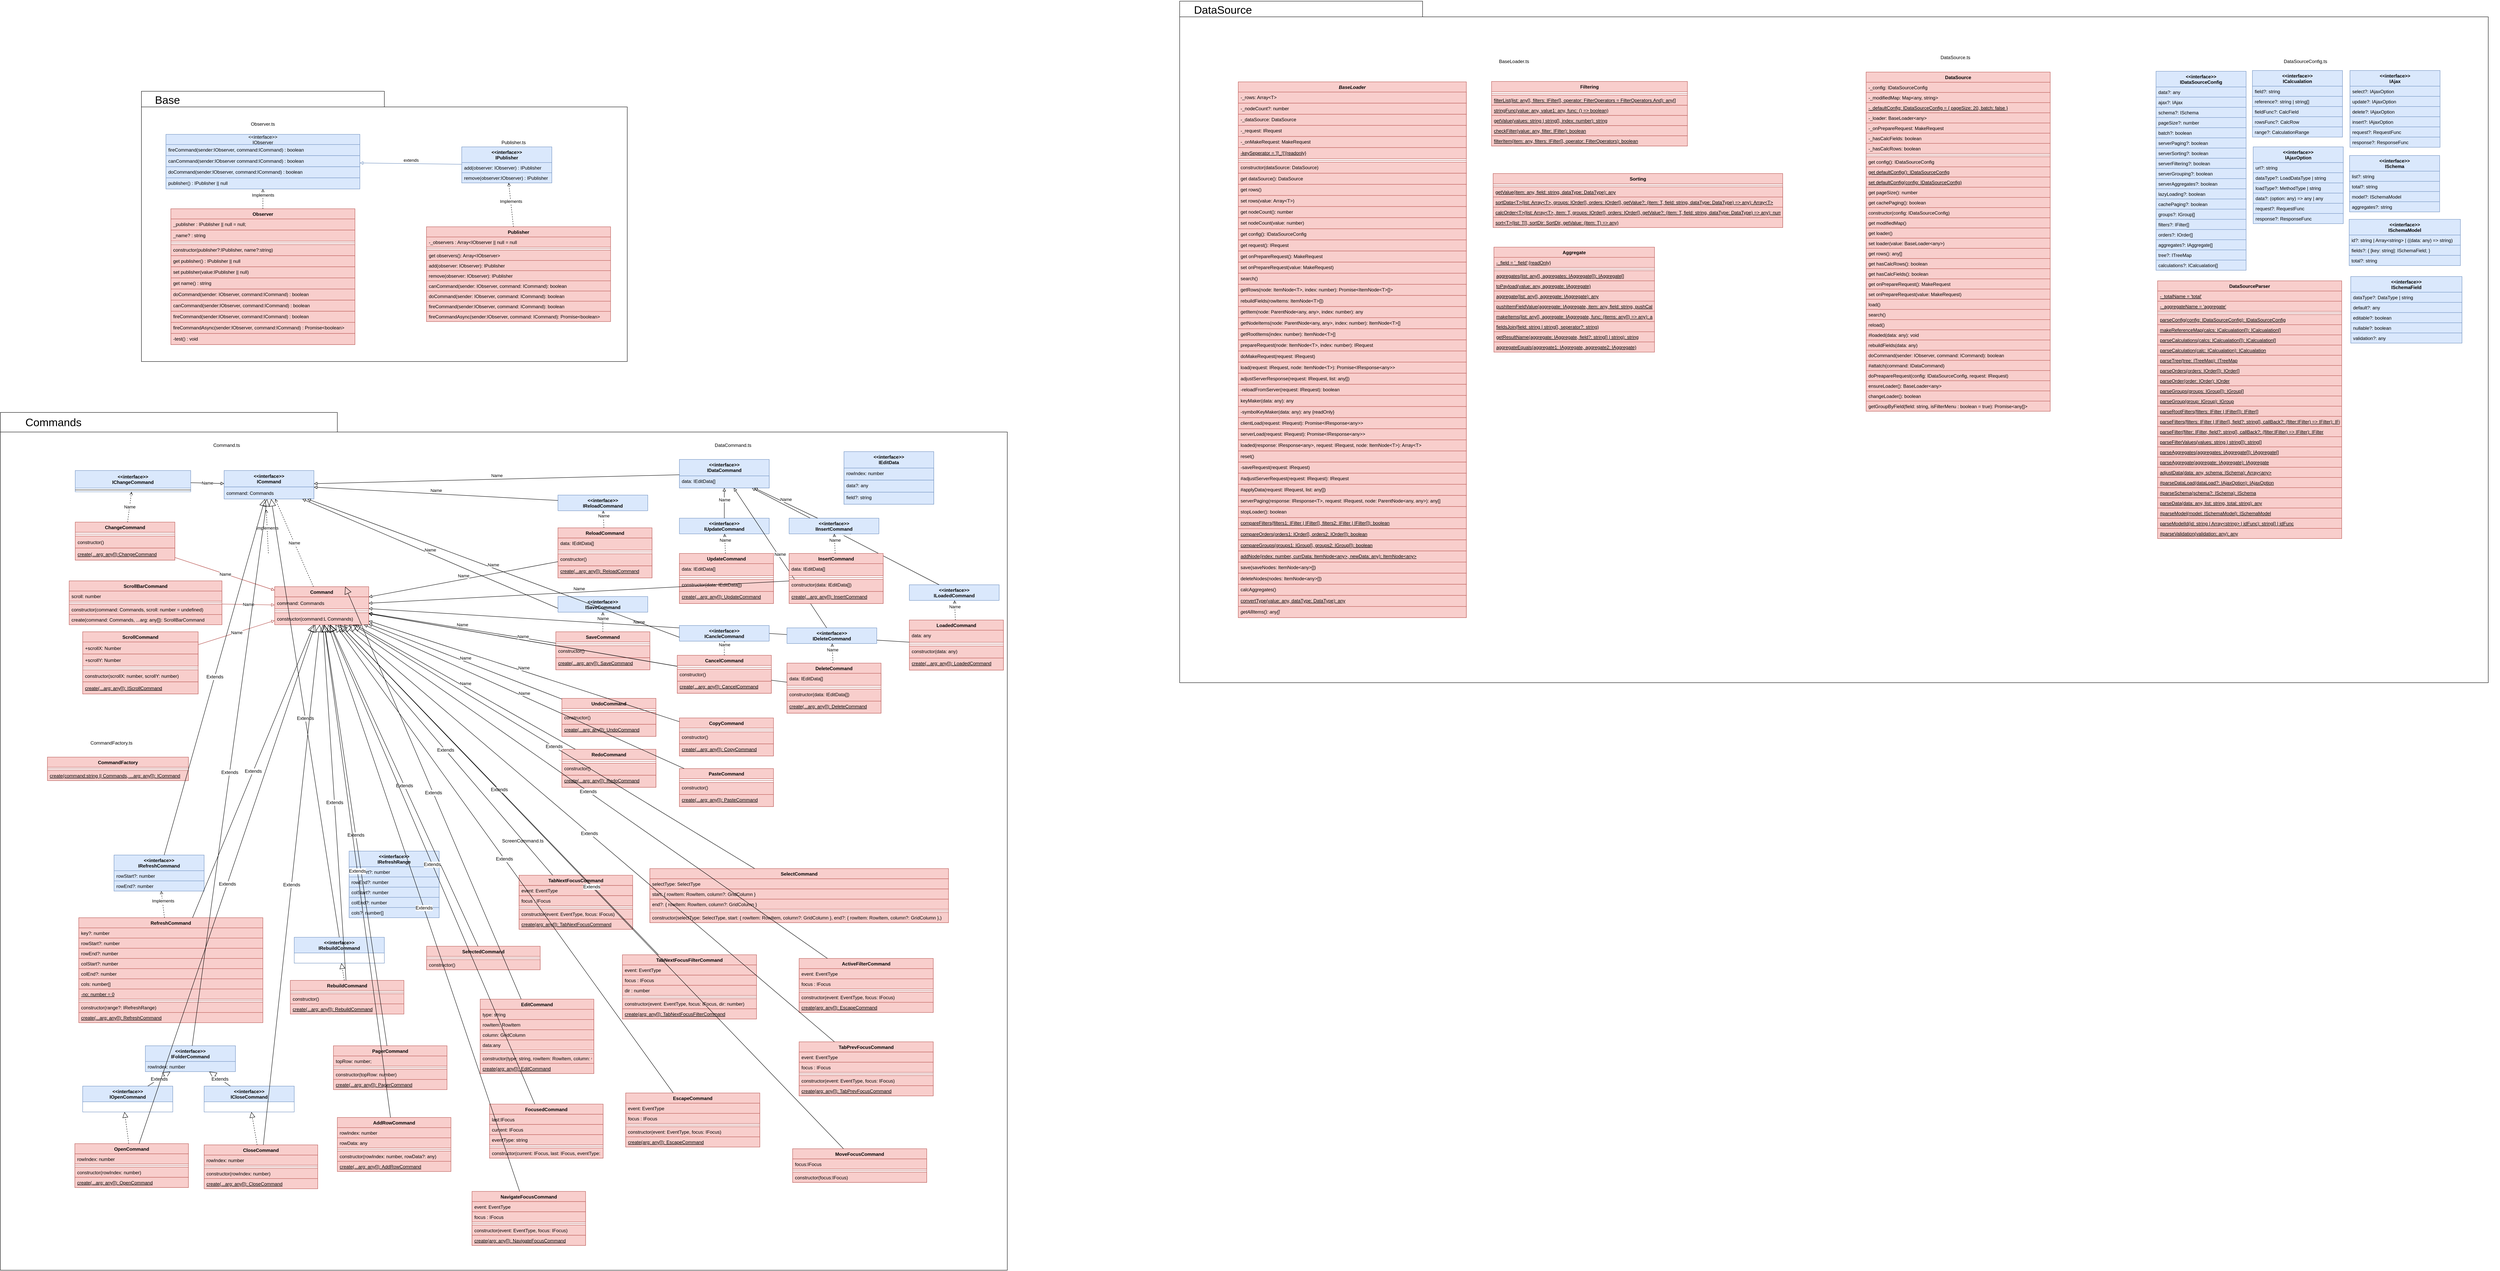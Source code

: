 <mxfile version="20.8.16" type="device"><diagram name="페이지-1" id="1tXMjEXF2NxLAM-9LJq4"><mxGraphModel dx="2310" dy="872" grid="1" gridSize="10" guides="1" tooltips="1" connect="1" arrows="1" fold="1" page="1" pageScale="1" pageWidth="827" pageHeight="1169" math="0" shadow="0"><root><mxCell id="0"/><mxCell id="1" parent="0"/><mxCell id="RztqI8viEJXFMYKsmAzF-47" value="" style="group;verticalAlign=bottom;spacing=2;spacingTop=0;spacingBottom=0;labelPosition=left;verticalLabelPosition=top;align=right;" parent="1" vertex="1" connectable="0"><mxGeometry x="-260" y="460" width="1240" height="690" as="geometry"/></mxCell><mxCell id="RztqI8viEJXFMYKsmAzF-41" value="" style="shape=folder;fontStyle=1;spacingTop=10;tabWidth=620;tabHeight=40;tabPosition=left;html=1;whiteSpace=wrap;labelPosition=center;verticalLabelPosition=top;align=center;verticalAlign=bottom;" parent="RztqI8viEJXFMYKsmAzF-47" vertex="1"><mxGeometry width="1240" height="690" as="geometry"/></mxCell><mxCell id="RztqI8viEJXFMYKsmAzF-40" value="extends" style="html=1;verticalAlign=bottom;endArrow=block;endFill=0;fillColor=#dae8fc;strokeColor=#6c8ebf;" parent="RztqI8viEJXFMYKsmAzF-47" source="RztqI8viEJXFMYKsmAzF-6" target="Jd-umlcer1zuf5wdK3dN-518" edge="1"><mxGeometry width="80" relative="1" as="geometry"><mxPoint x="928" y="6.635" as="sourcePoint"/><mxPoint x="420" y="-119.423" as="targetPoint"/></mxGeometry></mxCell><mxCell id="RztqI8viEJXFMYKsmAzF-48" value="Base" style="text;html=1;align=center;verticalAlign=middle;resizable=0;points=[];autosize=1;strokeColor=none;fillColor=none;labelBackgroundColor=none;labelBorderColor=none;fontSize=28;" parent="RztqI8viEJXFMYKsmAzF-47" vertex="1"><mxGeometry x="21" y="-2.654" width="90" height="50" as="geometry"/></mxCell><mxCell id="Jd-umlcer1zuf5wdK3dN-503" value="Observer.ts" style="group;container=1;movable=1;resizable=1;rotatable=1;deletable=1;editable=1;connectable=1;" vertex="1" connectable="0" parent="RztqI8viEJXFMYKsmAzF-47"><mxGeometry x="50" y="70" width="520" height="600" as="geometry"><mxRectangle x="560" y="600" width="104" height="20" as="alternateBounds"/></mxGeometry></mxCell><mxCell id="Jd-umlcer1zuf5wdK3dN-518" value="&lt;&lt;interface&gt;&gt;&#10;IObserver" style="swimlane;fontStyle=0;childLayout=stackLayout;horizontal=1;startSize=26;fillColor=#dae8fc;horizontalStack=0;resizeParent=1;resizeParentMax=0;resizeLast=0;collapsible=1;marginBottom=0;rounded=0;shadow=0;comic=0;glass=0;swimlaneLine=1;strokeColor=#6c8ebf;" vertex="1" parent="Jd-umlcer1zuf5wdK3dN-503"><mxGeometry x="12.5" y="40.0" width="495" height="139.455" as="geometry"><mxRectangle x="89" y="1299" width="110" height="30" as="alternateBounds"/></mxGeometry></mxCell><mxCell id="Jd-umlcer1zuf5wdK3dN-519" value="fireCommand(sender:IObserver, command:ICommand) : boolean" style="text;strokeColor=#6c8ebf;fillColor=#dae8fc;align=left;verticalAlign=top;spacingLeft=4;spacingRight=4;overflow=hidden;rotatable=0;points=[[0,0.5],[1,0.5]];portConstraint=eastwest;" vertex="1" parent="Jd-umlcer1zuf5wdK3dN-518"><mxGeometry y="26" width="495" height="28.364" as="geometry"/></mxCell><mxCell id="Jd-umlcer1zuf5wdK3dN-520" value="canCommand(sender:IObserver command:ICommand) : boolean" style="text;strokeColor=#6c8ebf;fillColor=#dae8fc;align=left;verticalAlign=top;spacingLeft=4;spacingRight=4;overflow=hidden;rotatable=0;points=[[0,0.5],[1,0.5]];portConstraint=eastwest;" vertex="1" parent="Jd-umlcer1zuf5wdK3dN-518"><mxGeometry y="54.364" width="495" height="28.364" as="geometry"/></mxCell><mxCell id="Jd-umlcer1zuf5wdK3dN-521" value="doCommand(sender:IObserver, command:ICommand) : boolean" style="text;strokeColor=#6c8ebf;fillColor=#dae8fc;align=left;verticalAlign=top;spacingLeft=4;spacingRight=4;overflow=hidden;rotatable=0;points=[[0,0.5],[1,0.5]];portConstraint=eastwest;" vertex="1" parent="Jd-umlcer1zuf5wdK3dN-518"><mxGeometry y="82.727" width="495" height="28.364" as="geometry"/></mxCell><mxCell id="Jd-umlcer1zuf5wdK3dN-522" value="publisher() : IPublisher || null" style="text;strokeColor=#6c8ebf;fillColor=#dae8fc;align=left;verticalAlign=top;spacingLeft=4;spacingRight=4;overflow=hidden;rotatable=0;points=[[0,0.5],[1,0.5]];portConstraint=eastwest;" vertex="1" parent="Jd-umlcer1zuf5wdK3dN-518"><mxGeometry y="111.091" width="495" height="28.364" as="geometry"/></mxCell><mxCell id="Jd-umlcer1zuf5wdK3dN-524" value="Observer" style="swimlane;fontStyle=1;align=center;verticalAlign=top;childLayout=stackLayout;horizontal=1;startSize=26;horizontalStack=0;resizeParent=1;resizeParentMax=0;resizeLast=0;collapsible=1;marginBottom=0;fillColor=#f8cecc;strokeColor=#b85450;" vertex="1" parent="Jd-umlcer1zuf5wdK3dN-503"><mxGeometry x="25" y="229.999" width="470" height="346.727" as="geometry"><mxRectangle x="100" y="1476.81" width="80" height="26" as="alternateBounds"/></mxGeometry></mxCell><mxCell id="Jd-umlcer1zuf5wdK3dN-525" value="_publisher : IPublisher || null = null;" style="text;strokeColor=#b85450;fillColor=#f8cecc;align=left;verticalAlign=top;spacingLeft=4;spacingRight=4;overflow=hidden;rotatable=0;points=[[0,0.5],[1,0.5]];portConstraint=eastwest;" vertex="1" parent="Jd-umlcer1zuf5wdK3dN-524"><mxGeometry y="26" width="470" height="28.364" as="geometry"/></mxCell><mxCell id="Jd-umlcer1zuf5wdK3dN-526" value="_name? : string" style="text;strokeColor=#b85450;fillColor=#f8cecc;align=left;verticalAlign=top;spacingLeft=4;spacingRight=4;overflow=hidden;rotatable=0;points=[[0,0.5],[1,0.5]];portConstraint=eastwest;" vertex="1" parent="Jd-umlcer1zuf5wdK3dN-524"><mxGeometry y="54.364" width="470" height="28.364" as="geometry"/></mxCell><mxCell id="Jd-umlcer1zuf5wdK3dN-527" value="" style="line;strokeWidth=1;fillColor=#f8cecc;align=left;verticalAlign=middle;spacingTop=-1;spacingLeft=3;spacingRight=3;rotatable=0;labelPosition=right;points=[];portConstraint=eastwest;strokeColor=#b85450;" vertex="1" parent="Jd-umlcer1zuf5wdK3dN-524"><mxGeometry y="82.727" width="470" height="8.727" as="geometry"/></mxCell><mxCell id="Jd-umlcer1zuf5wdK3dN-528" value="constructor(publisher?:IPublisher, name?:string)" style="text;strokeColor=#b85450;fillColor=#f8cecc;align=left;verticalAlign=top;spacingLeft=4;spacingRight=4;overflow=hidden;rotatable=0;points=[[0,0.5],[1,0.5]];portConstraint=eastwest;" vertex="1" parent="Jd-umlcer1zuf5wdK3dN-524"><mxGeometry y="91.455" width="470" height="28.364" as="geometry"/></mxCell><mxCell id="Jd-umlcer1zuf5wdK3dN-529" value="get publisher() : IPublisher || null" style="text;strokeColor=#b85450;fillColor=#f8cecc;align=left;verticalAlign=top;spacingLeft=4;spacingRight=4;overflow=hidden;rotatable=0;points=[[0,0.5],[1,0.5]];portConstraint=eastwest;" vertex="1" parent="Jd-umlcer1zuf5wdK3dN-524"><mxGeometry y="119.818" width="470" height="28.364" as="geometry"/></mxCell><mxCell id="Jd-umlcer1zuf5wdK3dN-530" value="set publisher(value:IPublisher || null)" style="text;strokeColor=#b85450;fillColor=#f8cecc;align=left;verticalAlign=top;spacingLeft=4;spacingRight=4;overflow=hidden;rotatable=0;points=[[0,0.5],[1,0.5]];portConstraint=eastwest;" vertex="1" parent="Jd-umlcer1zuf5wdK3dN-524"><mxGeometry y="148.182" width="470" height="28.364" as="geometry"/></mxCell><mxCell id="Jd-umlcer1zuf5wdK3dN-531" value="get name() : string" style="text;strokeColor=#b85450;fillColor=#f8cecc;align=left;verticalAlign=top;spacingLeft=4;spacingRight=4;overflow=hidden;rotatable=0;points=[[0,0.5],[1,0.5]];portConstraint=eastwest;" vertex="1" parent="Jd-umlcer1zuf5wdK3dN-524"><mxGeometry y="176.546" width="470" height="28.364" as="geometry"/></mxCell><mxCell id="Jd-umlcer1zuf5wdK3dN-532" value="doCommand(sender: IObserver, command:ICommand) : boolean" style="text;strokeColor=#b85450;fillColor=#f8cecc;align=left;verticalAlign=top;spacingLeft=4;spacingRight=4;overflow=hidden;rotatable=0;points=[[0,0.5],[1,0.5]];portConstraint=eastwest;" vertex="1" parent="Jd-umlcer1zuf5wdK3dN-524"><mxGeometry y="204.909" width="470" height="28.364" as="geometry"/></mxCell><mxCell id="Jd-umlcer1zuf5wdK3dN-533" value="canCommand(sender:IObserver, command:ICommand) : boolean" style="text;strokeColor=#b85450;fillColor=#f8cecc;align=left;verticalAlign=top;spacingLeft=4;spacingRight=4;overflow=hidden;rotatable=0;points=[[0,0.5],[1,0.5]];portConstraint=eastwest;" vertex="1" parent="Jd-umlcer1zuf5wdK3dN-524"><mxGeometry y="233.273" width="470" height="28.364" as="geometry"/></mxCell><mxCell id="Jd-umlcer1zuf5wdK3dN-534" value="fireCommand(sender:IObserver, command:ICommand) : boolean" style="text;strokeColor=#b85450;fillColor=#f8cecc;align=left;verticalAlign=top;spacingLeft=4;spacingRight=4;overflow=hidden;rotatable=0;points=[[0,0.5],[1,0.5]];portConstraint=eastwest;" vertex="1" parent="Jd-umlcer1zuf5wdK3dN-524"><mxGeometry y="261.637" width="470" height="28.364" as="geometry"/></mxCell><mxCell id="Jd-umlcer1zuf5wdK3dN-535" value="fireCommandAsync(sender:IObserver, command:ICommand) : Promise&lt;boolean&gt;" style="text;strokeColor=#b85450;fillColor=#f8cecc;align=left;verticalAlign=top;spacingLeft=4;spacingRight=4;overflow=hidden;rotatable=0;points=[[0,0.5],[1,0.5]];portConstraint=eastwest;" vertex="1" parent="Jd-umlcer1zuf5wdK3dN-524"><mxGeometry y="290.0" width="470" height="28.364" as="geometry"/></mxCell><mxCell id="Jd-umlcer1zuf5wdK3dN-536" value="-test() : void" style="text;strokeColor=#b85450;fillColor=#f8cecc;align=left;verticalAlign=top;spacingLeft=4;spacingRight=4;overflow=hidden;rotatable=0;points=[[0,0.5],[1,0.5]];portConstraint=eastwest;" vertex="1" parent="Jd-umlcer1zuf5wdK3dN-524"><mxGeometry y="318.364" width="470" height="28.364" as="geometry"/></mxCell><mxCell id="Jd-umlcer1zuf5wdK3dN-539" value="Implements" style="html=1;verticalAlign=bottom;endArrow=open;dashed=1;endFill=0;" edge="1" parent="Jd-umlcer1zuf5wdK3dN-503" source="Jd-umlcer1zuf5wdK3dN-524" target="Jd-umlcer1zuf5wdK3dN-518"><mxGeometry width="80" relative="1" as="geometry"><mxPoint x="252.039" y="326.18" as="sourcePoint"/><mxPoint x="239.996" y="214.18" as="targetPoint"/></mxGeometry></mxCell><mxCell id="RztqI8viEJXFMYKsmAzF-5" value="Publisher.ts" style="group;container=1;" parent="RztqI8viEJXFMYKsmAzF-47" vertex="1" connectable="0"><mxGeometry x="690" y="117" width="520" height="506" as="geometry"><mxRectangle x="690" y="117" width="104" height="20" as="alternateBounds"/></mxGeometry></mxCell><mxCell id="RztqI8viEJXFMYKsmAzF-6" value="&lt;&lt;interface&gt;&gt;&#10;IPublisher" style="swimlane;fontStyle=1;align=center;verticalAlign=top;childLayout=stackLayout;horizontal=1;startSize=40;horizontalStack=0;resizeParent=1;resizeParentMax=0;resizeLast=0;collapsible=1;marginBottom=0;fillColor=#dae8fc;strokeColor=#6c8ebf;" parent="RztqI8viEJXFMYKsmAzF-5" vertex="1"><mxGeometry x="127.5" y="25" width="230" height="92" as="geometry"><mxRectangle x="127.5" y="25" width="110" height="40" as="alternateBounds"/></mxGeometry></mxCell><mxCell id="RztqI8viEJXFMYKsmAzF-7" value="add(observer: IObserver) : IPublisher" style="text;strokeColor=#6c8ebf;fillColor=#dae8fc;align=left;verticalAlign=top;spacingLeft=4;spacingRight=4;overflow=hidden;rotatable=0;points=[[0,0.5],[1,0.5]];portConstraint=eastwest;" parent="RztqI8viEJXFMYKsmAzF-6" vertex="1"><mxGeometry y="40" width="230" height="26" as="geometry"/></mxCell><mxCell id="RztqI8viEJXFMYKsmAzF-8" value="remove(observer:IObserver) : IPublisher" style="text;strokeColor=#6c8ebf;fillColor=#dae8fc;align=left;verticalAlign=top;spacingLeft=4;spacingRight=4;overflow=hidden;rotatable=0;points=[[0,0.5],[1,0.5]];portConstraint=eastwest;" parent="RztqI8viEJXFMYKsmAzF-6" vertex="1"><mxGeometry y="66" width="230" height="26" as="geometry"/></mxCell><mxCell id="RztqI8viEJXFMYKsmAzF-9" value="Publisher" style="swimlane;fontStyle=1;align=center;verticalAlign=top;childLayout=stackLayout;horizontal=1;startSize=26;horizontalStack=0;resizeParent=1;resizeParentMax=0;resizeLast=0;collapsible=1;marginBottom=0;fillColor=#f8cecc;strokeColor=#b85450;" parent="RztqI8viEJXFMYKsmAzF-5" vertex="1"><mxGeometry x="37.5" y="229" width="470" height="242" as="geometry"><mxRectangle x="25" y="239" width="80" height="26" as="alternateBounds"/></mxGeometry></mxCell><mxCell id="RztqI8viEJXFMYKsmAzF-10" value="-_observers : Array&lt;IObserver || null = null" style="text;strokeColor=#b85450;fillColor=#f8cecc;align=left;verticalAlign=top;spacingLeft=4;spacingRight=4;overflow=hidden;rotatable=0;points=[[0,0.5],[1,0.5]];portConstraint=eastwest;" parent="RztqI8viEJXFMYKsmAzF-9" vertex="1"><mxGeometry y="26" width="470" height="26" as="geometry"/></mxCell><mxCell id="RztqI8viEJXFMYKsmAzF-12" value="" style="line;strokeWidth=1;fillColor=#f8cecc;align=left;verticalAlign=middle;spacingTop=-1;spacingLeft=3;spacingRight=3;rotatable=0;labelPosition=right;points=[];portConstraint=eastwest;strokeColor=#b85450;" parent="RztqI8viEJXFMYKsmAzF-9" vertex="1"><mxGeometry y="52" width="470" height="8" as="geometry"/></mxCell><mxCell id="RztqI8viEJXFMYKsmAzF-11" value="get observers(): Array&lt;IObserver&gt;" style="text;strokeColor=#b85450;fillColor=#f8cecc;align=left;verticalAlign=top;spacingLeft=4;spacingRight=4;overflow=hidden;rotatable=0;points=[[0,0.5],[1,0.5]];portConstraint=eastwest;" parent="RztqI8viEJXFMYKsmAzF-9" vertex="1"><mxGeometry y="60" width="470" height="26" as="geometry"/></mxCell><mxCell id="RztqI8viEJXFMYKsmAzF-13" value="add(observer: IObserver): IPublisher" style="text;strokeColor=#b85450;fillColor=#f8cecc;align=left;verticalAlign=top;spacingLeft=4;spacingRight=4;overflow=hidden;rotatable=0;points=[[0,0.5],[1,0.5]];portConstraint=eastwest;" parent="RztqI8viEJXFMYKsmAzF-9" vertex="1"><mxGeometry y="86" width="470" height="26" as="geometry"/></mxCell><mxCell id="RztqI8viEJXFMYKsmAzF-14" value="remove(observer: IObserver): IPublisher" style="text;strokeColor=#b85450;fillColor=#f8cecc;align=left;verticalAlign=top;spacingLeft=4;spacingRight=4;overflow=hidden;rotatable=0;points=[[0,0.5],[1,0.5]];portConstraint=eastwest;" parent="RztqI8viEJXFMYKsmAzF-9" vertex="1"><mxGeometry y="112" width="470" height="26" as="geometry"/></mxCell><mxCell id="RztqI8viEJXFMYKsmAzF-15" value="canCommand(sender: IObserver, command: ICommand): boolean" style="text;strokeColor=#b85450;fillColor=#f8cecc;align=left;verticalAlign=top;spacingLeft=4;spacingRight=4;overflow=hidden;rotatable=0;points=[[0,0.5],[1,0.5]];portConstraint=eastwest;" parent="RztqI8viEJXFMYKsmAzF-9" vertex="1"><mxGeometry y="138" width="470" height="26" as="geometry"/></mxCell><mxCell id="RztqI8viEJXFMYKsmAzF-16" value="doCommand(sender: IObserver, command: ICommand): boolean" style="text;strokeColor=#b85450;fillColor=#f8cecc;align=left;verticalAlign=top;spacingLeft=4;spacingRight=4;overflow=hidden;rotatable=0;points=[[0,0.5],[1,0.5]];portConstraint=eastwest;" parent="RztqI8viEJXFMYKsmAzF-9" vertex="1"><mxGeometry y="164" width="470" height="26" as="geometry"/></mxCell><mxCell id="RztqI8viEJXFMYKsmAzF-17" value="fireCommand(sender:IObserver, command: ICommand): boolean" style="text;strokeColor=#b85450;fillColor=#f8cecc;align=left;verticalAlign=top;spacingLeft=4;spacingRight=4;overflow=hidden;rotatable=0;points=[[0,0.5],[1,0.5]];portConstraint=eastwest;" parent="RztqI8viEJXFMYKsmAzF-9" vertex="1"><mxGeometry y="190" width="470" height="26" as="geometry"/></mxCell><mxCell id="RztqI8viEJXFMYKsmAzF-18" value="fireCommandAsync(sender:IObserver, command: ICommand): Promise&lt;boolean&gt;" style="text;strokeColor=#b85450;fillColor=#f8cecc;align=left;verticalAlign=top;spacingLeft=4;spacingRight=4;overflow=hidden;rotatable=0;points=[[0,0.5],[1,0.5]];portConstraint=eastwest;" parent="RztqI8viEJXFMYKsmAzF-9" vertex="1"><mxGeometry y="216" width="470" height="26" as="geometry"/></mxCell><mxCell id="RztqI8viEJXFMYKsmAzF-19" value="Implements" style="html=1;verticalAlign=bottom;endArrow=open;dashed=1;endFill=0;" parent="RztqI8viEJXFMYKsmAzF-5" source="RztqI8viEJXFMYKsmAzF-9" target="RztqI8viEJXFMYKsmAzF-6" edge="1"><mxGeometry width="80" relative="1" as="geometry"><mxPoint x="-23" y="205.5" as="sourcePoint"/><mxPoint x="140" y="205.5" as="targetPoint"/></mxGeometry></mxCell><mxCell id="Jd-umlcer1zuf5wdK3dN-239" value="Name" style="html=1;verticalAlign=bottom;endArrow=block;endFill=0;" edge="1" parent="1" source="Jd-umlcer1zuf5wdK3dN-193" target="Jd-umlcer1zuf5wdK3dN-43"><mxGeometry width="80" relative="1" as="geometry"><mxPoint x="1180.0" y="2588.144" as="sourcePoint"/><mxPoint x="696.634" y="2484.326" as="targetPoint"/></mxGeometry></mxCell><mxCell id="Jd-umlcer1zuf5wdK3dN-193" value="LoadedCommand" style="swimlane;fontStyle=1;align=center;verticalAlign=top;childLayout=stackLayout;horizontal=1;startSize=26;horizontalStack=0;resizeParent=1;resizeParentMax=0;resizeLast=0;collapsible=1;marginBottom=0;fillColor=#f8cecc;strokeColor=#b85450;" vertex="1" parent="1"><mxGeometry x="1699.999" y="1809.996" width="240.175" height="127.873" as="geometry"/></mxCell><mxCell id="Jd-umlcer1zuf5wdK3dN-194" value="data: any" style="text;strokeColor=#b85450;fillColor=#f8cecc;align=left;verticalAlign=top;spacingLeft=4;spacingRight=4;overflow=hidden;rotatable=0;points=[[0,0.5],[1,0.5]];portConstraint=eastwest;" vertex="1" parent="Jd-umlcer1zuf5wdK3dN-193"><mxGeometry y="26" width="240.175" height="30.799" as="geometry"/></mxCell><mxCell id="Jd-umlcer1zuf5wdK3dN-195" value="" style="line;strokeWidth=1;fillColor=#f8cecc;align=left;verticalAlign=middle;spacingTop=-1;spacingLeft=3;spacingRight=3;rotatable=0;labelPosition=right;points=[];portConstraint=eastwest;strokeColor=#b85450;" vertex="1" parent="Jd-umlcer1zuf5wdK3dN-193"><mxGeometry y="56.799" width="240.175" height="9.477" as="geometry"/></mxCell><mxCell id="Jd-umlcer1zuf5wdK3dN-196" value="constructor(data: any)" style="text;strokeColor=#b85450;fillColor=#f8cecc;align=left;verticalAlign=top;spacingLeft=4;spacingRight=4;overflow=hidden;rotatable=0;points=[[0,0.5],[1,0.5]];portConstraint=eastwest;" vertex="1" parent="Jd-umlcer1zuf5wdK3dN-193"><mxGeometry y="66.275" width="240.175" height="30.799" as="geometry"/></mxCell><mxCell id="Jd-umlcer1zuf5wdK3dN-197" value="create(...arg: any[]): LoadedCommand" style="text;strokeColor=#b85450;fillColor=#f8cecc;align=left;verticalAlign=top;spacingLeft=4;spacingRight=4;overflow=hidden;rotatable=0;points=[[0,0.5],[1,0.5]];portConstraint=eastwest;fontStyle=4" vertex="1" parent="Jd-umlcer1zuf5wdK3dN-193"><mxGeometry y="97.074" width="240.175" height="30.799" as="geometry"/></mxCell><mxCell id="Jd-umlcer1zuf5wdK3dN-198" value="Name" style="html=1;verticalAlign=bottom;endArrow=open;dashed=1;endFill=0;" edge="1" parent="1" source="Jd-umlcer1zuf5wdK3dN-193" target="Jd-umlcer1zuf5wdK3dN-134"><mxGeometry width="80" relative="1" as="geometry"><mxPoint x="730.133" y="-70.004" as="sourcePoint"/><mxPoint x="1313.217" y="3030" as="targetPoint"/></mxGeometry></mxCell><mxCell id="Jd-umlcer1zuf5wdK3dN-134" value="&lt;&lt;interface&gt;&gt;&#10;ILoadedCommand" style="swimlane;fontStyle=1;align=center;verticalAlign=top;childLayout=stackLayout;horizontal=1;startSize=42;horizontalStack=0;resizeParent=1;resizeParentMax=0;resizeLast=0;collapsible=1;marginBottom=0;fillColor=#dae8fc;strokeColor=#6c8ebf;" vertex="1" parent="1"><mxGeometry x="1700" y="1720.0" width="229.26" height="40" as="geometry"/></mxCell><mxCell id="Jd-umlcer1zuf5wdK3dN-142" value="Name" style="html=1;verticalAlign=bottom;endArrow=block;endFill=0;" edge="1" parent="1" source="Jd-umlcer1zuf5wdK3dN-134" target="Jd-umlcer1zuf5wdK3dN-121"><mxGeometry width="80" relative="1" as="geometry"><mxPoint x="950.74" y="2400" as="sourcePoint"/><mxPoint x="681.092" y="2629.614" as="targetPoint"/></mxGeometry></mxCell><mxCell id="Jd-umlcer1zuf5wdK3dN-799" value="" style="group" vertex="1" connectable="0" parent="1"><mxGeometry x="-620" y="1280" width="2570" height="2190" as="geometry"/></mxCell><mxCell id="Jd-umlcer1zuf5wdK3dN-540" value="Command.ts" style="group;container=1;movable=1;resizable=1;rotatable=1;deletable=1;editable=1;connectable=1;" vertex="1" connectable="0" parent="Jd-umlcer1zuf5wdK3dN-799"><mxGeometry x="141" y="70" width="873" height="640" as="geometry"><mxRectangle x="560" y="600" width="104" height="20" as="alternateBounds"/></mxGeometry></mxCell><mxCell id="Jd-umlcer1zuf5wdK3dN-554" value="Implements" style="html=1;verticalAlign=bottom;endArrow=open;dashed=1;endFill=0;" edge="1" parent="Jd-umlcer1zuf5wdK3dN-540"><mxGeometry width="80" relative="1" as="geometry"><mxPoint x="543.024" y="289.644" as="sourcePoint"/><mxPoint x="537.647" y="178.194" as="targetPoint"/></mxGeometry></mxCell><mxCell id="Jd-umlcer1zuf5wdK3dN-41" value="&lt;&lt;interface&gt;&gt;&#10;ICommand" style="swimlane;fontStyle=1;align=center;verticalAlign=middle;childLayout=stackLayout;horizontal=1;startSize=42;horizontalStack=0;resizeParent=1;resizeParentMax=0;resizeLast=0;collapsible=1;marginBottom=0;fillColor=#dae8fc;strokeColor=#6c8ebf;" vertex="1" parent="Jd-umlcer1zuf5wdK3dN-540"><mxGeometry x="430.003" y="78.19" width="229.258" height="72.799" as="geometry"><mxRectangle x="226.463" y="560.004" width="120" height="42" as="alternateBounds"/></mxGeometry></mxCell><mxCell id="Jd-umlcer1zuf5wdK3dN-42" value="command: Commands" style="text;strokeColor=#6c8ebf;fillColor=#dae8fc;align=left;verticalAlign=middle;spacingLeft=4;spacingRight=4;overflow=hidden;rotatable=0;points=[[0,0.5],[1,0.5]];portConstraint=eastwest;" vertex="1" parent="Jd-umlcer1zuf5wdK3dN-41"><mxGeometry y="42" width="229.258" height="30.799" as="geometry"/></mxCell><mxCell id="Jd-umlcer1zuf5wdK3dN-60" value="&lt;&lt;interface&gt;&gt;&#10;IChangeCommand" style="swimlane;fontStyle=1;align=center;verticalAlign=middle;childLayout=stackLayout;horizontal=1;startSize=45;horizontalStack=0;resizeParent=1;resizeParentMax=0;resizeLast=0;collapsible=1;marginBottom=0;fillColor=#dae8fc;strokeColor=#6c8ebf;" vertex="1" parent="Jd-umlcer1zuf5wdK3dN-540"><mxGeometry x="50.003" y="78.194" width="294.76" height="54.477" as="geometry"><mxRectangle x="-139.997" y="560.008" width="150" height="45" as="alternateBounds"/></mxGeometry></mxCell><mxCell id="Jd-umlcer1zuf5wdK3dN-61" value="" style="line;strokeWidth=1;fillColor=none;align=left;verticalAlign=middle;spacingTop=-1;spacingLeft=3;spacingRight=3;rotatable=0;labelPosition=right;points=[];portConstraint=eastwest;" vertex="1" parent="Jd-umlcer1zuf5wdK3dN-60"><mxGeometry y="45" width="294.76" height="9.477" as="geometry"/></mxCell><mxCell id="Jd-umlcer1zuf5wdK3dN-62" value="Name" style="html=1;verticalAlign=middle;endArrow=block;endFill=0;" edge="1" parent="Jd-umlcer1zuf5wdK3dN-540" source="Jd-umlcer1zuf5wdK3dN-60" target="Jd-umlcer1zuf5wdK3dN-41"><mxGeometry width="80" relative="1" as="geometry"><mxPoint x="1311.6" y="439.17" as="sourcePoint"/><mxPoint x="1489.547" y="439.17" as="targetPoint"/></mxGeometry></mxCell><mxCell id="Jd-umlcer1zuf5wdK3dN-63" value="ChangeCommand" style="swimlane;fontStyle=1;align=center;verticalAlign=middle;childLayout=stackLayout;horizontal=1;startSize=26;horizontalStack=0;resizeParent=1;resizeParentMax=0;resizeLast=0;collapsible=1;marginBottom=0;fillColor=#f8cecc;strokeColor=#b85450;" vertex="1" parent="Jd-umlcer1zuf5wdK3dN-540"><mxGeometry x="50.003" y="210.003" width="254.367" height="97.074" as="geometry"/></mxCell><mxCell id="Jd-umlcer1zuf5wdK3dN-64" value="" style="line;strokeWidth=1;fillColor=#f8cecc;align=left;verticalAlign=middle;spacingTop=-1;spacingLeft=3;spacingRight=3;rotatable=0;labelPosition=right;points=[];portConstraint=eastwest;strokeColor=#b85450;" vertex="1" parent="Jd-umlcer1zuf5wdK3dN-63"><mxGeometry y="26" width="254.367" height="9.477" as="geometry"/></mxCell><mxCell id="Jd-umlcer1zuf5wdK3dN-65" value="constructor()" style="text;strokeColor=#b85450;fillColor=#f8cecc;align=left;verticalAlign=middle;spacingLeft=4;spacingRight=4;overflow=hidden;rotatable=0;points=[[0,0.5],[1,0.5]];portConstraint=eastwest;" vertex="1" parent="Jd-umlcer1zuf5wdK3dN-63"><mxGeometry y="35.477" width="254.367" height="30.799" as="geometry"/></mxCell><mxCell id="Jd-umlcer1zuf5wdK3dN-66" value="create(...arg: any[]):ChangeCommand" style="text;strokeColor=#b85450;fillColor=#f8cecc;align=left;verticalAlign=middle;spacingLeft=4;spacingRight=4;overflow=hidden;rotatable=0;points=[[0,0.5],[1,0.5]];portConstraint=eastwest;fontStyle=4" vertex="1" parent="Jd-umlcer1zuf5wdK3dN-63"><mxGeometry y="66.275" width="254.367" height="30.799" as="geometry"/></mxCell><mxCell id="Jd-umlcer1zuf5wdK3dN-67" value="Name" style="html=1;verticalAlign=middle;endArrow=open;dashed=1;endFill=0;" edge="1" parent="Jd-umlcer1zuf5wdK3dN-540" source="Jd-umlcer1zuf5wdK3dN-63" target="Jd-umlcer1zuf5wdK3dN-60"><mxGeometry width="80" relative="1" as="geometry"><mxPoint x="1821.6" y="63.179" as="sourcePoint"/><mxPoint x="1999.547" y="63.179" as="targetPoint"/></mxGeometry></mxCell><mxCell id="Jd-umlcer1zuf5wdK3dN-43" value="Command" style="swimlane;fontStyle=1;align=center;verticalAlign=middle;childLayout=stackLayout;horizontal=1;startSize=26;horizontalStack=0;resizeParent=1;resizeParentMax=0;resizeLast=0;collapsible=1;marginBottom=0;fillColor=#f8cecc;strokeColor=#b85450;" vertex="1" parent="Jd-umlcer1zuf5wdK3dN-540"><mxGeometry x="558.999" y="374.921" width="240.175" height="97.074" as="geometry"/></mxCell><mxCell id="Jd-umlcer1zuf5wdK3dN-44" value="command: Commands" style="text;strokeColor=#b85450;fillColor=#f8cecc;align=left;verticalAlign=middle;spacingLeft=4;spacingRight=4;overflow=hidden;rotatable=0;points=[[0,0.5],[1,0.5]];portConstraint=eastwest;" vertex="1" parent="Jd-umlcer1zuf5wdK3dN-43"><mxGeometry y="26" width="240.175" height="30.799" as="geometry"/></mxCell><mxCell id="Jd-umlcer1zuf5wdK3dN-45" value="" style="line;strokeWidth=1;fillColor=#f8cecc;align=left;verticalAlign=middle;spacingTop=-1;spacingLeft=3;spacingRight=3;rotatable=0;labelPosition=right;points=[];portConstraint=eastwest;strokeColor=#b85450;" vertex="1" parent="Jd-umlcer1zuf5wdK3dN-43"><mxGeometry y="56.799" width="240.175" height="9.477" as="geometry"/></mxCell><mxCell id="Jd-umlcer1zuf5wdK3dN-46" value="constructor(command:L Commands)" style="text;strokeColor=#b85450;fillColor=#f8cecc;align=left;verticalAlign=middle;spacingLeft=4;spacingRight=4;overflow=hidden;rotatable=0;points=[[0,0.5],[1,0.5]];portConstraint=eastwest;" vertex="1" parent="Jd-umlcer1zuf5wdK3dN-43"><mxGeometry y="66.275" width="240.175" height="30.799" as="geometry"/></mxCell><mxCell id="Jd-umlcer1zuf5wdK3dN-50" value="Name" style="html=1;verticalAlign=middle;endArrow=open;dashed=1;endFill=0;" edge="1" parent="Jd-umlcer1zuf5wdK3dN-540" source="Jd-umlcer1zuf5wdK3dN-43" target="Jd-umlcer1zuf5wdK3dN-41"><mxGeometry width="80" relative="1" as="geometry"><mxPoint x="2040.486" y="-78.97" as="sourcePoint"/><mxPoint x="2218.434" y="-78.97" as="targetPoint"/></mxGeometry></mxCell><mxCell id="Jd-umlcer1zuf5wdK3dN-68" value="Name" style="html=1;verticalAlign=middle;endArrow=block;endFill=0;fillColor=#f8cecc;strokeColor=#b85450;" edge="1" parent="Jd-umlcer1zuf5wdK3dN-540" source="Jd-umlcer1zuf5wdK3dN-63" target="Jd-umlcer1zuf5wdK3dN-43"><mxGeometry width="80" relative="1" as="geometry"><mxPoint x="1571.6" y="292.393" as="sourcePoint"/><mxPoint x="1749.547" y="292.393" as="targetPoint"/></mxGeometry></mxCell><mxCell id="Jd-umlcer1zuf5wdK3dN-59" value="Name" style="html=1;verticalAlign=middle;endArrow=block;endFill=0;fillColor=#f8cecc;strokeColor=#b85450;startArrow=none;" edge="1" parent="Jd-umlcer1zuf5wdK3dN-540" source="Jd-umlcer1zuf5wdK3dN-63" target="Jd-umlcer1zuf5wdK3dN-43"><mxGeometry x="0.01" width="80" relative="1" as="geometry"><mxPoint x="2326.949" y="-189.405" as="sourcePoint"/><mxPoint x="2096.6" y="-197.925" as="targetPoint"/><mxPoint as="offset"/></mxGeometry></mxCell><mxCell id="Jd-umlcer1zuf5wdK3dN-69" value="ScrollBarCommand" style="swimlane;fontStyle=1;align=center;verticalAlign=middle;childLayout=stackLayout;horizontal=1;startSize=26;horizontalStack=0;resizeParent=1;resizeParentMax=0;resizeLast=0;collapsible=1;marginBottom=0;strokeColor=#b85450;fillColor=#f8cecc;" vertex="1" parent="Jd-umlcer1zuf5wdK3dN-540"><mxGeometry x="34.55" y="359.996" width="390" height="112" as="geometry"/></mxCell><mxCell id="Jd-umlcer1zuf5wdK3dN-70" value="scroll: number" style="text;strokeColor=#b85450;fillColor=#f8cecc;align=left;verticalAlign=middle;spacingLeft=4;spacingRight=4;overflow=hidden;rotatable=0;points=[[0,0.5],[1,0.5]];portConstraint=eastwest;" vertex="1" parent="Jd-umlcer1zuf5wdK3dN-69"><mxGeometry y="26" width="390" height="26" as="geometry"/></mxCell><mxCell id="Jd-umlcer1zuf5wdK3dN-71" value="" style="line;strokeWidth=1;fillColor=#f8cecc;align=left;verticalAlign=middle;spacingTop=-1;spacingLeft=3;spacingRight=3;rotatable=0;labelPosition=right;points=[];portConstraint=eastwest;strokeColor=#b85450;" vertex="1" parent="Jd-umlcer1zuf5wdK3dN-69"><mxGeometry y="52" width="390" height="8" as="geometry"/></mxCell><mxCell id="Jd-umlcer1zuf5wdK3dN-72" value="constructor(command: Commands, scroll: number = undefined)" style="text;strokeColor=#b85450;fillColor=#f8cecc;align=left;verticalAlign=middle;spacingLeft=4;spacingRight=4;overflow=hidden;rotatable=0;points=[[0,0.5],[1,0.5]];portConstraint=eastwest;" vertex="1" parent="Jd-umlcer1zuf5wdK3dN-69"><mxGeometry y="60" width="390" height="26" as="geometry"/></mxCell><mxCell id="Jd-umlcer1zuf5wdK3dN-75" value="create(command: Commands, ...arg: any[]): ScrollBarCommand" style="text;strokeColor=#b85450;fillColor=#f8cecc;align=left;verticalAlign=middle;spacingLeft=4;spacingRight=4;overflow=hidden;rotatable=0;points=[[0,0.5],[1,0.5]];portConstraint=eastwest;" vertex="1" parent="Jd-umlcer1zuf5wdK3dN-69"><mxGeometry y="86" width="390" height="26" as="geometry"/></mxCell><mxCell id="Jd-umlcer1zuf5wdK3dN-126" value="Name" style="html=1;verticalAlign=middle;endArrow=block;endFill=0;fillColor=#f8cecc;strokeColor=#b85450;" edge="1" parent="Jd-umlcer1zuf5wdK3dN-540" source="Jd-umlcer1zuf5wdK3dN-69" target="Jd-umlcer1zuf5wdK3dN-43"><mxGeometry width="80" relative="1" as="geometry"><mxPoint x="2368.718" y="-127.045" as="sourcePoint"/><mxPoint x="2302.124" y="-135.073" as="targetPoint"/></mxGeometry></mxCell><mxCell id="Jd-umlcer1zuf5wdK3dN-53" value="ScrollCommand" style="swimlane;fontStyle=1;align=center;verticalAlign=middle;childLayout=stackLayout;horizontal=1;startSize=26;horizontalStack=0;resizeParent=1;resizeParentMax=0;resizeLast=0;collapsible=1;marginBottom=0;fillColor=#f8cecc;strokeColor=#b85450;" vertex="1" parent="Jd-umlcer1zuf5wdK3dN-540"><mxGeometry x="68.998" y="489.998" width="294.76" height="158.672" as="geometry"/></mxCell><mxCell id="Jd-umlcer1zuf5wdK3dN-54" value="+scrollX: Number" style="text;strokeColor=#b85450;fillColor=#f8cecc;align=left;verticalAlign=middle;spacingLeft=4;spacingRight=4;overflow=hidden;rotatable=0;points=[[0,0.5],[1,0.5]];portConstraint=eastwest;" vertex="1" parent="Jd-umlcer1zuf5wdK3dN-53"><mxGeometry y="26" width="294.76" height="30.799" as="geometry"/></mxCell><mxCell id="Jd-umlcer1zuf5wdK3dN-55" value="+scrollY: Number" style="text;strokeColor=#b85450;fillColor=#f8cecc;align=left;verticalAlign=middle;spacingLeft=4;spacingRight=4;overflow=hidden;rotatable=0;points=[[0,0.5],[1,0.5]];portConstraint=eastwest;" vertex="1" parent="Jd-umlcer1zuf5wdK3dN-53"><mxGeometry y="56.799" width="294.76" height="30.799" as="geometry"/></mxCell><mxCell id="Jd-umlcer1zuf5wdK3dN-56" value="" style="line;strokeWidth=1;fillColor=#f8cecc;align=left;verticalAlign=middle;spacingTop=-1;spacingLeft=3;spacingRight=3;rotatable=0;labelPosition=right;points=[];portConstraint=eastwest;strokeColor=#b85450;" vertex="1" parent="Jd-umlcer1zuf5wdK3dN-53"><mxGeometry y="87.598" width="294.76" height="9.477" as="geometry"/></mxCell><mxCell id="Jd-umlcer1zuf5wdK3dN-57" value="constructor(scrollX: number, scrollY: number)" style="text;strokeColor=#b85450;fillColor=#f8cecc;align=left;verticalAlign=middle;spacingLeft=4;spacingRight=4;overflow=hidden;rotatable=0;points=[[0,0.5],[1,0.5]];portConstraint=eastwest;" vertex="1" parent="Jd-umlcer1zuf5wdK3dN-53"><mxGeometry y="97.074" width="294.76" height="30.799" as="geometry"/></mxCell><mxCell id="Jd-umlcer1zuf5wdK3dN-58" value="create(...arg: any[]): IScrollCommand" style="text;strokeColor=#b85450;fillColor=#f8cecc;align=left;verticalAlign=middle;spacingLeft=4;spacingRight=4;overflow=hidden;rotatable=0;points=[[0,0.5],[1,0.5]];portConstraint=eastwest;fontStyle=4" vertex="1" parent="Jd-umlcer1zuf5wdK3dN-53"><mxGeometry y="127.873" width="294.76" height="30.799" as="geometry"/></mxCell><mxCell id="Jd-umlcer1zuf5wdK3dN-229" value="Name" style="html=1;verticalAlign=middle;endArrow=block;endFill=0;fillColor=#f8cecc;strokeColor=#b85450;startArrow=none;" edge="1" parent="Jd-umlcer1zuf5wdK3dN-540" source="Jd-umlcer1zuf5wdK3dN-53" target="Jd-umlcer1zuf5wdK3dN-43"><mxGeometry x="0.01" width="80" relative="1" as="geometry"><mxPoint x="1895.139" y="-254.627" as="sourcePoint"/><mxPoint x="2077.229" y="-249.67" as="targetPoint"/><mxPoint as="offset"/><Array as="points"/></mxGeometry></mxCell><mxCell id="Jd-umlcer1zuf5wdK3dN-555" value="DataCommand.ts" style="group;container=1;movable=1;resizable=1;rotatable=1;deletable=1;editable=1;connectable=1;" vertex="1" connectable="0" parent="Jd-umlcer1zuf5wdK3dN-799"><mxGeometry x="1333.09" y="70" width="1074" height="998" as="geometry"><mxRectangle x="560" y="600" width="104" height="20" as="alternateBounds"/></mxGeometry></mxCell><mxCell id="Jd-umlcer1zuf5wdK3dN-117" value="&lt;&lt;interface&gt;&gt;&#10;IEditData" style="swimlane;fontStyle=1;align=center;verticalAlign=top;childLayout=stackLayout;horizontal=1;startSize=42;horizontalStack=0;resizeParent=1;resizeParentMax=0;resizeLast=0;collapsible=1;marginBottom=0;fillColor=#dae8fc;strokeColor=#6c8ebf;" vertex="1" parent="Jd-umlcer1zuf5wdK3dN-555"><mxGeometry x="820.003" y="30.004" width="229.258" height="134.397" as="geometry"/></mxCell><mxCell id="Jd-umlcer1zuf5wdK3dN-118" value="rowIndex: number" style="text;strokeColor=#6c8ebf;fillColor=#dae8fc;align=left;verticalAlign=top;spacingLeft=4;spacingRight=4;overflow=hidden;rotatable=0;points=[[0,0.5],[1,0.5]];portConstraint=eastwest;" vertex="1" parent="Jd-umlcer1zuf5wdK3dN-117"><mxGeometry y="42" width="229.258" height="30.799" as="geometry"/></mxCell><mxCell id="Jd-umlcer1zuf5wdK3dN-119" value="data?: any" style="text;strokeColor=#6c8ebf;fillColor=#dae8fc;align=left;verticalAlign=top;spacingLeft=4;spacingRight=4;overflow=hidden;rotatable=0;points=[[0,0.5],[1,0.5]];portConstraint=eastwest;" vertex="1" parent="Jd-umlcer1zuf5wdK3dN-117"><mxGeometry y="72.799" width="229.258" height="30.799" as="geometry"/></mxCell><mxCell id="Jd-umlcer1zuf5wdK3dN-120" value="field?: string" style="text;strokeColor=#6c8ebf;fillColor=#dae8fc;align=left;verticalAlign=top;spacingLeft=4;spacingRight=4;overflow=hidden;rotatable=0;points=[[0,0.5],[1,0.5]];portConstraint=eastwest;" vertex="1" parent="Jd-umlcer1zuf5wdK3dN-117"><mxGeometry y="103.598" width="229.258" height="30.799" as="geometry"/></mxCell><mxCell id="Jd-umlcer1zuf5wdK3dN-121" value="&lt;&lt;interface&gt;&gt;&#10;IDataCommand" style="swimlane;fontStyle=1;align=center;verticalAlign=top;childLayout=stackLayout;horizontal=1;startSize=42;horizontalStack=0;resizeParent=1;resizeParentMax=0;resizeLast=0;collapsible=1;marginBottom=0;fillColor=#dae8fc;strokeColor=#6c8ebf;" vertex="1" parent="Jd-umlcer1zuf5wdK3dN-555"><mxGeometry x="400.003" y="50.004" width="229.258" height="72.799" as="geometry"/></mxCell><mxCell id="Jd-umlcer1zuf5wdK3dN-122" value="data: IEditData[]" style="text;strokeColor=#6c8ebf;fillColor=#dae8fc;align=left;verticalAlign=top;spacingLeft=4;spacingRight=4;overflow=hidden;rotatable=0;points=[[0,0.5],[1,0.5]];portConstraint=eastwest;" vertex="1" parent="Jd-umlcer1zuf5wdK3dN-121"><mxGeometry y="42" width="229.258" height="30.799" as="geometry"/></mxCell><mxCell id="Jd-umlcer1zuf5wdK3dN-144" value="ReloadCommand" style="swimlane;fontStyle=1;align=center;verticalAlign=top;childLayout=stackLayout;horizontal=1;startSize=26;horizontalStack=0;resizeParent=1;resizeParentMax=0;resizeLast=0;collapsible=1;marginBottom=0;fillColor=#f8cecc;strokeColor=#b85450;" vertex="1" parent="Jd-umlcer1zuf5wdK3dN-555"><mxGeometry x="89.999" y="224.606" width="240.175" height="127.873" as="geometry"/></mxCell><mxCell id="Jd-umlcer1zuf5wdK3dN-145" value="data: IEditData[]" style="text;strokeColor=#b85450;fillColor=#f8cecc;align=left;verticalAlign=top;spacingLeft=4;spacingRight=4;overflow=hidden;rotatable=0;points=[[0,0.5],[1,0.5]];portConstraint=eastwest;" vertex="1" parent="Jd-umlcer1zuf5wdK3dN-144"><mxGeometry y="26" width="240.175" height="30.799" as="geometry"/></mxCell><mxCell id="Jd-umlcer1zuf5wdK3dN-146" value="" style="line;strokeWidth=1;fillColor=#f8cecc;align=left;verticalAlign=middle;spacingTop=-1;spacingLeft=3;spacingRight=3;rotatable=0;labelPosition=right;points=[];portConstraint=eastwest;strokeColor=#b85450;" vertex="1" parent="Jd-umlcer1zuf5wdK3dN-144"><mxGeometry y="56.799" width="240.175" height="9.477" as="geometry"/></mxCell><mxCell id="Jd-umlcer1zuf5wdK3dN-147" value="constructor()" style="text;strokeColor=#b85450;fillColor=#f8cecc;align=left;verticalAlign=top;spacingLeft=4;spacingRight=4;overflow=hidden;rotatable=0;points=[[0,0.5],[1,0.5]];portConstraint=eastwest;" vertex="1" parent="Jd-umlcer1zuf5wdK3dN-144"><mxGeometry y="66.275" width="240.175" height="30.799" as="geometry"/></mxCell><mxCell id="Jd-umlcer1zuf5wdK3dN-150" value="create(...arg: any[]): ReloadCommand" style="text;strokeColor=#b85450;fillColor=#f8cecc;align=left;verticalAlign=top;spacingLeft=4;spacingRight=4;overflow=hidden;rotatable=0;points=[[0,0.5],[1,0.5]];portConstraint=eastwest;fontStyle=4" vertex="1" parent="Jd-umlcer1zuf5wdK3dN-144"><mxGeometry y="97.074" width="240.175" height="30.799" as="geometry"/></mxCell><mxCell id="Jd-umlcer1zuf5wdK3dN-129" value="&lt;&lt;interface&gt;&gt;&#10;IReloadCommand" style="swimlane;fontStyle=1;align=center;verticalAlign=top;childLayout=stackLayout;horizontal=1;startSize=42;horizontalStack=0;resizeParent=1;resizeParentMax=0;resizeLast=0;collapsible=1;marginBottom=0;fillColor=#dae8fc;strokeColor=#6c8ebf;" vertex="1" parent="Jd-umlcer1zuf5wdK3dN-555"><mxGeometry x="90" y="140.99" width="229.26" height="40" as="geometry"/></mxCell><mxCell id="Jd-umlcer1zuf5wdK3dN-149" value="Name" style="html=1;verticalAlign=bottom;endArrow=open;dashed=1;endFill=0;" edge="1" parent="Jd-umlcer1zuf5wdK3dN-555" source="Jd-umlcer1zuf5wdK3dN-144" target="Jd-umlcer1zuf5wdK3dN-129"><mxGeometry width="80" relative="1" as="geometry"><mxPoint x="-116.456" y="1546.846" as="sourcePoint"/><mxPoint x="-110.616" y="1422.413" as="targetPoint"/></mxGeometry></mxCell><mxCell id="Jd-umlcer1zuf5wdK3dN-186" value="SaveCommand" style="swimlane;fontStyle=1;align=center;verticalAlign=top;childLayout=stackLayout;horizontal=1;startSize=26;horizontalStack=0;resizeParent=1;resizeParentMax=0;resizeLast=0;collapsible=1;marginBottom=0;fillColor=#f8cecc;strokeColor=#b85450;" vertex="1" parent="Jd-umlcer1zuf5wdK3dN-555"><mxGeometry x="84.539" y="489.996" width="240.175" height="97.074" as="geometry"/></mxCell><mxCell id="Jd-umlcer1zuf5wdK3dN-188" value="" style="line;strokeWidth=1;fillColor=#f8cecc;align=left;verticalAlign=middle;spacingTop=-1;spacingLeft=3;spacingRight=3;rotatable=0;labelPosition=right;points=[];portConstraint=eastwest;strokeColor=#b85450;" vertex="1" parent="Jd-umlcer1zuf5wdK3dN-186"><mxGeometry y="26" width="240.175" height="9.477" as="geometry"/></mxCell><mxCell id="Jd-umlcer1zuf5wdK3dN-189" value="constructor()" style="text;strokeColor=#b85450;fillColor=#f8cecc;align=left;verticalAlign=top;spacingLeft=4;spacingRight=4;overflow=hidden;rotatable=0;points=[[0,0.5],[1,0.5]];portConstraint=eastwest;" vertex="1" parent="Jd-umlcer1zuf5wdK3dN-186"><mxGeometry y="35.477" width="240.175" height="30.799" as="geometry"/></mxCell><mxCell id="Jd-umlcer1zuf5wdK3dN-190" value="create(...arg: any[]): SaveCommand" style="text;strokeColor=#b85450;fillColor=#f8cecc;align=left;verticalAlign=top;spacingLeft=4;spacingRight=4;overflow=hidden;rotatable=0;points=[[0,0.5],[1,0.5]];portConstraint=eastwest;fontStyle=4" vertex="1" parent="Jd-umlcer1zuf5wdK3dN-186"><mxGeometry y="66.275" width="240.175" height="30.799" as="geometry"/></mxCell><mxCell id="Jd-umlcer1zuf5wdK3dN-131" value="&lt;&lt;interface&gt;&gt;&#10;ISaveCommand" style="swimlane;fontStyle=1;align=center;verticalAlign=top;childLayout=stackLayout;horizontal=1;startSize=42;horizontalStack=0;resizeParent=1;resizeParentMax=0;resizeLast=0;collapsible=1;marginBottom=0;fillColor=#dae8fc;strokeColor=#6c8ebf;" vertex="1" parent="Jd-umlcer1zuf5wdK3dN-555"><mxGeometry x="90" y="400" width="229.26" height="40" as="geometry"/></mxCell><mxCell id="Jd-umlcer1zuf5wdK3dN-191" value="Name" style="html=1;verticalAlign=bottom;endArrow=open;dashed=1;endFill=0;" edge="1" parent="Jd-umlcer1zuf5wdK3dN-555" source="Jd-umlcer1zuf5wdK3dN-186" target="Jd-umlcer1zuf5wdK3dN-131"><mxGeometry width="80" relative="1" as="geometry"><mxPoint x="-459.867" y="-1560.004" as="sourcePoint"/><mxPoint x="130" y="1540" as="targetPoint"/></mxGeometry></mxCell><mxCell id="Jd-umlcer1zuf5wdK3dN-132" value="&lt;&lt;interface&gt;&gt;&#10;IUpdateCommand" style="swimlane;fontStyle=1;align=center;verticalAlign=top;childLayout=stackLayout;horizontal=1;startSize=42;horizontalStack=0;resizeParent=1;resizeParentMax=0;resizeLast=0;collapsible=1;marginBottom=0;fillColor=#dae8fc;strokeColor=#6c8ebf;" vertex="1" parent="Jd-umlcer1zuf5wdK3dN-555"><mxGeometry x="400" y="200" width="229.26" height="40" as="geometry"/></mxCell><mxCell id="Jd-umlcer1zuf5wdK3dN-139" value="Name" style="html=1;verticalAlign=bottom;endArrow=block;endFill=0;" edge="1" parent="Jd-umlcer1zuf5wdK3dN-555" source="Jd-umlcer1zuf5wdK3dN-132" target="Jd-umlcer1zuf5wdK3dN-121"><mxGeometry width="80" relative="1" as="geometry"><mxPoint x="170.74" y="1130" as="sourcePoint"/><mxPoint x="-98.908" y="1359.614" as="targetPoint"/></mxGeometry></mxCell><mxCell id="Jd-umlcer1zuf5wdK3dN-133" value="&lt;&lt;interface&gt;&gt;&#10;IInsertCommand" style="swimlane;fontStyle=1;align=center;verticalAlign=top;childLayout=stackLayout;horizontal=1;startSize=42;horizontalStack=0;resizeParent=1;resizeParentMax=0;resizeLast=0;collapsible=1;marginBottom=0;fillColor=#dae8fc;strokeColor=#6c8ebf;" vertex="1" parent="Jd-umlcer1zuf5wdK3dN-555"><mxGeometry x="680" y="200" width="229.26" height="40" as="geometry"/></mxCell><mxCell id="Jd-umlcer1zuf5wdK3dN-140" value="Name" style="html=1;verticalAlign=bottom;endArrow=block;endFill=0;" edge="1" parent="Jd-umlcer1zuf5wdK3dN-555" source="Jd-umlcer1zuf5wdK3dN-133" target="Jd-umlcer1zuf5wdK3dN-121"><mxGeometry width="80" relative="1" as="geometry"><mxPoint x="180.74" y="1140" as="sourcePoint"/><mxPoint x="-88.908" y="1369.614" as="targetPoint"/></mxGeometry></mxCell><mxCell id="Jd-umlcer1zuf5wdK3dN-135" value="&lt;&lt;interface&gt;&gt;&#10;IDeleteCommand" style="swimlane;fontStyle=1;align=center;verticalAlign=top;childLayout=stackLayout;horizontal=1;startSize=42;horizontalStack=0;resizeParent=1;resizeParentMax=0;resizeLast=0;collapsible=1;marginBottom=0;fillColor=#dae8fc;strokeColor=#6c8ebf;" vertex="1" parent="Jd-umlcer1zuf5wdK3dN-555"><mxGeometry x="674.54" y="480.0" width="229.26" height="40" as="geometry"/></mxCell><mxCell id="Jd-umlcer1zuf5wdK3dN-237" value="Name" style="html=1;verticalAlign=bottom;endArrow=block;endFill=0;" edge="1" parent="Jd-umlcer1zuf5wdK3dN-555" source="Jd-umlcer1zuf5wdK3dN-135" target="Jd-umlcer1zuf5wdK3dN-121"><mxGeometry width="80" relative="1" as="geometry"><mxPoint x="306" y="1320" as="sourcePoint"/><mxPoint x="-29.648" y="1162.803" as="targetPoint"/></mxGeometry></mxCell><mxCell id="Jd-umlcer1zuf5wdK3dN-136" value="&lt;&lt;interface&gt;&gt;&#10;ICancleCommand" style="swimlane;fontStyle=1;align=center;verticalAlign=top;childLayout=stackLayout;horizontal=1;startSize=42;horizontalStack=0;resizeParent=1;resizeParentMax=0;resizeLast=0;collapsible=1;marginBottom=0;fillColor=#dae8fc;strokeColor=#6c8ebf;" vertex="1" parent="Jd-umlcer1zuf5wdK3dN-555"><mxGeometry x="400" y="474.0" width="229.26" height="40" as="geometry"/></mxCell><mxCell id="Jd-umlcer1zuf5wdK3dN-151" value="UpdateCommand" style="swimlane;fontStyle=1;align=center;verticalAlign=top;childLayout=stackLayout;horizontal=1;startSize=26;horizontalStack=0;resizeParent=1;resizeParentMax=0;resizeLast=0;collapsible=1;marginBottom=0;fillColor=#f8cecc;strokeColor=#b85450;" vertex="1" parent="Jd-umlcer1zuf5wdK3dN-555"><mxGeometry x="399.999" y="289.996" width="240.175" height="127.873" as="geometry"/></mxCell><mxCell id="Jd-umlcer1zuf5wdK3dN-152" value="data: IEditData[]" style="text;strokeColor=#b85450;fillColor=#f8cecc;align=left;verticalAlign=top;spacingLeft=4;spacingRight=4;overflow=hidden;rotatable=0;points=[[0,0.5],[1,0.5]];portConstraint=eastwest;" vertex="1" parent="Jd-umlcer1zuf5wdK3dN-151"><mxGeometry y="26" width="240.175" height="30.799" as="geometry"/></mxCell><mxCell id="Jd-umlcer1zuf5wdK3dN-153" value="" style="line;strokeWidth=1;fillColor=#f8cecc;align=left;verticalAlign=middle;spacingTop=-1;spacingLeft=3;spacingRight=3;rotatable=0;labelPosition=right;points=[];portConstraint=eastwest;strokeColor=#b85450;" vertex="1" parent="Jd-umlcer1zuf5wdK3dN-151"><mxGeometry y="56.799" width="240.175" height="9.477" as="geometry"/></mxCell><mxCell id="Jd-umlcer1zuf5wdK3dN-154" value="constructor(data: IEditData[])" style="text;strokeColor=#b85450;fillColor=#f8cecc;align=left;verticalAlign=top;spacingLeft=4;spacingRight=4;overflow=hidden;rotatable=0;points=[[0,0.5],[1,0.5]];portConstraint=eastwest;" vertex="1" parent="Jd-umlcer1zuf5wdK3dN-151"><mxGeometry y="66.275" width="240.175" height="30.799" as="geometry"/></mxCell><mxCell id="Jd-umlcer1zuf5wdK3dN-155" value="create(...arg: any[]): UpdateCommand" style="text;strokeColor=#b85450;fillColor=#f8cecc;align=left;verticalAlign=top;spacingLeft=4;spacingRight=4;overflow=hidden;rotatable=0;points=[[0,0.5],[1,0.5]];portConstraint=eastwest;fontStyle=4" vertex="1" parent="Jd-umlcer1zuf5wdK3dN-151"><mxGeometry y="97.074" width="240.175" height="30.799" as="geometry"/></mxCell><mxCell id="Jd-umlcer1zuf5wdK3dN-156" value="Name" style="html=1;verticalAlign=bottom;endArrow=open;dashed=1;endFill=0;" edge="1" parent="Jd-umlcer1zuf5wdK3dN-555" source="Jd-umlcer1zuf5wdK3dN-151" target="Jd-umlcer1zuf5wdK3dN-132"><mxGeometry width="80" relative="1" as="geometry"><mxPoint x="438.393" y="1359.996" as="sourcePoint"/><mxPoint x="288.412" y="1130" as="targetPoint"/></mxGeometry></mxCell><mxCell id="Jd-umlcer1zuf5wdK3dN-172" value="InsertCommand" style="swimlane;fontStyle=1;align=center;verticalAlign=top;childLayout=stackLayout;horizontal=1;startSize=26;horizontalStack=0;resizeParent=1;resizeParentMax=0;resizeLast=0;collapsible=1;marginBottom=0;fillColor=#f8cecc;strokeColor=#b85450;" vertex="1" parent="Jd-umlcer1zuf5wdK3dN-555"><mxGeometry x="680" y="290.0" width="240.17" height="127.873" as="geometry"/></mxCell><mxCell id="Jd-umlcer1zuf5wdK3dN-173" value="data: IEditData[]" style="text;strokeColor=#b85450;fillColor=#f8cecc;align=left;verticalAlign=top;spacingLeft=4;spacingRight=4;overflow=hidden;rotatable=0;points=[[0,0.5],[1,0.5]];portConstraint=eastwest;" vertex="1" parent="Jd-umlcer1zuf5wdK3dN-172"><mxGeometry y="26" width="240.17" height="30.799" as="geometry"/></mxCell><mxCell id="Jd-umlcer1zuf5wdK3dN-174" value="" style="line;strokeWidth=1;fillColor=#f8cecc;align=left;verticalAlign=middle;spacingTop=-1;spacingLeft=3;spacingRight=3;rotatable=0;labelPosition=right;points=[];portConstraint=eastwest;strokeColor=#b85450;" vertex="1" parent="Jd-umlcer1zuf5wdK3dN-172"><mxGeometry y="56.799" width="240.17" height="9.477" as="geometry"/></mxCell><mxCell id="Jd-umlcer1zuf5wdK3dN-175" value="constructor(data: IEditData[])" style="text;strokeColor=#b85450;fillColor=#f8cecc;align=left;verticalAlign=top;spacingLeft=4;spacingRight=4;overflow=hidden;rotatable=0;points=[[0,0.5],[1,0.5]];portConstraint=eastwest;" vertex="1" parent="Jd-umlcer1zuf5wdK3dN-172"><mxGeometry y="66.275" width="240.17" height="30.799" as="geometry"/></mxCell><mxCell id="Jd-umlcer1zuf5wdK3dN-176" value="create(...arg: any[]): InsertCommand" style="text;strokeColor=#b85450;fillColor=#f8cecc;align=left;verticalAlign=top;spacingLeft=4;spacingRight=4;overflow=hidden;rotatable=0;points=[[0,0.5],[1,0.5]];portConstraint=eastwest;fontStyle=4" vertex="1" parent="Jd-umlcer1zuf5wdK3dN-172"><mxGeometry y="97.074" width="240.17" height="30.799" as="geometry"/></mxCell><mxCell id="Jd-umlcer1zuf5wdK3dN-177" value="Name" style="html=1;verticalAlign=bottom;endArrow=open;dashed=1;endFill=0;" edge="1" parent="Jd-umlcer1zuf5wdK3dN-555" source="Jd-umlcer1zuf5wdK3dN-172" target="Jd-umlcer1zuf5wdK3dN-133"><mxGeometry width="80" relative="1" as="geometry"><mxPoint x="432.713" y="-2240.004" as="sourcePoint"/><mxPoint x="297.158" y="1540" as="targetPoint"/></mxGeometry></mxCell><mxCell id="Jd-umlcer1zuf5wdK3dN-158" value="DeleteCommand" style="swimlane;fontStyle=1;align=center;verticalAlign=top;childLayout=stackLayout;horizontal=1;startSize=26;horizontalStack=0;resizeParent=1;resizeParentMax=0;resizeLast=0;collapsible=1;marginBottom=0;fillColor=#f8cecc;strokeColor=#b85450;" vertex="1" parent="Jd-umlcer1zuf5wdK3dN-555"><mxGeometry x="674.539" y="569.996" width="240.175" height="127.873" as="geometry"/></mxCell><mxCell id="Jd-umlcer1zuf5wdK3dN-159" value="data: IEditData[]" style="text;strokeColor=#b85450;fillColor=#f8cecc;align=left;verticalAlign=top;spacingLeft=4;spacingRight=4;overflow=hidden;rotatable=0;points=[[0,0.5],[1,0.5]];portConstraint=eastwest;" vertex="1" parent="Jd-umlcer1zuf5wdK3dN-158"><mxGeometry y="26" width="240.175" height="30.799" as="geometry"/></mxCell><mxCell id="Jd-umlcer1zuf5wdK3dN-160" value="" style="line;strokeWidth=1;fillColor=#f8cecc;align=left;verticalAlign=middle;spacingTop=-1;spacingLeft=3;spacingRight=3;rotatable=0;labelPosition=right;points=[];portConstraint=eastwest;strokeColor=#b85450;" vertex="1" parent="Jd-umlcer1zuf5wdK3dN-158"><mxGeometry y="56.799" width="240.175" height="9.477" as="geometry"/></mxCell><mxCell id="Jd-umlcer1zuf5wdK3dN-161" value="constructor(data: IEditData[])" style="text;strokeColor=#b85450;fillColor=#f8cecc;align=left;verticalAlign=top;spacingLeft=4;spacingRight=4;overflow=hidden;rotatable=0;points=[[0,0.5],[1,0.5]];portConstraint=eastwest;" vertex="1" parent="Jd-umlcer1zuf5wdK3dN-158"><mxGeometry y="66.275" width="240.175" height="30.799" as="geometry"/></mxCell><mxCell id="Jd-umlcer1zuf5wdK3dN-162" value="create(...arg: any[]): DeleteCommand" style="text;strokeColor=#b85450;fillColor=#f8cecc;align=left;verticalAlign=top;spacingLeft=4;spacingRight=4;overflow=hidden;rotatable=0;points=[[0,0.5],[1,0.5]];portConstraint=eastwest;fontStyle=4" vertex="1" parent="Jd-umlcer1zuf5wdK3dN-158"><mxGeometry y="97.074" width="240.175" height="30.799" as="geometry"/></mxCell><mxCell id="Jd-umlcer1zuf5wdK3dN-238" value="Name" style="html=1;verticalAlign=bottom;endArrow=open;dashed=1;endFill=0;" edge="1" parent="Jd-umlcer1zuf5wdK3dN-555" source="Jd-umlcer1zuf5wdK3dN-158" target="Jd-umlcer1zuf5wdK3dN-135"><mxGeometry width="80" relative="1" as="geometry"><mxPoint x="804.629" y="1539.996" as="sourcePoint"/><mxPoint x="804.629" y="1518.53" as="targetPoint"/></mxGeometry></mxCell><mxCell id="Jd-umlcer1zuf5wdK3dN-200" value="UndoCommand" style="swimlane;fontStyle=1;align=center;verticalAlign=top;childLayout=stackLayout;horizontal=1;startSize=26;horizontalStack=0;resizeParent=1;resizeParentMax=0;resizeLast=0;collapsible=1;marginBottom=0;fillColor=#f8cecc;strokeColor=#b85450;" vertex="1" parent="Jd-umlcer1zuf5wdK3dN-555"><mxGeometry x="99.999" y="659.996" width="240.175" height="97.074" as="geometry"/></mxCell><mxCell id="Jd-umlcer1zuf5wdK3dN-202" value="" style="line;strokeWidth=1;fillColor=#f8cecc;align=left;verticalAlign=middle;spacingTop=-1;spacingLeft=3;spacingRight=3;rotatable=0;labelPosition=right;points=[];portConstraint=eastwest;strokeColor=#b85450;" vertex="1" parent="Jd-umlcer1zuf5wdK3dN-200"><mxGeometry y="26" width="240.175" height="9.477" as="geometry"/></mxCell><mxCell id="Jd-umlcer1zuf5wdK3dN-203" value="constructor()" style="text;strokeColor=#b85450;fillColor=#f8cecc;align=left;verticalAlign=top;spacingLeft=4;spacingRight=4;overflow=hidden;rotatable=0;points=[[0,0.5],[1,0.5]];portConstraint=eastwest;" vertex="1" parent="Jd-umlcer1zuf5wdK3dN-200"><mxGeometry y="35.477" width="240.175" height="30.799" as="geometry"/></mxCell><mxCell id="Jd-umlcer1zuf5wdK3dN-204" value="create(...arg: any[]): UndoCommand" style="text;strokeColor=#b85450;fillColor=#f8cecc;align=left;verticalAlign=top;spacingLeft=4;spacingRight=4;overflow=hidden;rotatable=0;points=[[0,0.5],[1,0.5]];portConstraint=eastwest;fontStyle=4" vertex="1" parent="Jd-umlcer1zuf5wdK3dN-200"><mxGeometry y="66.275" width="240.175" height="30.799" as="geometry"/></mxCell><mxCell id="Jd-umlcer1zuf5wdK3dN-207" value="RedoCommand" style="swimlane;fontStyle=1;align=center;verticalAlign=top;childLayout=stackLayout;horizontal=1;startSize=26;horizontalStack=0;resizeParent=1;resizeParentMax=0;resizeLast=0;collapsible=1;marginBottom=0;fillColor=#f8cecc;strokeColor=#b85450;" vertex="1" parent="Jd-umlcer1zuf5wdK3dN-555"><mxGeometry x="99.999" y="789.996" width="240.175" height="97.074" as="geometry"/></mxCell><mxCell id="Jd-umlcer1zuf5wdK3dN-209" value="" style="line;strokeWidth=1;fillColor=#f8cecc;align=left;verticalAlign=middle;spacingTop=-1;spacingLeft=3;spacingRight=3;rotatable=0;labelPosition=right;points=[];portConstraint=eastwest;strokeColor=#b85450;" vertex="1" parent="Jd-umlcer1zuf5wdK3dN-207"><mxGeometry y="26" width="240.175" height="9.477" as="geometry"/></mxCell><mxCell id="Jd-umlcer1zuf5wdK3dN-210" value="constructor()" style="text;strokeColor=#b85450;fillColor=#f8cecc;align=left;verticalAlign=top;spacingLeft=4;spacingRight=4;overflow=hidden;rotatable=0;points=[[0,0.5],[1,0.5]];portConstraint=eastwest;" vertex="1" parent="Jd-umlcer1zuf5wdK3dN-207"><mxGeometry y="35.477" width="240.175" height="30.799" as="geometry"/></mxCell><mxCell id="Jd-umlcer1zuf5wdK3dN-211" value="create(...arg: any[]): RedoCommand" style="text;strokeColor=#b85450;fillColor=#f8cecc;align=left;verticalAlign=top;spacingLeft=4;spacingRight=4;overflow=hidden;rotatable=0;points=[[0,0.5],[1,0.5]];portConstraint=eastwest;fontStyle=4" vertex="1" parent="Jd-umlcer1zuf5wdK3dN-207"><mxGeometry y="66.275" width="240.175" height="30.799" as="geometry"/></mxCell><mxCell id="Jd-umlcer1zuf5wdK3dN-221" value="CopyCommand" style="swimlane;fontStyle=1;align=center;verticalAlign=top;childLayout=stackLayout;horizontal=1;startSize=26;horizontalStack=0;resizeParent=1;resizeParentMax=0;resizeLast=0;collapsible=1;marginBottom=0;fillColor=#f8cecc;strokeColor=#b85450;" vertex="1" parent="Jd-umlcer1zuf5wdK3dN-555"><mxGeometry x="399.999" y="709.996" width="240.175" height="97.074" as="geometry"/></mxCell><mxCell id="Jd-umlcer1zuf5wdK3dN-223" value="" style="line;strokeWidth=1;fillColor=#f8cecc;align=left;verticalAlign=middle;spacingTop=-1;spacingLeft=3;spacingRight=3;rotatable=0;labelPosition=right;points=[];portConstraint=eastwest;strokeColor=#b85450;" vertex="1" parent="Jd-umlcer1zuf5wdK3dN-221"><mxGeometry y="26" width="240.175" height="9.477" as="geometry"/></mxCell><mxCell id="Jd-umlcer1zuf5wdK3dN-224" value="constructor()" style="text;strokeColor=#b85450;fillColor=#f8cecc;align=left;verticalAlign=top;spacingLeft=4;spacingRight=4;overflow=hidden;rotatable=0;points=[[0,0.5],[1,0.5]];portConstraint=eastwest;" vertex="1" parent="Jd-umlcer1zuf5wdK3dN-221"><mxGeometry y="35.477" width="240.175" height="30.799" as="geometry"/></mxCell><mxCell id="Jd-umlcer1zuf5wdK3dN-225" value="create(...arg: any[]): CopyCommand" style="text;strokeColor=#b85450;fillColor=#f8cecc;align=left;verticalAlign=top;spacingLeft=4;spacingRight=4;overflow=hidden;rotatable=0;points=[[0,0.5],[1,0.5]];portConstraint=eastwest;fontStyle=4" vertex="1" parent="Jd-umlcer1zuf5wdK3dN-221"><mxGeometry y="66.275" width="240.175" height="30.799" as="geometry"/></mxCell><mxCell id="Jd-umlcer1zuf5wdK3dN-214" value="PasteCommand" style="swimlane;fontStyle=1;align=center;verticalAlign=top;childLayout=stackLayout;horizontal=1;startSize=26;horizontalStack=0;resizeParent=1;resizeParentMax=0;resizeLast=0;collapsible=1;marginBottom=0;fillColor=#f8cecc;strokeColor=#b85450;" vertex="1" parent="Jd-umlcer1zuf5wdK3dN-555"><mxGeometry x="399.999" y="839.196" width="240.175" height="97.074" as="geometry"/></mxCell><mxCell id="Jd-umlcer1zuf5wdK3dN-216" value="" style="line;strokeWidth=1;fillColor=#f8cecc;align=left;verticalAlign=middle;spacingTop=-1;spacingLeft=3;spacingRight=3;rotatable=0;labelPosition=right;points=[];portConstraint=eastwest;strokeColor=#b85450;" vertex="1" parent="Jd-umlcer1zuf5wdK3dN-214"><mxGeometry y="26" width="240.175" height="9.477" as="geometry"/></mxCell><mxCell id="Jd-umlcer1zuf5wdK3dN-217" value="constructor()" style="text;strokeColor=#b85450;fillColor=#f8cecc;align=left;verticalAlign=top;spacingLeft=4;spacingRight=4;overflow=hidden;rotatable=0;points=[[0,0.5],[1,0.5]];portConstraint=eastwest;" vertex="1" parent="Jd-umlcer1zuf5wdK3dN-214"><mxGeometry y="35.477" width="240.175" height="30.799" as="geometry"/></mxCell><mxCell id="Jd-umlcer1zuf5wdK3dN-218" value="create(...arg: any[]): PasteCommand" style="text;strokeColor=#b85450;fillColor=#f8cecc;align=left;verticalAlign=top;spacingLeft=4;spacingRight=4;overflow=hidden;rotatable=0;points=[[0,0.5],[1,0.5]];portConstraint=eastwest;fontStyle=4" vertex="1" parent="Jd-umlcer1zuf5wdK3dN-214"><mxGeometry y="66.275" width="240.175" height="30.799" as="geometry"/></mxCell><mxCell id="Jd-umlcer1zuf5wdK3dN-570" value="CommandFactory.ts" style="group;container=1;movable=1;resizable=1;rotatable=1;deletable=1;editable=1;connectable=1;" vertex="1" connectable="0" parent="Jd-umlcer1zuf5wdK3dN-799"><mxGeometry x="50" y="830" width="467" height="140" as="geometry"><mxRectangle x="560" y="600" width="104" height="20" as="alternateBounds"/></mxGeometry></mxCell><mxCell id="Jd-umlcer1zuf5wdK3dN-114" value="CommandFactory" style="swimlane;fontStyle=1;align=center;verticalAlign=top;childLayout=stackLayout;horizontal=1;startSize=26;horizontalStack=0;resizeParent=1;resizeParentMax=0;resizeLast=0;collapsible=1;marginBottom=0;fillColor=#f8cecc;strokeColor=#b85450;" vertex="1" parent="Jd-umlcer1zuf5wdK3dN-570"><mxGeometry x="70" y="50" width="360" height="60" as="geometry"><mxRectangle x="40" y="2240" width="130" height="26" as="alternateBounds"/></mxGeometry></mxCell><mxCell id="Jd-umlcer1zuf5wdK3dN-115" value="" style="line;strokeWidth=1;fillColor=#f8cecc;align=left;verticalAlign=middle;spacingTop=-1;spacingLeft=3;spacingRight=3;rotatable=0;labelPosition=right;points=[];portConstraint=eastwest;strokeColor=#b85450;" vertex="1" parent="Jd-umlcer1zuf5wdK3dN-114"><mxGeometry y="26" width="360" height="8" as="geometry"/></mxCell><mxCell id="Jd-umlcer1zuf5wdK3dN-116" value="create(command:string || Commands, ...arg: any[]): ICommand" style="text;strokeColor=#b85450;fillColor=#f8cecc;align=left;verticalAlign=top;spacingLeft=4;spacingRight=4;overflow=hidden;rotatable=0;points=[[0,0.5],[1,0.5]];portConstraint=eastwest;fontStyle=4" vertex="1" parent="Jd-umlcer1zuf5wdK3dN-114"><mxGeometry y="34" width="360" height="26" as="geometry"/></mxCell><mxCell id="Jd-umlcer1zuf5wdK3dN-587" value="ScreenCommand.ts" style="group;container=1;movable=1;resizable=1;rotatable=1;deletable=1;editable=1;connectable=1;" vertex="1" connectable="0" parent="Jd-umlcer1zuf5wdK3dN-799"><mxGeometry x="160" y="1080" width="2347" height="1084" as="geometry"><mxRectangle x="-220" y="2320" width="104" height="20" as="alternateBounds"/></mxGeometry></mxCell><mxCell id="Jd-umlcer1zuf5wdK3dN-588" value="&lt;&lt;interface&gt;&gt;&#10;IRefreshCommand" style="swimlane;fontStyle=1;align=center;verticalAlign=top;childLayout=stackLayout;horizontal=1;startSize=40;horizontalStack=0;resizeParent=1;resizeParentMax=0;resizeLast=0;collapsible=1;marginBottom=0;fillColor=#dae8fc;strokeColor=#6c8ebf;" vertex="1" parent="Jd-umlcer1zuf5wdK3dN-587"><mxGeometry x="130" y="50" width="230" height="92" as="geometry"><mxRectangle x="127.5" y="25" width="110" height="40" as="alternateBounds"/></mxGeometry></mxCell><mxCell id="Jd-umlcer1zuf5wdK3dN-589" value="rowStart?: number" style="text;strokeColor=#6c8ebf;fillColor=#dae8fc;align=left;verticalAlign=top;spacingLeft=4;spacingRight=4;overflow=hidden;rotatable=0;points=[[0,0.5],[1,0.5]];portConstraint=eastwest;" vertex="1" parent="Jd-umlcer1zuf5wdK3dN-588"><mxGeometry y="40" width="230" height="26" as="geometry"/></mxCell><mxCell id="Jd-umlcer1zuf5wdK3dN-590" value="rowEnd?: number" style="text;strokeColor=#6c8ebf;fillColor=#dae8fc;align=left;verticalAlign=top;spacingLeft=4;spacingRight=4;overflow=hidden;rotatable=0;points=[[0,0.5],[1,0.5]];portConstraint=eastwest;" vertex="1" parent="Jd-umlcer1zuf5wdK3dN-588"><mxGeometry y="66" width="230" height="26" as="geometry"/></mxCell><mxCell id="Jd-umlcer1zuf5wdK3dN-591" value="RefreshCommand" style="swimlane;fontStyle=1;align=center;verticalAlign=top;childLayout=stackLayout;horizontal=1;startSize=26;horizontalStack=0;resizeParent=1;resizeParentMax=0;resizeLast=0;collapsible=1;marginBottom=0;fillColor=#f8cecc;strokeColor=#b85450;" vertex="1" parent="Jd-umlcer1zuf5wdK3dN-587"><mxGeometry x="40" y="210" width="470" height="268" as="geometry"><mxRectangle x="25" y="239" width="80" height="26" as="alternateBounds"/></mxGeometry></mxCell><mxCell id="Jd-umlcer1zuf5wdK3dN-592" value="key?: number" style="text;strokeColor=#b85450;fillColor=#f8cecc;align=left;verticalAlign=top;spacingLeft=4;spacingRight=4;overflow=hidden;rotatable=0;points=[[0,0.5],[1,0.5]];portConstraint=eastwest;" vertex="1" parent="Jd-umlcer1zuf5wdK3dN-591"><mxGeometry y="26" width="470" height="26" as="geometry"/></mxCell><mxCell id="Jd-umlcer1zuf5wdK3dN-609" value="rowStart?: number" style="text;strokeColor=#b85450;fillColor=#f8cecc;align=left;verticalAlign=top;spacingLeft=4;spacingRight=4;overflow=hidden;rotatable=0;points=[[0,0.5],[1,0.5]];portConstraint=eastwest;" vertex="1" parent="Jd-umlcer1zuf5wdK3dN-591"><mxGeometry y="52" width="470" height="26" as="geometry"/></mxCell><mxCell id="Jd-umlcer1zuf5wdK3dN-611" value="rowEnd?: number" style="text;strokeColor=#b85450;fillColor=#f8cecc;align=left;verticalAlign=top;spacingLeft=4;spacingRight=4;overflow=hidden;rotatable=0;points=[[0,0.5],[1,0.5]];portConstraint=eastwest;" vertex="1" parent="Jd-umlcer1zuf5wdK3dN-591"><mxGeometry y="78" width="470" height="26" as="geometry"/></mxCell><mxCell id="Jd-umlcer1zuf5wdK3dN-610" value="colStart?: number" style="text;strokeColor=#b85450;fillColor=#f8cecc;align=left;verticalAlign=top;spacingLeft=4;spacingRight=4;overflow=hidden;rotatable=0;points=[[0,0.5],[1,0.5]];portConstraint=eastwest;" vertex="1" parent="Jd-umlcer1zuf5wdK3dN-591"><mxGeometry y="104" width="470" height="26" as="geometry"/></mxCell><mxCell id="Jd-umlcer1zuf5wdK3dN-593" value="colEnd?: number" style="text;strokeColor=#b85450;fillColor=#f8cecc;align=left;verticalAlign=top;spacingLeft=4;spacingRight=4;overflow=hidden;rotatable=0;points=[[0,0.5],[1,0.5]];portConstraint=eastwest;" vertex="1" parent="Jd-umlcer1zuf5wdK3dN-591"><mxGeometry y="130" width="470" height="26" as="geometry"/></mxCell><mxCell id="Jd-umlcer1zuf5wdK3dN-612" value="cols: number[]" style="text;strokeColor=#b85450;fillColor=#f8cecc;align=left;verticalAlign=top;spacingLeft=4;spacingRight=4;overflow=hidden;rotatable=0;points=[[0,0.5],[1,0.5]];portConstraint=eastwest;" vertex="1" parent="Jd-umlcer1zuf5wdK3dN-591"><mxGeometry y="156" width="470" height="26" as="geometry"/></mxCell><mxCell id="Jd-umlcer1zuf5wdK3dN-613" value="-no: number = 0" style="text;strokeColor=#b85450;fillColor=#f8cecc;align=left;verticalAlign=top;spacingLeft=4;spacingRight=4;overflow=hidden;rotatable=0;points=[[0,0.5],[1,0.5]];portConstraint=eastwest;fontStyle=4" vertex="1" parent="Jd-umlcer1zuf5wdK3dN-591"><mxGeometry y="182" width="470" height="26" as="geometry"/></mxCell><mxCell id="Jd-umlcer1zuf5wdK3dN-594" value="" style="line;strokeWidth=1;fillColor=#f8cecc;align=left;verticalAlign=middle;spacingTop=-1;spacingLeft=3;spacingRight=3;rotatable=0;labelPosition=right;points=[];portConstraint=eastwest;strokeColor=#b85450;" vertex="1" parent="Jd-umlcer1zuf5wdK3dN-591"><mxGeometry y="208" width="470" height="8" as="geometry"/></mxCell><mxCell id="Jd-umlcer1zuf5wdK3dN-595" value="constructor(range?: IRefreshRange)" style="text;strokeColor=#b85450;fillColor=#f8cecc;align=left;verticalAlign=top;spacingLeft=4;spacingRight=4;overflow=hidden;rotatable=0;points=[[0,0.5],[1,0.5]];portConstraint=eastwest;" vertex="1" parent="Jd-umlcer1zuf5wdK3dN-591"><mxGeometry y="216" width="470" height="26" as="geometry"/></mxCell><mxCell id="Jd-umlcer1zuf5wdK3dN-596" value="create(...arg: any[]): RefreshCommand" style="text;strokeColor=#b85450;fillColor=#f8cecc;align=left;verticalAlign=top;spacingLeft=4;spacingRight=4;overflow=hidden;rotatable=0;points=[[0,0.5],[1,0.5]];portConstraint=eastwest;fontStyle=4" vertex="1" parent="Jd-umlcer1zuf5wdK3dN-591"><mxGeometry y="242" width="470" height="26" as="geometry"/></mxCell><mxCell id="Jd-umlcer1zuf5wdK3dN-601" value="Implements" style="html=1;verticalAlign=bottom;endArrow=open;dashed=1;endFill=0;" edge="1" parent="Jd-umlcer1zuf5wdK3dN-587" source="Jd-umlcer1zuf5wdK3dN-591" target="Jd-umlcer1zuf5wdK3dN-588"><mxGeometry width="80" relative="1" as="geometry"><mxPoint x="-23" y="205.5" as="sourcePoint"/><mxPoint x="140" y="205.5" as="targetPoint"/></mxGeometry></mxCell><mxCell id="Jd-umlcer1zuf5wdK3dN-602" value="&lt;&lt;interface&gt;&gt;&#10;IRefreshRange" style="swimlane;fontStyle=1;align=center;verticalAlign=top;childLayout=stackLayout;horizontal=1;startSize=40;horizontalStack=0;resizeParent=1;resizeParentMax=0;resizeLast=0;collapsible=1;marginBottom=0;fillColor=#dae8fc;strokeColor=#6c8ebf;" vertex="1" parent="Jd-umlcer1zuf5wdK3dN-587"><mxGeometry x="730" y="40" width="230" height="170" as="geometry"><mxRectangle x="127.5" y="25" width="110" height="40" as="alternateBounds"/></mxGeometry></mxCell><mxCell id="Jd-umlcer1zuf5wdK3dN-603" value="rowStart?: number" style="text;strokeColor=#6c8ebf;fillColor=#dae8fc;align=left;verticalAlign=top;spacingLeft=4;spacingRight=4;overflow=hidden;rotatable=0;points=[[0,0.5],[1,0.5]];portConstraint=eastwest;" vertex="1" parent="Jd-umlcer1zuf5wdK3dN-602"><mxGeometry y="40" width="230" height="26" as="geometry"/></mxCell><mxCell id="Jd-umlcer1zuf5wdK3dN-604" value="rowEnd?: number" style="text;strokeColor=#6c8ebf;fillColor=#dae8fc;align=left;verticalAlign=top;spacingLeft=4;spacingRight=4;overflow=hidden;rotatable=0;points=[[0,0.5],[1,0.5]];portConstraint=eastwest;" vertex="1" parent="Jd-umlcer1zuf5wdK3dN-602"><mxGeometry y="66" width="230" height="26" as="geometry"/></mxCell><mxCell id="Jd-umlcer1zuf5wdK3dN-605" value="colStart?: number" style="text;strokeColor=#6c8ebf;fillColor=#dae8fc;align=left;verticalAlign=top;spacingLeft=4;spacingRight=4;overflow=hidden;rotatable=0;points=[[0,0.5],[1,0.5]];portConstraint=eastwest;" vertex="1" parent="Jd-umlcer1zuf5wdK3dN-602"><mxGeometry y="92" width="230" height="26" as="geometry"/></mxCell><mxCell id="Jd-umlcer1zuf5wdK3dN-606" value="colEnd?: number" style="text;strokeColor=#6c8ebf;fillColor=#dae8fc;align=left;verticalAlign=top;spacingLeft=4;spacingRight=4;overflow=hidden;rotatable=0;points=[[0,0.5],[1,0.5]];portConstraint=eastwest;" vertex="1" parent="Jd-umlcer1zuf5wdK3dN-602"><mxGeometry y="118" width="230" height="26" as="geometry"/></mxCell><mxCell id="Jd-umlcer1zuf5wdK3dN-607" value="cols?: number[]" style="text;strokeColor=#6c8ebf;fillColor=#dae8fc;align=left;verticalAlign=top;spacingLeft=4;spacingRight=4;overflow=hidden;rotatable=0;points=[[0,0.5],[1,0.5]];portConstraint=eastwest;" vertex="1" parent="Jd-umlcer1zuf5wdK3dN-602"><mxGeometry y="144" width="230" height="26" as="geometry"/></mxCell><mxCell id="Jd-umlcer1zuf5wdK3dN-614" value="&lt;&lt;interface&gt;&gt;&#10;IRebuildCommand" style="swimlane;fontStyle=1;align=center;verticalAlign=top;childLayout=stackLayout;horizontal=1;startSize=40;horizontalStack=0;resizeParent=1;resizeParentMax=0;resizeLast=0;collapsible=1;marginBottom=0;fillColor=#dae8fc;strokeColor=#6c8ebf;" vertex="1" parent="Jd-umlcer1zuf5wdK3dN-587"><mxGeometry x="590" y="260" width="230" height="66" as="geometry"><mxRectangle x="127.5" y="25" width="110" height="40" as="alternateBounds"/></mxGeometry></mxCell><mxCell id="Jd-umlcer1zuf5wdK3dN-624" value="RebuildCommand" style="swimlane;fontStyle=1;align=center;verticalAlign=top;childLayout=stackLayout;horizontal=1;startSize=26;horizontalStack=0;resizeParent=1;resizeParentMax=0;resizeLast=0;collapsible=1;marginBottom=0;fillColor=#f8cecc;strokeColor=#b85450;" vertex="1" parent="Jd-umlcer1zuf5wdK3dN-587"><mxGeometry x="580" y="370" width="290" height="86" as="geometry"><mxRectangle x="25" y="239" width="80" height="26" as="alternateBounds"/></mxGeometry></mxCell><mxCell id="Jd-umlcer1zuf5wdK3dN-632" value="" style="line;strokeWidth=1;fillColor=#f8cecc;align=left;verticalAlign=middle;spacingTop=-1;spacingLeft=3;spacingRight=3;rotatable=0;labelPosition=right;points=[];portConstraint=eastwest;strokeColor=#b85450;" vertex="1" parent="Jd-umlcer1zuf5wdK3dN-624"><mxGeometry y="26" width="290" height="8" as="geometry"/></mxCell><mxCell id="Jd-umlcer1zuf5wdK3dN-633" value="constructor()" style="text;strokeColor=#b85450;fillColor=#f8cecc;align=left;verticalAlign=top;spacingLeft=4;spacingRight=4;overflow=hidden;rotatable=0;points=[[0,0.5],[1,0.5]];portConstraint=eastwest;" vertex="1" parent="Jd-umlcer1zuf5wdK3dN-624"><mxGeometry y="34" width="290" height="26" as="geometry"/></mxCell><mxCell id="Jd-umlcer1zuf5wdK3dN-634" value="create(...arg: any[]): RebuildCommand" style="text;strokeColor=#b85450;fillColor=#f8cecc;align=left;verticalAlign=top;spacingLeft=4;spacingRight=4;overflow=hidden;rotatable=0;points=[[0,0.5],[1,0.5]];portConstraint=eastwest;fontStyle=4" vertex="1" parent="Jd-umlcer1zuf5wdK3dN-624"><mxGeometry y="60" width="290" height="26" as="geometry"/></mxCell><mxCell id="Jd-umlcer1zuf5wdK3dN-636" value="" style="endArrow=block;dashed=1;endFill=0;endSize=12;html=1;rounded=0;fontFamily=Helvetica;fontSize=12;fontColor=rgb(0, 0, 0);" edge="1" parent="Jd-umlcer1zuf5wdK3dN-587" source="Jd-umlcer1zuf5wdK3dN-624" target="Jd-umlcer1zuf5wdK3dN-614"><mxGeometry width="160" relative="1" as="geometry"><mxPoint x="740" y="-110" as="sourcePoint"/><mxPoint x="900" y="-110" as="targetPoint"/></mxGeometry></mxCell><mxCell id="Jd-umlcer1zuf5wdK3dN-638" value="&lt;&lt;interface&gt;&gt;&#10;IFolderCommand" style="swimlane;fontStyle=1;align=center;verticalAlign=top;childLayout=stackLayout;horizontal=1;startSize=40;horizontalStack=0;resizeParent=1;resizeParentMax=0;resizeLast=0;collapsible=1;marginBottom=0;fillColor=#dae8fc;strokeColor=#6c8ebf;" vertex="1" parent="Jd-umlcer1zuf5wdK3dN-587"><mxGeometry x="210" y="537" width="230" height="66" as="geometry"><mxRectangle x="127.5" y="25" width="110" height="40" as="alternateBounds"/></mxGeometry></mxCell><mxCell id="Jd-umlcer1zuf5wdK3dN-641" value="rowIndex: number" style="text;strokeColor=#6c8ebf;fillColor=#dae8fc;align=left;verticalAlign=top;spacingLeft=4;spacingRight=4;overflow=hidden;rotatable=0;points=[[0,0.5],[1,0.5]];portConstraint=eastwest;" vertex="1" parent="Jd-umlcer1zuf5wdK3dN-638"><mxGeometry y="40" width="230" height="26" as="geometry"/></mxCell><mxCell id="Jd-umlcer1zuf5wdK3dN-639" value="&lt;&lt;interface&gt;&gt;&#10;IOpenCommand" style="swimlane;fontStyle=1;align=center;verticalAlign=top;childLayout=stackLayout;horizontal=1;startSize=40;horizontalStack=0;resizeParent=1;resizeParentMax=0;resizeLast=0;collapsible=1;marginBottom=0;fillColor=#dae8fc;strokeColor=#6c8ebf;" vertex="1" parent="Jd-umlcer1zuf5wdK3dN-587"><mxGeometry x="50" y="640" width="230" height="66" as="geometry"><mxRectangle x="127.5" y="25" width="110" height="40" as="alternateBounds"/></mxGeometry></mxCell><mxCell id="Jd-umlcer1zuf5wdK3dN-640" value="&lt;&lt;interface&gt;&gt;&#10;ICloseCommand" style="swimlane;fontStyle=1;align=center;verticalAlign=top;childLayout=stackLayout;horizontal=1;startSize=40;horizontalStack=0;resizeParent=1;resizeParentMax=0;resizeLast=0;collapsible=1;marginBottom=0;fillColor=#dae8fc;strokeColor=#6c8ebf;" vertex="1" parent="Jd-umlcer1zuf5wdK3dN-587"><mxGeometry x="360" y="640" width="230" height="66" as="geometry"><mxRectangle x="127.5" y="25" width="110" height="40" as="alternateBounds"/></mxGeometry></mxCell><mxCell id="Jd-umlcer1zuf5wdK3dN-643" value="Extends" style="endArrow=block;endSize=16;endFill=0;html=1;rounded=0;fontFamily=Helvetica;fontSize=12;fontColor=rgb(0, 0, 0);" edge="1" parent="Jd-umlcer1zuf5wdK3dN-587" source="Jd-umlcer1zuf5wdK3dN-639" target="Jd-umlcer1zuf5wdK3dN-638"><mxGeometry width="160" relative="1" as="geometry"><mxPoint x="10" y="569.29" as="sourcePoint"/><mxPoint x="170" y="569.29" as="targetPoint"/></mxGeometry></mxCell><mxCell id="Jd-umlcer1zuf5wdK3dN-642" value="Extends" style="endArrow=block;endSize=16;endFill=0;html=1;rounded=0;fontFamily=Helvetica;fontSize=12;fontColor=rgb(0, 0, 0);" edge="1" parent="Jd-umlcer1zuf5wdK3dN-587" source="Jd-umlcer1zuf5wdK3dN-640" target="Jd-umlcer1zuf5wdK3dN-638"><mxGeometry width="160" relative="1" as="geometry"><mxPoint x="380" y="-140" as="sourcePoint"/><mxPoint x="540" y="-140" as="targetPoint"/></mxGeometry></mxCell><mxCell id="Jd-umlcer1zuf5wdK3dN-645" value="OpenCommand" style="swimlane;fontStyle=1;align=center;verticalAlign=top;childLayout=stackLayout;horizontal=1;startSize=26;horizontalStack=0;resizeParent=1;resizeParentMax=0;resizeLast=0;collapsible=1;marginBottom=0;fillColor=#f8cecc;strokeColor=#b85450;" vertex="1" parent="Jd-umlcer1zuf5wdK3dN-587"><mxGeometry x="30" y="786.84" width="290" height="112" as="geometry"><mxRectangle x="25" y="239" width="80" height="26" as="alternateBounds"/></mxGeometry></mxCell><mxCell id="Jd-umlcer1zuf5wdK3dN-649" value="rowIndex: number" style="text;strokeColor=#b85450;fillColor=#f8cecc;align=left;verticalAlign=top;spacingLeft=4;spacingRight=4;overflow=hidden;rotatable=0;points=[[0,0.5],[1,0.5]];portConstraint=eastwest;" vertex="1" parent="Jd-umlcer1zuf5wdK3dN-645"><mxGeometry y="26" width="290" height="26" as="geometry"/></mxCell><mxCell id="Jd-umlcer1zuf5wdK3dN-646" value="" style="line;strokeWidth=1;fillColor=#f8cecc;align=left;verticalAlign=middle;spacingTop=-1;spacingLeft=3;spacingRight=3;rotatable=0;labelPosition=right;points=[];portConstraint=eastwest;strokeColor=#b85450;" vertex="1" parent="Jd-umlcer1zuf5wdK3dN-645"><mxGeometry y="52" width="290" height="8" as="geometry"/></mxCell><mxCell id="Jd-umlcer1zuf5wdK3dN-647" value="constructor(rowIndex: number)" style="text;strokeColor=#b85450;fillColor=#f8cecc;align=left;verticalAlign=top;spacingLeft=4;spacingRight=4;overflow=hidden;rotatable=0;points=[[0,0.5],[1,0.5]];portConstraint=eastwest;" vertex="1" parent="Jd-umlcer1zuf5wdK3dN-645"><mxGeometry y="60" width="290" height="26" as="geometry"/></mxCell><mxCell id="Jd-umlcer1zuf5wdK3dN-648" value="create(...arg: any[]): OpenCommand" style="text;strokeColor=#b85450;fillColor=#f8cecc;align=left;verticalAlign=top;spacingLeft=4;spacingRight=4;overflow=hidden;rotatable=0;points=[[0,0.5],[1,0.5]];portConstraint=eastwest;fontStyle=4" vertex="1" parent="Jd-umlcer1zuf5wdK3dN-645"><mxGeometry y="86" width="290" height="26" as="geometry"/></mxCell><mxCell id="Jd-umlcer1zuf5wdK3dN-651" value="" style="endArrow=block;dashed=1;endFill=0;endSize=12;html=1;rounded=0;fontFamily=Helvetica;fontSize=12;fontColor=rgb(0, 0, 0);" edge="1" parent="Jd-umlcer1zuf5wdK3dN-587" source="Jd-umlcer1zuf5wdK3dN-645"><mxGeometry width="160" relative="1" as="geometry"><mxPoint x="380" y="-140" as="sourcePoint"/><mxPoint x="157" y="706" as="targetPoint"/></mxGeometry></mxCell><mxCell id="Jd-umlcer1zuf5wdK3dN-652" value="CloseCommand" style="swimlane;fontStyle=1;align=center;verticalAlign=top;childLayout=stackLayout;horizontal=1;startSize=26;horizontalStack=0;resizeParent=1;resizeParentMax=0;resizeLast=0;collapsible=1;marginBottom=0;fillColor=#f8cecc;strokeColor=#b85450;" vertex="1" parent="Jd-umlcer1zuf5wdK3dN-587"><mxGeometry x="360" y="790" width="290" height="112" as="geometry"><mxRectangle x="25" y="239" width="80" height="26" as="alternateBounds"/></mxGeometry></mxCell><mxCell id="Jd-umlcer1zuf5wdK3dN-653" value="rowIndex: number" style="text;strokeColor=#b85450;fillColor=#f8cecc;align=left;verticalAlign=top;spacingLeft=4;spacingRight=4;overflow=hidden;rotatable=0;points=[[0,0.5],[1,0.5]];portConstraint=eastwest;" vertex="1" parent="Jd-umlcer1zuf5wdK3dN-652"><mxGeometry y="26" width="290" height="26" as="geometry"/></mxCell><mxCell id="Jd-umlcer1zuf5wdK3dN-654" value="" style="line;strokeWidth=1;fillColor=#f8cecc;align=left;verticalAlign=middle;spacingTop=-1;spacingLeft=3;spacingRight=3;rotatable=0;labelPosition=right;points=[];portConstraint=eastwest;strokeColor=#b85450;" vertex="1" parent="Jd-umlcer1zuf5wdK3dN-652"><mxGeometry y="52" width="290" height="8" as="geometry"/></mxCell><mxCell id="Jd-umlcer1zuf5wdK3dN-655" value="constructor(rowIndex: number)" style="text;strokeColor=#b85450;fillColor=#f8cecc;align=left;verticalAlign=top;spacingLeft=4;spacingRight=4;overflow=hidden;rotatable=0;points=[[0,0.5],[1,0.5]];portConstraint=eastwest;" vertex="1" parent="Jd-umlcer1zuf5wdK3dN-652"><mxGeometry y="60" width="290" height="26" as="geometry"/></mxCell><mxCell id="Jd-umlcer1zuf5wdK3dN-656" value="create(...arg: any[]): CloseCommand" style="text;strokeColor=#b85450;fillColor=#f8cecc;align=left;verticalAlign=top;spacingLeft=4;spacingRight=4;overflow=hidden;rotatable=0;points=[[0,0.5],[1,0.5]];portConstraint=eastwest;fontStyle=4" vertex="1" parent="Jd-umlcer1zuf5wdK3dN-652"><mxGeometry y="86" width="290" height="26" as="geometry"/></mxCell><mxCell id="Jd-umlcer1zuf5wdK3dN-658" value="" style="endArrow=block;dashed=1;endFill=0;endSize=12;html=1;rounded=0;fontFamily=Helvetica;fontSize=12;fontColor=rgb(0, 0, 0);" edge="1" parent="Jd-umlcer1zuf5wdK3dN-587" source="Jd-umlcer1zuf5wdK3dN-652" target="Jd-umlcer1zuf5wdK3dN-640"><mxGeometry width="160" relative="1" as="geometry"><mxPoint x="380" y="290" as="sourcePoint"/><mxPoint x="430" y="-160" as="targetPoint"/></mxGeometry></mxCell><mxCell id="Jd-umlcer1zuf5wdK3dN-659" value="PagerCommand" style="swimlane;fontStyle=1;align=center;verticalAlign=top;childLayout=stackLayout;horizontal=1;startSize=26;horizontalStack=0;resizeParent=1;resizeParentMax=0;resizeLast=0;collapsible=1;marginBottom=0;fillColor=#f8cecc;strokeColor=#b85450;" vertex="1" parent="Jd-umlcer1zuf5wdK3dN-587"><mxGeometry x="690" y="537" width="290" height="112" as="geometry"><mxRectangle x="25" y="239" width="80" height="26" as="alternateBounds"/></mxGeometry></mxCell><mxCell id="Jd-umlcer1zuf5wdK3dN-660" value="topRow: number;" style="text;strokeColor=#b85450;fillColor=#f8cecc;align=left;verticalAlign=top;spacingLeft=4;spacingRight=4;overflow=hidden;rotatable=0;points=[[0,0.5],[1,0.5]];portConstraint=eastwest;" vertex="1" parent="Jd-umlcer1zuf5wdK3dN-659"><mxGeometry y="26" width="290" height="26" as="geometry"/></mxCell><mxCell id="Jd-umlcer1zuf5wdK3dN-661" value="" style="line;strokeWidth=1;fillColor=#f8cecc;align=left;verticalAlign=middle;spacingTop=-1;spacingLeft=3;spacingRight=3;rotatable=0;labelPosition=right;points=[];portConstraint=eastwest;strokeColor=#b85450;" vertex="1" parent="Jd-umlcer1zuf5wdK3dN-659"><mxGeometry y="52" width="290" height="8" as="geometry"/></mxCell><mxCell id="Jd-umlcer1zuf5wdK3dN-662" value="constructor(topRow: number)" style="text;strokeColor=#b85450;fillColor=#f8cecc;align=left;verticalAlign=top;spacingLeft=4;spacingRight=4;overflow=hidden;rotatable=0;points=[[0,0.5],[1,0.5]];portConstraint=eastwest;" vertex="1" parent="Jd-umlcer1zuf5wdK3dN-659"><mxGeometry y="60" width="290" height="26" as="geometry"/></mxCell><mxCell id="Jd-umlcer1zuf5wdK3dN-663" value="create(...arg: any[]): PagerCommand" style="text;strokeColor=#b85450;fillColor=#f8cecc;align=left;verticalAlign=top;spacingLeft=4;spacingRight=4;overflow=hidden;rotatable=0;points=[[0,0.5],[1,0.5]];portConstraint=eastwest;fontStyle=4" vertex="1" parent="Jd-umlcer1zuf5wdK3dN-659"><mxGeometry y="86" width="290" height="26" as="geometry"/></mxCell><mxCell id="Jd-umlcer1zuf5wdK3dN-665" value="AddRowCommand" style="swimlane;fontStyle=1;align=center;verticalAlign=top;childLayout=stackLayout;horizontal=1;startSize=26;horizontalStack=0;resizeParent=1;resizeParentMax=0;resizeLast=0;collapsible=1;marginBottom=0;fillColor=#f8cecc;strokeColor=#b85450;" vertex="1" parent="Jd-umlcer1zuf5wdK3dN-587"><mxGeometry x="700" y="720" width="290" height="138" as="geometry"><mxRectangle x="25" y="239" width="80" height="26" as="alternateBounds"/></mxGeometry></mxCell><mxCell id="Jd-umlcer1zuf5wdK3dN-666" value="rowIndex: number" style="text;strokeColor=#b85450;fillColor=#f8cecc;align=left;verticalAlign=top;spacingLeft=4;spacingRight=4;overflow=hidden;rotatable=0;points=[[0,0.5],[1,0.5]];portConstraint=eastwest;" vertex="1" parent="Jd-umlcer1zuf5wdK3dN-665"><mxGeometry y="26" width="290" height="26" as="geometry"/></mxCell><mxCell id="Jd-umlcer1zuf5wdK3dN-671" value="rowData: any" style="text;strokeColor=#b85450;fillColor=#f8cecc;align=left;verticalAlign=top;spacingLeft=4;spacingRight=4;overflow=hidden;rotatable=0;points=[[0,0.5],[1,0.5]];portConstraint=eastwest;" vertex="1" parent="Jd-umlcer1zuf5wdK3dN-665"><mxGeometry y="52" width="290" height="26" as="geometry"/></mxCell><mxCell id="Jd-umlcer1zuf5wdK3dN-667" value="" style="line;strokeWidth=1;fillColor=#f8cecc;align=left;verticalAlign=middle;spacingTop=-1;spacingLeft=3;spacingRight=3;rotatable=0;labelPosition=right;points=[];portConstraint=eastwest;strokeColor=#b85450;" vertex="1" parent="Jd-umlcer1zuf5wdK3dN-665"><mxGeometry y="78" width="290" height="8" as="geometry"/></mxCell><mxCell id="Jd-umlcer1zuf5wdK3dN-668" value="constructor(rowIndex: number, rowData?: any)" style="text;strokeColor=#b85450;fillColor=#f8cecc;align=left;verticalAlign=top;spacingLeft=4;spacingRight=4;overflow=hidden;rotatable=0;points=[[0,0.5],[1,0.5]];portConstraint=eastwest;" vertex="1" parent="Jd-umlcer1zuf5wdK3dN-665"><mxGeometry y="86" width="290" height="26" as="geometry"/></mxCell><mxCell id="Jd-umlcer1zuf5wdK3dN-669" value="create(...arg: any[]): AddRowCommand" style="text;strokeColor=#b85450;fillColor=#f8cecc;align=left;verticalAlign=top;spacingLeft=4;spacingRight=4;overflow=hidden;rotatable=0;points=[[0,0.5],[1,0.5]];portConstraint=eastwest;fontStyle=4" vertex="1" parent="Jd-umlcer1zuf5wdK3dN-665"><mxGeometry y="112" width="290" height="26" as="geometry"/></mxCell><mxCell id="Jd-umlcer1zuf5wdK3dN-672" value="SelectedCommand" style="swimlane;fontStyle=1;align=center;verticalAlign=top;childLayout=stackLayout;horizontal=1;startSize=26;horizontalStack=0;resizeParent=1;resizeParentMax=0;resizeLast=0;collapsible=1;marginBottom=0;fillColor=#f8cecc;strokeColor=#b85450;" vertex="1" parent="Jd-umlcer1zuf5wdK3dN-587"><mxGeometry x="927.8" y="282.92" width="290" height="60" as="geometry"><mxRectangle x="25" y="239" width="80" height="26" as="alternateBounds"/></mxGeometry></mxCell><mxCell id="Jd-umlcer1zuf5wdK3dN-675" value="" style="line;strokeWidth=1;fillColor=#f8cecc;align=left;verticalAlign=middle;spacingTop=-1;spacingLeft=3;spacingRight=3;rotatable=0;labelPosition=right;points=[];portConstraint=eastwest;strokeColor=#b85450;" vertex="1" parent="Jd-umlcer1zuf5wdK3dN-672"><mxGeometry y="26" width="290" height="8" as="geometry"/></mxCell><mxCell id="Jd-umlcer1zuf5wdK3dN-676" value="constructor()" style="text;strokeColor=#b85450;fillColor=#f8cecc;align=left;verticalAlign=top;spacingLeft=4;spacingRight=4;overflow=hidden;rotatable=0;points=[[0,0.5],[1,0.5]];portConstraint=eastwest;" vertex="1" parent="Jd-umlcer1zuf5wdK3dN-672"><mxGeometry y="34" width="290" height="26" as="geometry"/></mxCell><mxCell id="Jd-umlcer1zuf5wdK3dN-679" value="EditCommand" style="swimlane;fontStyle=1;align=center;verticalAlign=top;childLayout=stackLayout;horizontal=1;startSize=26;horizontalStack=0;resizeParent=1;resizeParentMax=0;resizeLast=0;collapsible=1;marginBottom=0;fillColor=#f8cecc;strokeColor=#b85450;" vertex="1" parent="Jd-umlcer1zuf5wdK3dN-587"><mxGeometry x="1064.72" y="418" width="290" height="190" as="geometry"><mxRectangle x="25" y="239" width="80" height="26" as="alternateBounds"/></mxGeometry></mxCell><mxCell id="Jd-umlcer1zuf5wdK3dN-683" value="type: string" style="text;strokeColor=#b85450;fillColor=#f8cecc;align=left;verticalAlign=top;spacingLeft=4;spacingRight=4;overflow=hidden;rotatable=0;points=[[0,0.5],[1,0.5]];portConstraint=eastwest;" vertex="1" parent="Jd-umlcer1zuf5wdK3dN-679"><mxGeometry y="26" width="290" height="26" as="geometry"/></mxCell><mxCell id="Jd-umlcer1zuf5wdK3dN-685" value="rowItem: RowItem" style="text;strokeColor=#b85450;fillColor=#f8cecc;align=left;verticalAlign=top;spacingLeft=4;spacingRight=4;overflow=hidden;rotatable=0;points=[[0,0.5],[1,0.5]];portConstraint=eastwest;" vertex="1" parent="Jd-umlcer1zuf5wdK3dN-679"><mxGeometry y="52" width="290" height="26" as="geometry"/></mxCell><mxCell id="Jd-umlcer1zuf5wdK3dN-686" value="column: GridColumn" style="text;strokeColor=#b85450;fillColor=#f8cecc;align=left;verticalAlign=top;spacingLeft=4;spacingRight=4;overflow=hidden;rotatable=0;points=[[0,0.5],[1,0.5]];portConstraint=eastwest;" vertex="1" parent="Jd-umlcer1zuf5wdK3dN-679"><mxGeometry y="78" width="290" height="26" as="geometry"/></mxCell><mxCell id="Jd-umlcer1zuf5wdK3dN-687" value="data:any" style="text;strokeColor=#b85450;fillColor=#f8cecc;align=left;verticalAlign=top;spacingLeft=4;spacingRight=4;overflow=hidden;rotatable=0;points=[[0,0.5],[1,0.5]];portConstraint=eastwest;" vertex="1" parent="Jd-umlcer1zuf5wdK3dN-679"><mxGeometry y="104" width="290" height="26" as="geometry"/></mxCell><mxCell id="Jd-umlcer1zuf5wdK3dN-680" value="" style="line;strokeWidth=1;fillColor=#f8cecc;align=left;verticalAlign=middle;spacingTop=-1;spacingLeft=3;spacingRight=3;rotatable=0;labelPosition=right;points=[];portConstraint=eastwest;strokeColor=#b85450;" vertex="1" parent="Jd-umlcer1zuf5wdK3dN-679"><mxGeometry y="130" width="290" height="8" as="geometry"/></mxCell><mxCell id="Jd-umlcer1zuf5wdK3dN-681" value="constructor(type: string, rowItem: RowItem, column: GridColumn)" style="text;strokeColor=#b85450;fillColor=#f8cecc;align=left;verticalAlign=top;spacingLeft=4;spacingRight=4;overflow=hidden;rotatable=0;points=[[0,0.5],[1,0.5]];portConstraint=eastwest;" vertex="1" parent="Jd-umlcer1zuf5wdK3dN-679"><mxGeometry y="138" width="290" height="26" as="geometry"/></mxCell><mxCell id="Jd-umlcer1zuf5wdK3dN-684" value="create(arg: any[]): EditCommand" style="text;strokeColor=#b85450;fillColor=#f8cecc;align=left;verticalAlign=top;spacingLeft=4;spacingRight=4;overflow=hidden;rotatable=0;points=[[0,0.5],[1,0.5]];portConstraint=eastwest;fontStyle=4" vertex="1" parent="Jd-umlcer1zuf5wdK3dN-679"><mxGeometry y="164" width="290" height="26" as="geometry"/></mxCell><mxCell id="Jd-umlcer1zuf5wdK3dN-688" value="FocusedCommand" style="swimlane;fontStyle=1;align=center;verticalAlign=top;childLayout=stackLayout;horizontal=1;startSize=26;horizontalStack=0;resizeParent=1;resizeParentMax=0;resizeLast=0;collapsible=1;marginBottom=0;fillColor=#f8cecc;strokeColor=#b85450;" vertex="1" parent="Jd-umlcer1zuf5wdK3dN-587"><mxGeometry x="1088.45" y="685.84" width="290" height="138" as="geometry"><mxRectangle x="25" y="239" width="80" height="26" as="alternateBounds"/></mxGeometry></mxCell><mxCell id="Jd-umlcer1zuf5wdK3dN-689" value="last:IFocus" style="text;strokeColor=#b85450;fillColor=#f8cecc;align=left;verticalAlign=top;spacingLeft=4;spacingRight=4;overflow=hidden;rotatable=0;points=[[0,0.5],[1,0.5]];portConstraint=eastwest;" vertex="1" parent="Jd-umlcer1zuf5wdK3dN-688"><mxGeometry y="26" width="290" height="26" as="geometry"/></mxCell><mxCell id="Jd-umlcer1zuf5wdK3dN-690" value="current: IFocus" style="text;strokeColor=#b85450;fillColor=#f8cecc;align=left;verticalAlign=top;spacingLeft=4;spacingRight=4;overflow=hidden;rotatable=0;points=[[0,0.5],[1,0.5]];portConstraint=eastwest;" vertex="1" parent="Jd-umlcer1zuf5wdK3dN-688"><mxGeometry y="52" width="290" height="26" as="geometry"/></mxCell><mxCell id="Jd-umlcer1zuf5wdK3dN-691" value="eventType: string" style="text;strokeColor=#b85450;fillColor=#f8cecc;align=left;verticalAlign=top;spacingLeft=4;spacingRight=4;overflow=hidden;rotatable=0;points=[[0,0.5],[1,0.5]];portConstraint=eastwest;" vertex="1" parent="Jd-umlcer1zuf5wdK3dN-688"><mxGeometry y="78" width="290" height="26" as="geometry"/></mxCell><mxCell id="Jd-umlcer1zuf5wdK3dN-693" value="" style="line;strokeWidth=1;fillColor=#f8cecc;align=left;verticalAlign=middle;spacingTop=-1;spacingLeft=3;spacingRight=3;rotatable=0;labelPosition=right;points=[];portConstraint=eastwest;strokeColor=#b85450;" vertex="1" parent="Jd-umlcer1zuf5wdK3dN-688"><mxGeometry y="104" width="290" height="8" as="geometry"/></mxCell><mxCell id="Jd-umlcer1zuf5wdK3dN-694" value="constructor(current: IFocus, last: IFocus, eventType: string)" style="text;strokeColor=#b85450;fillColor=#f8cecc;align=left;verticalAlign=top;spacingLeft=4;spacingRight=4;overflow=hidden;rotatable=0;points=[[0,0.5],[1,0.5]];portConstraint=eastwest;" vertex="1" parent="Jd-umlcer1zuf5wdK3dN-688"><mxGeometry y="112" width="290" height="26" as="geometry"/></mxCell><mxCell id="Jd-umlcer1zuf5wdK3dN-697" value="NavigateFocusCommand" style="swimlane;fontStyle=1;align=center;verticalAlign=top;childLayout=stackLayout;horizontal=1;startSize=26;horizontalStack=0;resizeParent=1;resizeParentMax=0;resizeLast=0;collapsible=1;marginBottom=0;fillColor=#f8cecc;strokeColor=#b85450;" vertex="1" parent="Jd-umlcer1zuf5wdK3dN-587"><mxGeometry x="1043.69" y="908.76" width="290" height="138" as="geometry"><mxRectangle x="25" y="239" width="80" height="26" as="alternateBounds"/></mxGeometry></mxCell><mxCell id="Jd-umlcer1zuf5wdK3dN-698" value="event: EventType" style="text;strokeColor=#b85450;fillColor=#f8cecc;align=left;verticalAlign=top;spacingLeft=4;spacingRight=4;overflow=hidden;rotatable=0;points=[[0,0.5],[1,0.5]];portConstraint=eastwest;" vertex="1" parent="Jd-umlcer1zuf5wdK3dN-697"><mxGeometry y="26" width="290" height="26" as="geometry"/></mxCell><mxCell id="Jd-umlcer1zuf5wdK3dN-699" value="focus : IFocus" style="text;strokeColor=#b85450;fillColor=#f8cecc;align=left;verticalAlign=top;spacingLeft=4;spacingRight=4;overflow=hidden;rotatable=0;points=[[0,0.5],[1,0.5]];portConstraint=eastwest;" vertex="1" parent="Jd-umlcer1zuf5wdK3dN-697"><mxGeometry y="52" width="290" height="26" as="geometry"/></mxCell><mxCell id="Jd-umlcer1zuf5wdK3dN-701" value="" style="line;strokeWidth=1;fillColor=#f8cecc;align=left;verticalAlign=middle;spacingTop=-1;spacingLeft=3;spacingRight=3;rotatable=0;labelPosition=right;points=[];portConstraint=eastwest;strokeColor=#b85450;" vertex="1" parent="Jd-umlcer1zuf5wdK3dN-697"><mxGeometry y="78" width="290" height="8" as="geometry"/></mxCell><mxCell id="Jd-umlcer1zuf5wdK3dN-702" value="constructor(event: EventType, focus: IFocus)" style="text;strokeColor=#b85450;fillColor=#f8cecc;align=left;verticalAlign=top;spacingLeft=4;spacingRight=4;overflow=hidden;rotatable=0;points=[[0,0.5],[1,0.5]];portConstraint=eastwest;" vertex="1" parent="Jd-umlcer1zuf5wdK3dN-697"><mxGeometry y="86" width="290" height="26" as="geometry"/></mxCell><mxCell id="Jd-umlcer1zuf5wdK3dN-704" value="create(arg: any[]): NavigateFocusCommand" style="text;strokeColor=#b85450;fillColor=#f8cecc;align=left;verticalAlign=top;spacingLeft=4;spacingRight=4;overflow=hidden;rotatable=0;points=[[0,0.5],[1,0.5]];portConstraint=eastwest;fontStyle=4" vertex="1" parent="Jd-umlcer1zuf5wdK3dN-697"><mxGeometry y="112" width="290" height="26" as="geometry"/></mxCell><mxCell id="Jd-umlcer1zuf5wdK3dN-705" value="TabNextFocusCommand" style="swimlane;fontStyle=1;align=center;verticalAlign=top;childLayout=stackLayout;horizontal=1;startSize=26;horizontalStack=0;resizeParent=1;resizeParentMax=0;resizeLast=0;collapsible=1;marginBottom=0;fillColor=#f8cecc;strokeColor=#b85450;" vertex="1" parent="Jd-umlcer1zuf5wdK3dN-587"><mxGeometry x="1163.83" y="101.68" width="290" height="138" as="geometry"><mxRectangle x="25" y="239" width="80" height="26" as="alternateBounds"/></mxGeometry></mxCell><mxCell id="Jd-umlcer1zuf5wdK3dN-706" value="event: EventType" style="text;strokeColor=#b85450;fillColor=#f8cecc;align=left;verticalAlign=top;spacingLeft=4;spacingRight=4;overflow=hidden;rotatable=0;points=[[0,0.5],[1,0.5]];portConstraint=eastwest;" vertex="1" parent="Jd-umlcer1zuf5wdK3dN-705"><mxGeometry y="26" width="290" height="26" as="geometry"/></mxCell><mxCell id="Jd-umlcer1zuf5wdK3dN-707" value="focus : IFocus" style="text;strokeColor=#b85450;fillColor=#f8cecc;align=left;verticalAlign=top;spacingLeft=4;spacingRight=4;overflow=hidden;rotatable=0;points=[[0,0.5],[1,0.5]];portConstraint=eastwest;" vertex="1" parent="Jd-umlcer1zuf5wdK3dN-705"><mxGeometry y="52" width="290" height="26" as="geometry"/></mxCell><mxCell id="Jd-umlcer1zuf5wdK3dN-708" value="" style="line;strokeWidth=1;fillColor=#f8cecc;align=left;verticalAlign=middle;spacingTop=-1;spacingLeft=3;spacingRight=3;rotatable=0;labelPosition=right;points=[];portConstraint=eastwest;strokeColor=#b85450;" vertex="1" parent="Jd-umlcer1zuf5wdK3dN-705"><mxGeometry y="78" width="290" height="8" as="geometry"/></mxCell><mxCell id="Jd-umlcer1zuf5wdK3dN-709" value="constructor(event: EventType, focus: IFocus)" style="text;strokeColor=#b85450;fillColor=#f8cecc;align=left;verticalAlign=top;spacingLeft=4;spacingRight=4;overflow=hidden;rotatable=0;points=[[0,0.5],[1,0.5]];portConstraint=eastwest;" vertex="1" parent="Jd-umlcer1zuf5wdK3dN-705"><mxGeometry y="86" width="290" height="26" as="geometry"/></mxCell><mxCell id="Jd-umlcer1zuf5wdK3dN-710" value="create(arg: any[]): TabNextFocusCommand" style="text;strokeColor=#b85450;fillColor=#f8cecc;align=left;verticalAlign=top;spacingLeft=4;spacingRight=4;overflow=hidden;rotatable=0;points=[[0,0.5],[1,0.5]];portConstraint=eastwest;fontStyle=4" vertex="1" parent="Jd-umlcer1zuf5wdK3dN-705"><mxGeometry y="112" width="290" height="26" as="geometry"/></mxCell><mxCell id="Jd-umlcer1zuf5wdK3dN-712" value="TabNextFocusFilterCommand" style="swimlane;fontStyle=1;align=center;verticalAlign=top;childLayout=stackLayout;horizontal=1;startSize=26;horizontalStack=0;resizeParent=1;resizeParentMax=0;resizeLast=0;collapsible=1;marginBottom=0;fillColor=#f8cecc;strokeColor=#b85450;" vertex="1" parent="Jd-umlcer1zuf5wdK3dN-587"><mxGeometry x="1427.59" y="304.6" width="342.41" height="164" as="geometry"><mxRectangle x="25" y="239" width="80" height="26" as="alternateBounds"/></mxGeometry></mxCell><mxCell id="Jd-umlcer1zuf5wdK3dN-713" value="event: EventType" style="text;strokeColor=#b85450;fillColor=#f8cecc;align=left;verticalAlign=top;spacingLeft=4;spacingRight=4;overflow=hidden;rotatable=0;points=[[0,0.5],[1,0.5]];portConstraint=eastwest;" vertex="1" parent="Jd-umlcer1zuf5wdK3dN-712"><mxGeometry y="26" width="342.41" height="26" as="geometry"/></mxCell><mxCell id="Jd-umlcer1zuf5wdK3dN-719" value="focus : IFocus" style="text;strokeColor=#b85450;fillColor=#f8cecc;align=left;verticalAlign=top;spacingLeft=4;spacingRight=4;overflow=hidden;rotatable=0;points=[[0,0.5],[1,0.5]];portConstraint=eastwest;" vertex="1" parent="Jd-umlcer1zuf5wdK3dN-712"><mxGeometry y="52" width="342.41" height="26" as="geometry"/></mxCell><mxCell id="Jd-umlcer1zuf5wdK3dN-714" value="dir : number" style="text;strokeColor=#b85450;fillColor=#f8cecc;align=left;verticalAlign=top;spacingLeft=4;spacingRight=4;overflow=hidden;rotatable=0;points=[[0,0.5],[1,0.5]];portConstraint=eastwest;" vertex="1" parent="Jd-umlcer1zuf5wdK3dN-712"><mxGeometry y="78" width="342.41" height="26" as="geometry"/></mxCell><mxCell id="Jd-umlcer1zuf5wdK3dN-715" value="" style="line;strokeWidth=1;fillColor=#f8cecc;align=left;verticalAlign=middle;spacingTop=-1;spacingLeft=3;spacingRight=3;rotatable=0;labelPosition=right;points=[];portConstraint=eastwest;strokeColor=#b85450;" vertex="1" parent="Jd-umlcer1zuf5wdK3dN-712"><mxGeometry y="104" width="342.41" height="8" as="geometry"/></mxCell><mxCell id="Jd-umlcer1zuf5wdK3dN-716" value="constructor(event: EventType, focus: IFocus, dir: number)" style="text;strokeColor=#b85450;fillColor=#f8cecc;align=left;verticalAlign=top;spacingLeft=4;spacingRight=4;overflow=hidden;rotatable=0;points=[[0,0.5],[1,0.5]];portConstraint=eastwest;" vertex="1" parent="Jd-umlcer1zuf5wdK3dN-712"><mxGeometry y="112" width="342.41" height="26" as="geometry"/></mxCell><mxCell id="Jd-umlcer1zuf5wdK3dN-717" value="create(arg: any[]): TabNextFocusFilterCommand" style="text;strokeColor=#b85450;fillColor=#f8cecc;align=left;verticalAlign=top;spacingLeft=4;spacingRight=4;overflow=hidden;rotatable=0;points=[[0,0.5],[1,0.5]];portConstraint=eastwest;fontStyle=4" vertex="1" parent="Jd-umlcer1zuf5wdK3dN-712"><mxGeometry y="138" width="342.41" height="26" as="geometry"/></mxCell><mxCell id="Jd-umlcer1zuf5wdK3dN-720" value="EscapeCommand" style="swimlane;fontStyle=1;align=center;verticalAlign=top;childLayout=stackLayout;horizontal=1;startSize=26;horizontalStack=0;resizeParent=1;resizeParentMax=0;resizeLast=0;collapsible=1;marginBottom=0;fillColor=#f8cecc;strokeColor=#b85450;" vertex="1" parent="Jd-umlcer1zuf5wdK3dN-587"><mxGeometry x="1435.93" y="657.52" width="342.41" height="138" as="geometry"><mxRectangle x="25" y="239" width="80" height="26" as="alternateBounds"/></mxGeometry></mxCell><mxCell id="Jd-umlcer1zuf5wdK3dN-721" value="event: EventType" style="text;strokeColor=#b85450;fillColor=#f8cecc;align=left;verticalAlign=top;spacingLeft=4;spacingRight=4;overflow=hidden;rotatable=0;points=[[0,0.5],[1,0.5]];portConstraint=eastwest;" vertex="1" parent="Jd-umlcer1zuf5wdK3dN-720"><mxGeometry y="26" width="342.41" height="26" as="geometry"/></mxCell><mxCell id="Jd-umlcer1zuf5wdK3dN-722" value="focus : IFocus" style="text;strokeColor=#b85450;fillColor=#f8cecc;align=left;verticalAlign=top;spacingLeft=4;spacingRight=4;overflow=hidden;rotatable=0;points=[[0,0.5],[1,0.5]];portConstraint=eastwest;" vertex="1" parent="Jd-umlcer1zuf5wdK3dN-720"><mxGeometry y="52" width="342.41" height="26" as="geometry"/></mxCell><mxCell id="Jd-umlcer1zuf5wdK3dN-724" value="" style="line;strokeWidth=1;fillColor=#f8cecc;align=left;verticalAlign=middle;spacingTop=-1;spacingLeft=3;spacingRight=3;rotatable=0;labelPosition=right;points=[];portConstraint=eastwest;strokeColor=#b85450;" vertex="1" parent="Jd-umlcer1zuf5wdK3dN-720"><mxGeometry y="78" width="342.41" height="8" as="geometry"/></mxCell><mxCell id="Jd-umlcer1zuf5wdK3dN-725" value="constructor(event: EventType, focus: IFocus)" style="text;strokeColor=#b85450;fillColor=#f8cecc;align=left;verticalAlign=top;spacingLeft=4;spacingRight=4;overflow=hidden;rotatable=0;points=[[0,0.5],[1,0.5]];portConstraint=eastwest;" vertex="1" parent="Jd-umlcer1zuf5wdK3dN-720"><mxGeometry y="86" width="342.41" height="26" as="geometry"/></mxCell><mxCell id="Jd-umlcer1zuf5wdK3dN-726" value="create(arg: any[]): EscapeCommand" style="text;strokeColor=#b85450;fillColor=#f8cecc;align=left;verticalAlign=top;spacingLeft=4;spacingRight=4;overflow=hidden;rotatable=0;points=[[0,0.5],[1,0.5]];portConstraint=eastwest;fontStyle=4" vertex="1" parent="Jd-umlcer1zuf5wdK3dN-720"><mxGeometry y="112" width="342.41" height="26" as="geometry"/></mxCell><mxCell id="Jd-umlcer1zuf5wdK3dN-728" value="SelectCommand" style="swimlane;fontStyle=1;align=center;verticalAlign=top;childLayout=stackLayout;horizontal=1;startSize=26;horizontalStack=0;resizeParent=1;resizeParentMax=0;resizeLast=0;collapsible=1;marginBottom=0;fillColor=#f8cecc;strokeColor=#b85450;" vertex="1" parent="Jd-umlcer1zuf5wdK3dN-587"><mxGeometry x="1497.59" y="84.6" width="762.41" height="138" as="geometry"><mxRectangle x="25" y="239" width="80" height="26" as="alternateBounds"/></mxGeometry></mxCell><mxCell id="Jd-umlcer1zuf5wdK3dN-729" value="selectType: SelectType" style="text;strokeColor=#b85450;fillColor=#f8cecc;align=left;verticalAlign=top;spacingLeft=4;spacingRight=4;overflow=hidden;rotatable=0;points=[[0,0.5],[1,0.5]];portConstraint=eastwest;" vertex="1" parent="Jd-umlcer1zuf5wdK3dN-728"><mxGeometry y="26" width="762.41" height="26" as="geometry"/></mxCell><mxCell id="Jd-umlcer1zuf5wdK3dN-730" value="start: { rowItem: RowItem, column?: GridColumn }" style="text;strokeColor=#b85450;fillColor=#f8cecc;align=left;verticalAlign=top;spacingLeft=4;spacingRight=4;overflow=hidden;rotatable=0;points=[[0,0.5],[1,0.5]];portConstraint=eastwest;" vertex="1" parent="Jd-umlcer1zuf5wdK3dN-728"><mxGeometry y="52" width="762.41" height="26" as="geometry"/></mxCell><mxCell id="Jd-umlcer1zuf5wdK3dN-735" value="end?: { rowItem: RowItem, column?: GridColumn }" style="text;strokeColor=#b85450;fillColor=#f8cecc;align=left;verticalAlign=top;spacingLeft=4;spacingRight=4;overflow=hidden;rotatable=0;points=[[0,0.5],[1,0.5]];portConstraint=eastwest;" vertex="1" parent="Jd-umlcer1zuf5wdK3dN-728"><mxGeometry y="78" width="762.41" height="26" as="geometry"/></mxCell><mxCell id="Jd-umlcer1zuf5wdK3dN-731" value="" style="line;strokeWidth=1;fillColor=#f8cecc;align=left;verticalAlign=middle;spacingTop=-1;spacingLeft=3;spacingRight=3;rotatable=0;labelPosition=right;points=[];portConstraint=eastwest;strokeColor=#b85450;" vertex="1" parent="Jd-umlcer1zuf5wdK3dN-728"><mxGeometry y="104" width="762.41" height="8" as="geometry"/></mxCell><mxCell id="Jd-umlcer1zuf5wdK3dN-732" value="constructor(selectType: SelectType, start: { rowItem: RowItem, column?: GridColumn }, end?: { rowItem: RowItem, column?: GridColumn },)" style="text;strokeColor=#b85450;fillColor=#f8cecc;align=left;verticalAlign=top;spacingLeft=4;spacingRight=4;overflow=hidden;rotatable=0;points=[[0,0.5],[1,0.5]];portConstraint=eastwest;" vertex="1" parent="Jd-umlcer1zuf5wdK3dN-728"><mxGeometry y="112" width="762.41" height="26" as="geometry"/></mxCell><mxCell id="Jd-umlcer1zuf5wdK3dN-736" value="ActiveFilterCommand" style="swimlane;fontStyle=1;align=center;verticalAlign=top;childLayout=stackLayout;horizontal=1;startSize=26;horizontalStack=0;resizeParent=1;resizeParentMax=0;resizeLast=0;collapsible=1;marginBottom=0;fillColor=#f8cecc;strokeColor=#b85450;" vertex="1" parent="Jd-umlcer1zuf5wdK3dN-587"><mxGeometry x="1878.67" y="314" width="342.41" height="138" as="geometry"><mxRectangle x="25" y="239" width="80" height="26" as="alternateBounds"/></mxGeometry></mxCell><mxCell id="Jd-umlcer1zuf5wdK3dN-737" value="event: EventType" style="text;strokeColor=#b85450;fillColor=#f8cecc;align=left;verticalAlign=top;spacingLeft=4;spacingRight=4;overflow=hidden;rotatable=0;points=[[0,0.5],[1,0.5]];portConstraint=eastwest;" vertex="1" parent="Jd-umlcer1zuf5wdK3dN-736"><mxGeometry y="26" width="342.41" height="26" as="geometry"/></mxCell><mxCell id="Jd-umlcer1zuf5wdK3dN-738" value="focus : IFocus" style="text;strokeColor=#b85450;fillColor=#f8cecc;align=left;verticalAlign=top;spacingLeft=4;spacingRight=4;overflow=hidden;rotatable=0;points=[[0,0.5],[1,0.5]];portConstraint=eastwest;" vertex="1" parent="Jd-umlcer1zuf5wdK3dN-736"><mxGeometry y="52" width="342.41" height="26" as="geometry"/></mxCell><mxCell id="Jd-umlcer1zuf5wdK3dN-740" value="" style="line;strokeWidth=1;fillColor=#f8cecc;align=left;verticalAlign=middle;spacingTop=-1;spacingLeft=3;spacingRight=3;rotatable=0;labelPosition=right;points=[];portConstraint=eastwest;strokeColor=#b85450;" vertex="1" parent="Jd-umlcer1zuf5wdK3dN-736"><mxGeometry y="78" width="342.41" height="8" as="geometry"/></mxCell><mxCell id="Jd-umlcer1zuf5wdK3dN-741" value="constructor(event: EventType, focus: IFocus)" style="text;strokeColor=#b85450;fillColor=#f8cecc;align=left;verticalAlign=top;spacingLeft=4;spacingRight=4;overflow=hidden;rotatable=0;points=[[0,0.5],[1,0.5]];portConstraint=eastwest;" vertex="1" parent="Jd-umlcer1zuf5wdK3dN-736"><mxGeometry y="86" width="342.41" height="26" as="geometry"/></mxCell><mxCell id="Jd-umlcer1zuf5wdK3dN-742" value="create(arg: any[]): EscapeCommand" style="text;strokeColor=#b85450;fillColor=#f8cecc;align=left;verticalAlign=top;spacingLeft=4;spacingRight=4;overflow=hidden;rotatable=0;points=[[0,0.5],[1,0.5]];portConstraint=eastwest;fontStyle=4" vertex="1" parent="Jd-umlcer1zuf5wdK3dN-736"><mxGeometry y="112" width="342.41" height="26" as="geometry"/></mxCell><mxCell id="Jd-umlcer1zuf5wdK3dN-744" value="TabPrevFocusCommand" style="swimlane;fontStyle=1;align=center;verticalAlign=top;childLayout=stackLayout;horizontal=1;startSize=26;horizontalStack=0;resizeParent=1;resizeParentMax=0;resizeLast=0;collapsible=1;marginBottom=0;fillColor=#f8cecc;strokeColor=#b85450;" vertex="1" parent="Jd-umlcer1zuf5wdK3dN-587"><mxGeometry x="1878.67" y="526.92" width="342.41" height="138" as="geometry"><mxRectangle x="25" y="239" width="80" height="26" as="alternateBounds"/></mxGeometry></mxCell><mxCell id="Jd-umlcer1zuf5wdK3dN-745" value="event: EventType" style="text;strokeColor=#b85450;fillColor=#f8cecc;align=left;verticalAlign=top;spacingLeft=4;spacingRight=4;overflow=hidden;rotatable=0;points=[[0,0.5],[1,0.5]];portConstraint=eastwest;" vertex="1" parent="Jd-umlcer1zuf5wdK3dN-744"><mxGeometry y="26" width="342.41" height="26" as="geometry"/></mxCell><mxCell id="Jd-umlcer1zuf5wdK3dN-746" value="focus : IFocus" style="text;strokeColor=#b85450;fillColor=#f8cecc;align=left;verticalAlign=top;spacingLeft=4;spacingRight=4;overflow=hidden;rotatable=0;points=[[0,0.5],[1,0.5]];portConstraint=eastwest;" vertex="1" parent="Jd-umlcer1zuf5wdK3dN-744"><mxGeometry y="52" width="342.41" height="26" as="geometry"/></mxCell><mxCell id="Jd-umlcer1zuf5wdK3dN-747" value="" style="line;strokeWidth=1;fillColor=#f8cecc;align=left;verticalAlign=middle;spacingTop=-1;spacingLeft=3;spacingRight=3;rotatable=0;labelPosition=right;points=[];portConstraint=eastwest;strokeColor=#b85450;" vertex="1" parent="Jd-umlcer1zuf5wdK3dN-744"><mxGeometry y="78" width="342.41" height="8" as="geometry"/></mxCell><mxCell id="Jd-umlcer1zuf5wdK3dN-748" value="constructor(event: EventType, focus: IFocus)" style="text;strokeColor=#b85450;fillColor=#f8cecc;align=left;verticalAlign=top;spacingLeft=4;spacingRight=4;overflow=hidden;rotatable=0;points=[[0,0.5],[1,0.5]];portConstraint=eastwest;" vertex="1" parent="Jd-umlcer1zuf5wdK3dN-744"><mxGeometry y="86" width="342.41" height="26" as="geometry"/></mxCell><mxCell id="Jd-umlcer1zuf5wdK3dN-749" value="create(arg: any[]): TabPrevFocusCommand" style="text;strokeColor=#b85450;fillColor=#f8cecc;align=left;verticalAlign=top;spacingLeft=4;spacingRight=4;overflow=hidden;rotatable=0;points=[[0,0.5],[1,0.5]];portConstraint=eastwest;fontStyle=4" vertex="1" parent="Jd-umlcer1zuf5wdK3dN-744"><mxGeometry y="112" width="342.41" height="26" as="geometry"/></mxCell><mxCell id="Jd-umlcer1zuf5wdK3dN-751" value="MoveFocusCommand" style="swimlane;fontStyle=1;align=center;verticalAlign=top;childLayout=stackLayout;horizontal=1;startSize=26;horizontalStack=0;resizeParent=1;resizeParentMax=0;resizeLast=0;collapsible=1;marginBottom=0;fillColor=#f8cecc;strokeColor=#b85450;" vertex="1" parent="Jd-umlcer1zuf5wdK3dN-587"><mxGeometry x="1862.01" y="799.84" width="342.41" height="86" as="geometry"><mxRectangle x="25" y="239" width="80" height="26" as="alternateBounds"/></mxGeometry></mxCell><mxCell id="Jd-umlcer1zuf5wdK3dN-752" value="focus:IFocus" style="text;strokeColor=#b85450;fillColor=#f8cecc;align=left;verticalAlign=top;spacingLeft=4;spacingRight=4;overflow=hidden;rotatable=0;points=[[0,0.5],[1,0.5]];portConstraint=eastwest;" vertex="1" parent="Jd-umlcer1zuf5wdK3dN-751"><mxGeometry y="26" width="342.41" height="26" as="geometry"/></mxCell><mxCell id="Jd-umlcer1zuf5wdK3dN-754" value="" style="line;strokeWidth=1;fillColor=#f8cecc;align=left;verticalAlign=middle;spacingTop=-1;spacingLeft=3;spacingRight=3;rotatable=0;labelPosition=right;points=[];portConstraint=eastwest;strokeColor=#b85450;" vertex="1" parent="Jd-umlcer1zuf5wdK3dN-751"><mxGeometry y="52" width="342.41" height="8" as="geometry"/></mxCell><mxCell id="Jd-umlcer1zuf5wdK3dN-755" value="constructor(focus:IFocus)" style="text;strokeColor=#b85450;fillColor=#f8cecc;align=left;verticalAlign=top;spacingLeft=4;spacingRight=4;overflow=hidden;rotatable=0;points=[[0,0.5],[1,0.5]];portConstraint=eastwest;" vertex="1" parent="Jd-umlcer1zuf5wdK3dN-751"><mxGeometry y="60" width="342.41" height="26" as="geometry"/></mxCell><mxCell id="Jd-umlcer1zuf5wdK3dN-128" value="Name" style="html=1;verticalAlign=bottom;endArrow=block;endFill=0;" edge="1" parent="Jd-umlcer1zuf5wdK3dN-799" source="Jd-umlcer1zuf5wdK3dN-121" target="Jd-umlcer1zuf5wdK3dN-41"><mxGeometry width="80" relative="1" as="geometry"><mxPoint x="890.983" y="2185.3" as="sourcePoint"/><mxPoint x="790.001" y="2180.0" as="targetPoint"/></mxGeometry></mxCell><mxCell id="Jd-umlcer1zuf5wdK3dN-148" value="Name" style="html=1;verticalAlign=bottom;endArrow=block;endFill=0;" edge="1" parent="Jd-umlcer1zuf5wdK3dN-799" source="Jd-umlcer1zuf5wdK3dN-144" target="Jd-umlcer1zuf5wdK3dN-43"><mxGeometry width="80" relative="1" as="geometry"><mxPoint x="990.74" y="2080" as="sourcePoint"/><mxPoint x="721.092" y="2309.614" as="targetPoint"/></mxGeometry></mxCell><mxCell id="Jd-umlcer1zuf5wdK3dN-236" value="Name" style="html=1;verticalAlign=bottom;endArrow=block;endFill=0;" edge="1" parent="Jd-umlcer1zuf5wdK3dN-799" source="Jd-umlcer1zuf5wdK3dN-129" target="Jd-umlcer1zuf5wdK3dN-41"><mxGeometry width="80" relative="1" as="geometry"><mxPoint x="935.785" y="2709.196" as="sourcePoint"/><mxPoint x="646.108" y="2507.07" as="targetPoint"/></mxGeometry></mxCell><mxCell id="Jd-umlcer1zuf5wdK3dN-192" value="Name" style="html=1;verticalAlign=bottom;endArrow=block;endFill=0;" edge="1" parent="Jd-umlcer1zuf5wdK3dN-799" source="Jd-umlcer1zuf5wdK3dN-186" target="Jd-umlcer1zuf5wdK3dN-43"><mxGeometry width="80" relative="1" as="geometry"><mxPoint x="211.739" y="-221.685" as="sourcePoint"/><mxPoint x="339.998" y="3293.92" as="targetPoint"/></mxGeometry></mxCell><mxCell id="Jd-umlcer1zuf5wdK3dN-137" value="Name" style="html=1;verticalAlign=bottom;endArrow=block;endFill=0;exitX=0;exitY=0.75;exitDx=0;exitDy=0;startArrow=none;" edge="1" parent="Jd-umlcer1zuf5wdK3dN-799" source="Jd-umlcer1zuf5wdK3dN-131" target="Jd-umlcer1zuf5wdK3dN-41"><mxGeometry width="80" relative="1" as="geometry"><mxPoint x="722.416" y="2122.803" as="sourcePoint"/><mxPoint x="721.308" y="2309.614" as="targetPoint"/></mxGeometry></mxCell><mxCell id="Jd-umlcer1zuf5wdK3dN-143" value="Name" style="html=1;verticalAlign=bottom;endArrow=block;endFill=0;exitX=0;exitY=0.75;exitDx=0;exitDy=0;" edge="1" parent="Jd-umlcer1zuf5wdK3dN-799" source="Jd-umlcer1zuf5wdK3dN-136" target="Jd-umlcer1zuf5wdK3dN-41"><mxGeometry width="80" relative="1" as="geometry"><mxPoint x="1072.79" y="2101.45" as="sourcePoint"/><mxPoint x="803.142" y="2331.064" as="targetPoint"/></mxGeometry></mxCell><mxCell id="Jd-umlcer1zuf5wdK3dN-178" value="Name" style="html=1;verticalAlign=bottom;endArrow=block;endFill=0;" edge="1" parent="Jd-umlcer1zuf5wdK3dN-799" source="Jd-umlcer1zuf5wdK3dN-172" target="Jd-umlcer1zuf5wdK3dN-43"><mxGeometry width="80" relative="1" as="geometry"><mxPoint x="1184.319" y="-1181.685" as="sourcePoint"/><mxPoint x="795.674" y="2827.355" as="targetPoint"/></mxGeometry></mxCell><mxCell id="Jd-umlcer1zuf5wdK3dN-185" value="Name" style="html=1;verticalAlign=bottom;endArrow=block;endFill=0;startArrow=none;" edge="1" parent="Jd-umlcer1zuf5wdK3dN-799" source="Jd-umlcer1zuf5wdK3dN-200" target="Jd-umlcer1zuf5wdK3dN-43"><mxGeometry width="80" relative="1" as="geometry"><mxPoint x="-318.261" y="-161.685" as="sourcePoint"/><mxPoint x="-190.002" y="3353.92" as="targetPoint"/></mxGeometry></mxCell><mxCell id="Jd-umlcer1zuf5wdK3dN-213" value="Name" style="html=1;verticalAlign=bottom;endArrow=block;endFill=0;" edge="1" parent="Jd-umlcer1zuf5wdK3dN-799" source="Jd-umlcer1zuf5wdK3dN-207" target="Jd-umlcer1zuf5wdK3dN-43"><mxGeometry width="80" relative="1" as="geometry"><mxPoint x="101.739" y="223.315" as="sourcePoint"/><mxPoint x="229.998" y="3738.92" as="targetPoint"/></mxGeometry></mxCell><mxCell id="Jd-umlcer1zuf5wdK3dN-227" value="Name" style="html=1;verticalAlign=bottom;endArrow=block;endFill=0;" edge="1" parent="Jd-umlcer1zuf5wdK3dN-799" source="Jd-umlcer1zuf5wdK3dN-221" target="Jd-umlcer1zuf5wdK3dN-43"><mxGeometry width="80" relative="1" as="geometry"><mxPoint x="-308.261" y="228.315" as="sourcePoint"/><mxPoint x="-180.002" y="3743.92" as="targetPoint"/></mxGeometry></mxCell><mxCell id="Jd-umlcer1zuf5wdK3dN-220" value="Name" style="html=1;verticalAlign=bottom;endArrow=block;endFill=0;" edge="1" parent="Jd-umlcer1zuf5wdK3dN-799" source="Jd-umlcer1zuf5wdK3dN-214" target="Jd-umlcer1zuf5wdK3dN-43"><mxGeometry width="80" relative="1" as="geometry"><mxPoint x="641.739" y="238.315" as="sourcePoint"/><mxPoint x="769.998" y="3753.92" as="targetPoint"/></mxGeometry></mxCell><mxCell id="Jd-umlcer1zuf5wdK3dN-621" value="Extends" style="endArrow=block;endSize=16;endFill=0;html=1;rounded=0;fontFamily=Helvetica;fontSize=12;fontColor=rgb(0, 0, 0);" edge="1" parent="Jd-umlcer1zuf5wdK3dN-799" source="Jd-umlcer1zuf5wdK3dN-588" target="Jd-umlcer1zuf5wdK3dN-41"><mxGeometry width="160" relative="1" as="geometry"><mxPoint x="160" y="2180" as="sourcePoint"/><mxPoint x="320" y="2180" as="targetPoint"/></mxGeometry></mxCell><mxCell id="Jd-umlcer1zuf5wdK3dN-608" value="Extends" style="endArrow=block;endSize=16;endFill=0;html=1;rounded=0;fontFamily=Helvetica;fontSize=12;fontColor=rgb(0, 0, 0);" edge="1" parent="Jd-umlcer1zuf5wdK3dN-799" source="Jd-umlcer1zuf5wdK3dN-591" target="Jd-umlcer1zuf5wdK3dN-43"><mxGeometry width="160" relative="1" as="geometry"><mxPoint x="188.5" y="2410" as="sourcePoint"/><mxPoint x="348.5" y="2410" as="targetPoint"/></mxGeometry></mxCell><mxCell id="Jd-umlcer1zuf5wdK3dN-622" value="Extends" style="endArrow=block;endSize=16;endFill=0;html=1;rounded=0;fontFamily=Helvetica;fontSize=12;fontColor=rgb(0, 0, 0);exitX=0.5;exitY=0;exitDx=0;exitDy=0;" edge="1" parent="Jd-umlcer1zuf5wdK3dN-799" source="Jd-umlcer1zuf5wdK3dN-614" target="Jd-umlcer1zuf5wdK3dN-41"><mxGeometry width="160" relative="1" as="geometry"><mxPoint x="160" y="2180" as="sourcePoint"/><mxPoint x="320" y="2180" as="targetPoint"/></mxGeometry></mxCell><mxCell id="Jd-umlcer1zuf5wdK3dN-637" value="Extends" style="endArrow=block;endSize=16;endFill=0;html=1;rounded=0;fontFamily=Helvetica;fontSize=12;fontColor=rgb(0, 0, 0);" edge="1" parent="Jd-umlcer1zuf5wdK3dN-799" source="Jd-umlcer1zuf5wdK3dN-624" target="Jd-umlcer1zuf5wdK3dN-43"><mxGeometry width="160" relative="1" as="geometry"><mxPoint x="160" y="2180" as="sourcePoint"/><mxPoint x="320" y="2180" as="targetPoint"/></mxGeometry></mxCell><mxCell id="Jd-umlcer1zuf5wdK3dN-644" value="Extends" style="endArrow=block;endSize=16;endFill=0;html=1;rounded=0;fontFamily=Helvetica;fontSize=12;fontColor=rgb(0, 0, 0);" edge="1" parent="Jd-umlcer1zuf5wdK3dN-799" source="Jd-umlcer1zuf5wdK3dN-638" target="Jd-umlcer1zuf5wdK3dN-41"><mxGeometry width="160" relative="1" as="geometry"><mxPoint x="120" y="2830" as="sourcePoint"/><mxPoint x="280" y="2830" as="targetPoint"/></mxGeometry></mxCell><mxCell id="Jd-umlcer1zuf5wdK3dN-650" value="Extends" style="endArrow=block;endSize=16;endFill=0;html=1;rounded=0;fontFamily=Helvetica;fontSize=12;fontColor=rgb(0, 0, 0);" edge="1" parent="Jd-umlcer1zuf5wdK3dN-799" source="Jd-umlcer1zuf5wdK3dN-645" target="Jd-umlcer1zuf5wdK3dN-43"><mxGeometry width="160" relative="1" as="geometry"><mxPoint x="160" y="2750" as="sourcePoint"/><mxPoint x="320" y="2750" as="targetPoint"/></mxGeometry></mxCell><mxCell id="Jd-umlcer1zuf5wdK3dN-657" value="Extends" style="endArrow=block;endSize=16;endFill=0;html=1;rounded=0;fontFamily=Helvetica;fontSize=12;fontColor=rgb(0, 0, 0);" edge="1" parent="Jd-umlcer1zuf5wdK3dN-799" source="Jd-umlcer1zuf5wdK3dN-652" target="Jd-umlcer1zuf5wdK3dN-43"><mxGeometry width="160" relative="1" as="geometry"><mxPoint x="160" y="2610" as="sourcePoint"/><mxPoint x="320" y="2610" as="targetPoint"/></mxGeometry></mxCell><mxCell id="Jd-umlcer1zuf5wdK3dN-664" value="Extends" style="endArrow=block;endSize=16;endFill=0;html=1;rounded=0;fontFamily=Helvetica;fontSize=12;fontColor=rgb(0, 0, 0);" edge="1" parent="Jd-umlcer1zuf5wdK3dN-799" source="Jd-umlcer1zuf5wdK3dN-659" target="Jd-umlcer1zuf5wdK3dN-43"><mxGeometry width="160" relative="1" as="geometry"><mxPoint x="160" y="2180" as="sourcePoint"/><mxPoint x="320" y="2180" as="targetPoint"/></mxGeometry></mxCell><mxCell id="Jd-umlcer1zuf5wdK3dN-670" value="Extends" style="endArrow=block;endSize=16;endFill=0;html=1;rounded=0;fontFamily=Helvetica;fontSize=12;fontColor=rgb(0, 0, 0);" edge="1" parent="Jd-umlcer1zuf5wdK3dN-799" source="Jd-umlcer1zuf5wdK3dN-665" target="Jd-umlcer1zuf5wdK3dN-43"><mxGeometry width="160" relative="1" as="geometry"><mxPoint x="160" y="2460" as="sourcePoint"/><mxPoint x="320" y="2460" as="targetPoint"/></mxGeometry></mxCell><mxCell id="Jd-umlcer1zuf5wdK3dN-678" value="Extends" style="endArrow=block;endSize=16;endFill=0;html=1;rounded=0;fontFamily=Helvetica;fontSize=12;fontColor=rgb(0, 0, 0);" edge="1" source="Jd-umlcer1zuf5wdK3dN-672" parent="Jd-umlcer1zuf5wdK3dN-799" target="Jd-umlcer1zuf5wdK3dN-43"><mxGeometry width="160" relative="1" as="geometry"><mxPoint x="387.8" y="2022.92" as="sourcePoint"/><mxPoint x="330.001" y="1139.996" as="targetPoint"/></mxGeometry></mxCell><mxCell id="Jd-umlcer1zuf5wdK3dN-682" value="Extends" style="endArrow=block;endSize=16;endFill=0;html=1;rounded=0;fontFamily=Helvetica;fontSize=12;fontColor=rgb(0, 0, 0);entryX=0.75;entryY=0;entryDx=0;entryDy=0;" edge="1" source="Jd-umlcer1zuf5wdK3dN-679" parent="Jd-umlcer1zuf5wdK3dN-799" target="Jd-umlcer1zuf5wdK3dN-43"><mxGeometry width="160" relative="1" as="geometry"><mxPoint x="524.72" y="2158" as="sourcePoint"/><mxPoint x="256.273" y="1712.156" as="targetPoint"/></mxGeometry></mxCell><mxCell id="Jd-umlcer1zuf5wdK3dN-696" value="Extends" style="endArrow=block;endSize=16;endFill=0;html=1;rounded=0;fontFamily=Helvetica;fontSize=12;fontColor=rgb(0, 0, 0);" edge="1" source="Jd-umlcer1zuf5wdK3dN-688" parent="Jd-umlcer1zuf5wdK3dN-799" target="Jd-umlcer1zuf5wdK3dN-43"><mxGeometry width="160" relative="1" as="geometry"><mxPoint x="768.45" y="105.84" as="sourcePoint"/><mxPoint x="280.003" y="1979.996" as="targetPoint"/></mxGeometry></mxCell><mxCell id="Jd-umlcer1zuf5wdK3dN-703" value="Extends" style="endArrow=block;endSize=16;endFill=0;html=1;rounded=0;fontFamily=Helvetica;fontSize=12;fontColor=rgb(0, 0, 0);" edge="1" source="Jd-umlcer1zuf5wdK3dN-697" parent="Jd-umlcer1zuf5wdK3dN-799" target="Jd-umlcer1zuf5wdK3dN-43"><mxGeometry width="160" relative="1" as="geometry"><mxPoint x="723.69" y="328.76" as="sourcePoint"/><mxPoint x="70.0" y="1799.996" as="targetPoint"/></mxGeometry></mxCell><mxCell id="Jd-umlcer1zuf5wdK3dN-711" value="Extends" style="endArrow=block;endSize=16;endFill=0;html=1;rounded=0;fontFamily=Helvetica;fontSize=12;fontColor=rgb(0, 0, 0);" edge="1" source="Jd-umlcer1zuf5wdK3dN-705" parent="Jd-umlcer1zuf5wdK3dN-799" target="Jd-umlcer1zuf5wdK3dN-43"><mxGeometry width="160" relative="1" as="geometry"><mxPoint x="843.83" y="-478.32" as="sourcePoint"/><mxPoint x="230.002" y="769.996" as="targetPoint"/></mxGeometry></mxCell><mxCell id="Jd-umlcer1zuf5wdK3dN-718" value="Extends" style="endArrow=block;endSize=16;endFill=0;html=1;rounded=0;fontFamily=Helvetica;fontSize=12;fontColor=rgb(0, 0, 0);" edge="1" source="Jd-umlcer1zuf5wdK3dN-712" parent="Jd-umlcer1zuf5wdK3dN-799" target="Jd-umlcer1zuf5wdK3dN-43"><mxGeometry width="160" relative="1" as="geometry"><mxPoint x="1107.59" y="-275.4" as="sourcePoint"/><mxPoint x="400.005" y="1779.996" as="targetPoint"/></mxGeometry></mxCell><mxCell id="Jd-umlcer1zuf5wdK3dN-727" value="Extends" style="endArrow=block;endSize=16;endFill=0;html=1;rounded=0;fontFamily=Helvetica;fontSize=12;fontColor=rgb(0, 0, 0);" edge="1" source="Jd-umlcer1zuf5wdK3dN-720" parent="Jd-umlcer1zuf5wdK3dN-799" target="Jd-umlcer1zuf5wdK3dN-43"><mxGeometry width="160" relative="1" as="geometry"><mxPoint x="1115.93" y="77.52" as="sourcePoint"/><mxPoint x="147.256" y="1929.996" as="targetPoint"/></mxGeometry></mxCell><mxCell id="Jd-umlcer1zuf5wdK3dN-734" value="Extends" style="endArrow=block;endSize=16;endFill=0;html=1;rounded=0;fontFamily=Helvetica;fontSize=12;fontColor=rgb(0, 0, 0);" edge="1" source="Jd-umlcer1zuf5wdK3dN-728" parent="Jd-umlcer1zuf5wdK3dN-799" target="Jd-umlcer1zuf5wdK3dN-43"><mxGeometry width="160" relative="1" as="geometry"><mxPoint x="1177.59" y="-495.4" as="sourcePoint"/><mxPoint x="470.005" y="1559.996" as="targetPoint"/></mxGeometry></mxCell><mxCell id="Jd-umlcer1zuf5wdK3dN-743" value="Extends" style="endArrow=block;endSize=16;endFill=0;html=1;rounded=0;fontFamily=Helvetica;fontSize=12;fontColor=rgb(0, 0, 0);" edge="1" source="Jd-umlcer1zuf5wdK3dN-736" parent="Jd-umlcer1zuf5wdK3dN-799" target="Jd-umlcer1zuf5wdK3dN-43"><mxGeometry width="160" relative="1" as="geometry"><mxPoint x="1558.67" y="-266.0" as="sourcePoint"/><mxPoint x="589.996" y="1586.476" as="targetPoint"/></mxGeometry></mxCell><mxCell id="Jd-umlcer1zuf5wdK3dN-750" value="Extends" style="endArrow=block;endSize=16;endFill=0;html=1;rounded=0;fontFamily=Helvetica;fontSize=12;fontColor=rgb(0, 0, 0);" edge="1" source="Jd-umlcer1zuf5wdK3dN-744" parent="Jd-umlcer1zuf5wdK3dN-799" target="Jd-umlcer1zuf5wdK3dN-43"><mxGeometry width="160" relative="1" as="geometry"><mxPoint x="1558.67" y="-53.08" as="sourcePoint"/><mxPoint x="157.721" y="1789.996" as="targetPoint"/></mxGeometry></mxCell><mxCell id="Jd-umlcer1zuf5wdK3dN-757" value="Extends" style="endArrow=block;endSize=16;endFill=0;html=1;rounded=0;fontFamily=Helvetica;fontSize=12;fontColor=rgb(0, 0, 0);" edge="1" source="Jd-umlcer1zuf5wdK3dN-751" parent="Jd-umlcer1zuf5wdK3dN-799" target="Jd-umlcer1zuf5wdK3dN-43"><mxGeometry width="160" relative="1" as="geometry"><mxPoint x="1542.01" y="219.84" as="sourcePoint"/><mxPoint x="129.998" y="1849.996" as="targetPoint"/></mxGeometry></mxCell><mxCell id="Jd-umlcer1zuf5wdK3dN-801" value="" style="group" vertex="1" connectable="0" parent="Jd-umlcer1zuf5wdK3dN-799"><mxGeometry y="-0.004" width="2570" height="2190.004" as="geometry"/></mxCell><mxCell id="Jd-umlcer1zuf5wdK3dN-798" value="" style="shape=folder;fontStyle=1;spacingTop=10;tabWidth=860;tabHeight=50;tabPosition=left;html=1;pointerEvents=0;fontFamily=Helvetica;fontSize=12;fontColor=rgb(0, 0, 0);fillColor=none;gradientColor=none;" vertex="1" parent="Jd-umlcer1zuf5wdK3dN-801"><mxGeometry y="0.004" width="2570" height="2190" as="geometry"/></mxCell><mxCell id="Jd-umlcer1zuf5wdK3dN-800" value="Commands" style="text;html=1;align=center;verticalAlign=middle;resizable=0;points=[];autosize=1;strokeColor=none;fillColor=none;labelBackgroundColor=none;labelBorderColor=none;fontSize=28;" vertex="1" parent="Jd-umlcer1zuf5wdK3dN-801"><mxGeometry x="50" width="170" height="50" as="geometry"/></mxCell><mxCell id="Jd-umlcer1zuf5wdK3dN-179" value="CancelCommand" style="swimlane;fontStyle=1;align=center;verticalAlign=top;childLayout=stackLayout;horizontal=1;startSize=26;horizontalStack=0;resizeParent=1;resizeParentMax=0;resizeLast=0;collapsible=1;marginBottom=0;fillColor=#f8cecc;strokeColor=#b85450;" vertex="1" parent="Jd-umlcer1zuf5wdK3dN-801"><mxGeometry x="1727.629" y="620.0" width="240.175" height="97.074" as="geometry"/></mxCell><mxCell id="Jd-umlcer1zuf5wdK3dN-181" value="" style="line;strokeWidth=1;fillColor=#f8cecc;align=left;verticalAlign=middle;spacingTop=-1;spacingLeft=3;spacingRight=3;rotatable=0;labelPosition=right;points=[];portConstraint=eastwest;strokeColor=#b85450;" vertex="1" parent="Jd-umlcer1zuf5wdK3dN-179"><mxGeometry y="26" width="240.175" height="9.477" as="geometry"/></mxCell><mxCell id="Jd-umlcer1zuf5wdK3dN-182" value="constructor()" style="text;strokeColor=#b85450;fillColor=#f8cecc;align=left;verticalAlign=top;spacingLeft=4;spacingRight=4;overflow=hidden;rotatable=0;points=[[0,0.5],[1,0.5]];portConstraint=eastwest;" vertex="1" parent="Jd-umlcer1zuf5wdK3dN-179"><mxGeometry y="35.477" width="240.175" height="30.799" as="geometry"/></mxCell><mxCell id="Jd-umlcer1zuf5wdK3dN-183" value="create(...arg: any[]): CancelCommand" style="text;strokeColor=#b85450;fillColor=#f8cecc;align=left;verticalAlign=top;spacingLeft=4;spacingRight=4;overflow=hidden;rotatable=0;points=[[0,0.5],[1,0.5]];portConstraint=eastwest;fontStyle=4" vertex="1" parent="Jd-umlcer1zuf5wdK3dN-179"><mxGeometry y="66.275" width="240.175" height="30.799" as="geometry"/></mxCell><mxCell id="Jd-umlcer1zuf5wdK3dN-206" value="Name" style="html=1;verticalAlign=bottom;endArrow=block;endFill=0;" edge="1" parent="Jd-umlcer1zuf5wdK3dN-799" source="Jd-umlcer1zuf5wdK3dN-179" target="Jd-umlcer1zuf5wdK3dN-43"><mxGeometry width="80" relative="1" as="geometry"><mxPoint x="171.739" y="-1021.685" as="sourcePoint"/><mxPoint x="299.998" y="2493.92" as="targetPoint"/><Array as="points"/></mxGeometry></mxCell><mxCell id="Jd-umlcer1zuf5wdK3dN-157" value="Name" style="html=1;verticalAlign=bottom;endArrow=block;endFill=0;startArrow=none;" edge="1" parent="Jd-umlcer1zuf5wdK3dN-799" source="Jd-umlcer1zuf5wdK3dN-179" target="Jd-umlcer1zuf5wdK3dN-43"><mxGeometry width="80" relative="1" as="geometry"><mxPoint x="1809.999" y="1138.315" as="sourcePoint"/><mxPoint x="1451.354" y="1241.0" as="targetPoint"/></mxGeometry></mxCell><mxCell id="Jd-umlcer1zuf5wdK3dN-184" value="Name" style="html=1;verticalAlign=bottom;endArrow=open;dashed=1;endFill=0;" edge="1" parent="Jd-umlcer1zuf5wdK3dN-799" source="Jd-umlcer1zuf5wdK3dN-179" target="Jd-umlcer1zuf5wdK3dN-136"><mxGeometry width="80" relative="1" as="geometry"><mxPoint x="332.183" y="-1288.554" as="sourcePoint"/><mxPoint x="915.267" y="1811.45" as="targetPoint"/></mxGeometry></mxCell><mxCell id="Jd-umlcer1zuf5wdK3dN-586" value="" style="html=1;verticalAlign=bottom;endArrow=none;endFill=0;" edge="1" parent="Jd-umlcer1zuf5wdK3dN-799" source="Jd-umlcer1zuf5wdK3dN-158" target="Jd-umlcer1zuf5wdK3dN-179"><mxGeometry width="80" relative="1" as="geometry"><mxPoint x="2044.539" y="565.504" as="sourcePoint"/><mxPoint x="825.724" y="276.967" as="targetPoint"/></mxGeometry></mxCell><mxCell id="Jd-umlcer1zuf5wdK3dN-164" value="Name" style="html=1;verticalAlign=bottom;endArrow=block;endFill=0;startArrow=none;" edge="1" parent="Jd-umlcer1zuf5wdK3dN-799" source="Jd-umlcer1zuf5wdK3dN-179" target="Jd-umlcer1zuf5wdK3dN-43"><mxGeometry width="80" relative="1" as="geometry"><mxPoint x="1298.649" y="-251.685" as="sourcePoint"/><mxPoint x="920.004" y="1807.355" as="targetPoint"/></mxGeometry></mxCell><mxCell id="Jd-umlcer1zuf5wdK3dN-803" value="" style="group;verticalAlign=bottom;spacing=2;spacingTop=0;spacingBottom=0;labelPosition=left;verticalLabelPosition=top;align=right;" vertex="1" connectable="0" parent="1"><mxGeometry x="2390" y="230" width="3369" height="1797.82" as="geometry"/></mxCell><mxCell id="Jd-umlcer1zuf5wdK3dN-804" value="" style="shape=folder;fontStyle=1;spacingTop=10;tabWidth=620;tabHeight=40;tabPosition=left;html=1;whiteSpace=wrap;labelPosition=center;verticalLabelPosition=top;align=center;verticalAlign=bottom;" vertex="1" parent="Jd-umlcer1zuf5wdK3dN-803"><mxGeometry width="3340" height="1740" as="geometry"/></mxCell><mxCell id="Jd-umlcer1zuf5wdK3dN-806" value="DataSource" style="text;html=1;align=center;verticalAlign=middle;resizable=0;points=[];autosize=1;strokeColor=none;fillColor=none;labelBackgroundColor=none;labelBorderColor=none;fontSize=28;" vertex="1" parent="Jd-umlcer1zuf5wdK3dN-803"><mxGeometry x="25" y="-2.654" width="170" height="50" as="geometry"/></mxCell><mxCell id="Jd-umlcer1zuf5wdK3dN-827" value="DataSource.ts" style="group;container=1;" vertex="1" connectable="0" parent="Jd-umlcer1zuf5wdK3dN-803"><mxGeometry x="1720" y="130" width="520" height="944" as="geometry"><mxRectangle x="690" y="117" width="104" height="20" as="alternateBounds"/></mxGeometry></mxCell><mxCell id="Jd-umlcer1zuf5wdK3dN-831" value="DataSource" style="swimlane;fontStyle=1;align=center;verticalAlign=top;childLayout=stackLayout;horizontal=1;startSize=26;horizontalStack=0;resizeParent=1;resizeParentMax=0;resizeLast=0;collapsible=1;marginBottom=0;fillColor=#f8cecc;strokeColor=#b85450;" vertex="1" parent="Jd-umlcer1zuf5wdK3dN-827"><mxGeometry x="32" y="51" width="470" height="866" as="geometry"><mxRectangle x="25" y="239" width="80" height="26" as="alternateBounds"/></mxGeometry></mxCell><mxCell id="Jd-umlcer1zuf5wdK3dN-832" value="-_config: IDataSourceConfig" style="text;strokeColor=#b85450;fillColor=#f8cecc;align=left;verticalAlign=top;spacingLeft=4;spacingRight=4;overflow=hidden;rotatable=0;points=[[0,0.5],[1,0.5]];portConstraint=eastwest;" vertex="1" parent="Jd-umlcer1zuf5wdK3dN-831"><mxGeometry y="26" width="470" height="26" as="geometry"/></mxCell><mxCell id="Jd-umlcer1zuf5wdK3dN-833" value="-_modifiedMap: Map&lt;any, string&gt;" style="text;strokeColor=#b85450;fillColor=#f8cecc;align=left;verticalAlign=top;spacingLeft=4;spacingRight=4;overflow=hidden;rotatable=0;points=[[0,0.5],[1,0.5]];portConstraint=eastwest;" vertex="1" parent="Jd-umlcer1zuf5wdK3dN-831"><mxGeometry y="52" width="470" height="26" as="geometry"/></mxCell><mxCell id="Jd-umlcer1zuf5wdK3dN-1126" value="-_defaultConfig: IDataSourceConfig = { pageSize: 20, batch: false }" style="text;strokeColor=#b85450;fillColor=#f8cecc;align=left;verticalAlign=top;spacingLeft=4;spacingRight=4;overflow=hidden;rotatable=0;points=[[0,0.5],[1,0.5]];portConstraint=eastwest;fontStyle=4" vertex="1" parent="Jd-umlcer1zuf5wdK3dN-831"><mxGeometry y="78" width="470" height="26" as="geometry"/></mxCell><mxCell id="Jd-umlcer1zuf5wdK3dN-1127" value="-_loader: BaseLoader&lt;any&gt;" style="text;strokeColor=#b85450;fillColor=#f8cecc;align=left;verticalAlign=top;spacingLeft=4;spacingRight=4;overflow=hidden;rotatable=0;points=[[0,0.5],[1,0.5]];portConstraint=eastwest;" vertex="1" parent="Jd-umlcer1zuf5wdK3dN-831"><mxGeometry y="104" width="470" height="26" as="geometry"/></mxCell><mxCell id="Jd-umlcer1zuf5wdK3dN-1128" value="-_onPrepareRequest: MakeRequest" style="text;strokeColor=#b85450;fillColor=#f8cecc;align=left;verticalAlign=top;spacingLeft=4;spacingRight=4;overflow=hidden;rotatable=0;points=[[0,0.5],[1,0.5]];portConstraint=eastwest;" vertex="1" parent="Jd-umlcer1zuf5wdK3dN-831"><mxGeometry y="130" width="470" height="26" as="geometry"/></mxCell><mxCell id="Jd-umlcer1zuf5wdK3dN-1134" value="-_hasCalcFields: boolean" style="text;strokeColor=#b85450;fillColor=#f8cecc;align=left;verticalAlign=top;spacingLeft=4;spacingRight=4;overflow=hidden;rotatable=0;points=[[0,0.5],[1,0.5]];portConstraint=eastwest;" vertex="1" parent="Jd-umlcer1zuf5wdK3dN-831"><mxGeometry y="156" width="470" height="26" as="geometry"/></mxCell><mxCell id="Jd-umlcer1zuf5wdK3dN-1135" value="-_hasCalcRows: boolean" style="text;strokeColor=#b85450;fillColor=#f8cecc;align=left;verticalAlign=top;spacingLeft=4;spacingRight=4;overflow=hidden;rotatable=0;points=[[0,0.5],[1,0.5]];portConstraint=eastwest;" vertex="1" parent="Jd-umlcer1zuf5wdK3dN-831"><mxGeometry y="182" width="470" height="26" as="geometry"/></mxCell><mxCell id="Jd-umlcer1zuf5wdK3dN-834" value="" style="line;strokeWidth=1;fillColor=#f8cecc;align=left;verticalAlign=middle;spacingTop=-1;spacingLeft=3;spacingRight=3;rotatable=0;labelPosition=right;points=[];portConstraint=eastwest;strokeColor=#b85450;" vertex="1" parent="Jd-umlcer1zuf5wdK3dN-831"><mxGeometry y="208" width="470" height="8" as="geometry"/></mxCell><mxCell id="Jd-umlcer1zuf5wdK3dN-836" value="get config(): IDataSourceConfig" style="text;strokeColor=#b85450;fillColor=#f8cecc;align=left;verticalAlign=top;spacingLeft=4;spacingRight=4;overflow=hidden;rotatable=0;points=[[0,0.5],[1,0.5]];portConstraint=eastwest;" vertex="1" parent="Jd-umlcer1zuf5wdK3dN-831"><mxGeometry y="216" width="470" height="26" as="geometry"/></mxCell><mxCell id="Jd-umlcer1zuf5wdK3dN-837" value="get defaultConfig(): IDataSourceConfig" style="text;strokeColor=#b85450;fillColor=#f8cecc;align=left;verticalAlign=top;spacingLeft=4;spacingRight=4;overflow=hidden;rotatable=0;points=[[0,0.5],[1,0.5]];portConstraint=eastwest;fontStyle=4" vertex="1" parent="Jd-umlcer1zuf5wdK3dN-831"><mxGeometry y="242" width="470" height="26" as="geometry"/></mxCell><mxCell id="Jd-umlcer1zuf5wdK3dN-838" value="set defaultConfig(config: IDataSourceConfig)" style="text;strokeColor=#b85450;fillColor=#f8cecc;align=left;verticalAlign=top;spacingLeft=4;spacingRight=4;overflow=hidden;rotatable=0;points=[[0,0.5],[1,0.5]];portConstraint=eastwest;fontStyle=4" vertex="1" parent="Jd-umlcer1zuf5wdK3dN-831"><mxGeometry y="268" width="470" height="26" as="geometry"/></mxCell><mxCell id="Jd-umlcer1zuf5wdK3dN-839" value="get pageSize(): number" style="text;strokeColor=#b85450;fillColor=#f8cecc;align=left;verticalAlign=top;spacingLeft=4;spacingRight=4;overflow=hidden;rotatable=0;points=[[0,0.5],[1,0.5]];portConstraint=eastwest;" vertex="1" parent="Jd-umlcer1zuf5wdK3dN-831"><mxGeometry y="294" width="470" height="26" as="geometry"/></mxCell><mxCell id="Jd-umlcer1zuf5wdK3dN-840" value="get cachePaging(): boolean" style="text;strokeColor=#b85450;fillColor=#f8cecc;align=left;verticalAlign=top;spacingLeft=4;spacingRight=4;overflow=hidden;rotatable=0;points=[[0,0.5],[1,0.5]];portConstraint=eastwest;" vertex="1" parent="Jd-umlcer1zuf5wdK3dN-831"><mxGeometry y="320" width="470" height="26" as="geometry"/></mxCell><mxCell id="Jd-umlcer1zuf5wdK3dN-1129" value="constructor(config: IDataSourceConfig)" style="text;strokeColor=#b85450;fillColor=#f8cecc;align=left;verticalAlign=top;spacingLeft=4;spacingRight=4;overflow=hidden;rotatable=0;points=[[0,0.5],[1,0.5]];portConstraint=eastwest;" vertex="1" parent="Jd-umlcer1zuf5wdK3dN-831"><mxGeometry y="346" width="470" height="26" as="geometry"/></mxCell><mxCell id="Jd-umlcer1zuf5wdK3dN-1130" value="get modifiedMap()" style="text;strokeColor=#b85450;fillColor=#f8cecc;align=left;verticalAlign=top;spacingLeft=4;spacingRight=4;overflow=hidden;rotatable=0;points=[[0,0.5],[1,0.5]];portConstraint=eastwest;" vertex="1" parent="Jd-umlcer1zuf5wdK3dN-831"><mxGeometry y="372" width="470" height="26" as="geometry"/></mxCell><mxCell id="Jd-umlcer1zuf5wdK3dN-1131" value="get loader()" style="text;strokeColor=#b85450;fillColor=#f8cecc;align=left;verticalAlign=top;spacingLeft=4;spacingRight=4;overflow=hidden;rotatable=0;points=[[0,0.5],[1,0.5]];portConstraint=eastwest;" vertex="1" parent="Jd-umlcer1zuf5wdK3dN-831"><mxGeometry y="398" width="470" height="26" as="geometry"/></mxCell><mxCell id="Jd-umlcer1zuf5wdK3dN-1132" value="set loader(value: BaseLoader&lt;any&gt;)" style="text;strokeColor=#b85450;fillColor=#f8cecc;align=left;verticalAlign=top;spacingLeft=4;spacingRight=4;overflow=hidden;rotatable=0;points=[[0,0.5],[1,0.5]];portConstraint=eastwest;" vertex="1" parent="Jd-umlcer1zuf5wdK3dN-831"><mxGeometry y="424" width="470" height="26" as="geometry"/></mxCell><mxCell id="Jd-umlcer1zuf5wdK3dN-1133" value="get rows(): any[]" style="text;strokeColor=#b85450;fillColor=#f8cecc;align=left;verticalAlign=top;spacingLeft=4;spacingRight=4;overflow=hidden;rotatable=0;points=[[0,0.5],[1,0.5]];portConstraint=eastwest;" vertex="1" parent="Jd-umlcer1zuf5wdK3dN-831"><mxGeometry y="450" width="470" height="26" as="geometry"/></mxCell><mxCell id="Jd-umlcer1zuf5wdK3dN-1136" value="get hasCalcRows(): boolean" style="text;strokeColor=#b85450;fillColor=#f8cecc;align=left;verticalAlign=top;spacingLeft=4;spacingRight=4;overflow=hidden;rotatable=0;points=[[0,0.5],[1,0.5]];portConstraint=eastwest;" vertex="1" parent="Jd-umlcer1zuf5wdK3dN-831"><mxGeometry y="476" width="470" height="26" as="geometry"/></mxCell><mxCell id="Jd-umlcer1zuf5wdK3dN-1137" value="get hasCalcFields(): boolean" style="text;strokeColor=#b85450;fillColor=#f8cecc;align=left;verticalAlign=top;spacingLeft=4;spacingRight=4;overflow=hidden;rotatable=0;points=[[0,0.5],[1,0.5]];portConstraint=eastwest;" vertex="1" parent="Jd-umlcer1zuf5wdK3dN-831"><mxGeometry y="502" width="470" height="26" as="geometry"/></mxCell><mxCell id="Jd-umlcer1zuf5wdK3dN-1138" value="get onPrepareRequest(): MakeRequest" style="text;strokeColor=#b85450;fillColor=#f8cecc;align=left;verticalAlign=top;spacingLeft=4;spacingRight=4;overflow=hidden;rotatable=0;points=[[0,0.5],[1,0.5]];portConstraint=eastwest;" vertex="1" parent="Jd-umlcer1zuf5wdK3dN-831"><mxGeometry y="528" width="470" height="26" as="geometry"/></mxCell><mxCell id="Jd-umlcer1zuf5wdK3dN-1139" value="set onPrepareRequest(value: MakeRequest)" style="text;strokeColor=#b85450;fillColor=#f8cecc;align=left;verticalAlign=top;spacingLeft=4;spacingRight=4;overflow=hidden;rotatable=0;points=[[0,0.5],[1,0.5]];portConstraint=eastwest;" vertex="1" parent="Jd-umlcer1zuf5wdK3dN-831"><mxGeometry y="554" width="470" height="26" as="geometry"/></mxCell><mxCell id="Jd-umlcer1zuf5wdK3dN-1140" value="load() " style="text;strokeColor=#b85450;fillColor=#f8cecc;align=left;verticalAlign=top;spacingLeft=4;spacingRight=4;overflow=hidden;rotatable=0;points=[[0,0.5],[1,0.5]];portConstraint=eastwest;" vertex="1" parent="Jd-umlcer1zuf5wdK3dN-831"><mxGeometry y="580" width="470" height="26" as="geometry"/></mxCell><mxCell id="Jd-umlcer1zuf5wdK3dN-1141" value="search()" style="text;strokeColor=#b85450;fillColor=#f8cecc;align=left;verticalAlign=top;spacingLeft=4;spacingRight=4;overflow=hidden;rotatable=0;points=[[0,0.5],[1,0.5]];portConstraint=eastwest;" vertex="1" parent="Jd-umlcer1zuf5wdK3dN-831"><mxGeometry y="606" width="470" height="26" as="geometry"/></mxCell><mxCell id="Jd-umlcer1zuf5wdK3dN-1142" value="reload()" style="text;strokeColor=#b85450;fillColor=#f8cecc;align=left;verticalAlign=top;spacingLeft=4;spacingRight=4;overflow=hidden;rotatable=0;points=[[0,0.5],[1,0.5]];portConstraint=eastwest;" vertex="1" parent="Jd-umlcer1zuf5wdK3dN-831"><mxGeometry y="632" width="470" height="26" as="geometry"/></mxCell><mxCell id="Jd-umlcer1zuf5wdK3dN-1143" value="#loaded(data: any): void" style="text;strokeColor=#b85450;fillColor=#f8cecc;align=left;verticalAlign=top;spacingLeft=4;spacingRight=4;overflow=hidden;rotatable=0;points=[[0,0.5],[1,0.5]];portConstraint=eastwest;" vertex="1" parent="Jd-umlcer1zuf5wdK3dN-831"><mxGeometry y="658" width="470" height="26" as="geometry"/></mxCell><mxCell id="Jd-umlcer1zuf5wdK3dN-1144" value="rebuildFields(data: any)" style="text;strokeColor=#b85450;fillColor=#f8cecc;align=left;verticalAlign=top;spacingLeft=4;spacingRight=4;overflow=hidden;rotatable=0;points=[[0,0.5],[1,0.5]];portConstraint=eastwest;" vertex="1" parent="Jd-umlcer1zuf5wdK3dN-831"><mxGeometry y="684" width="470" height="26" as="geometry"/></mxCell><mxCell id="Jd-umlcer1zuf5wdK3dN-1145" value="doCommand(sender: IObserver, command: ICommand): boolean" style="text;strokeColor=#b85450;fillColor=#f8cecc;align=left;verticalAlign=top;spacingLeft=4;spacingRight=4;overflow=hidden;rotatable=0;points=[[0,0.5],[1,0.5]];portConstraint=eastwest;" vertex="1" parent="Jd-umlcer1zuf5wdK3dN-831"><mxGeometry y="710" width="470" height="26" as="geometry"/></mxCell><mxCell id="Jd-umlcer1zuf5wdK3dN-1146" value="#attatch(command: IDataCommand)" style="text;strokeColor=#b85450;fillColor=#f8cecc;align=left;verticalAlign=top;spacingLeft=4;spacingRight=4;overflow=hidden;rotatable=0;points=[[0,0.5],[1,0.5]];portConstraint=eastwest;" vertex="1" parent="Jd-umlcer1zuf5wdK3dN-831"><mxGeometry y="736" width="470" height="26" as="geometry"/></mxCell><mxCell id="Jd-umlcer1zuf5wdK3dN-1147" value="doPreapareRequest(config: IDataSourceConfig, request: IRequest)" style="text;strokeColor=#b85450;fillColor=#f8cecc;align=left;verticalAlign=top;spacingLeft=4;spacingRight=4;overflow=hidden;rotatable=0;points=[[0,0.5],[1,0.5]];portConstraint=eastwest;" vertex="1" parent="Jd-umlcer1zuf5wdK3dN-831"><mxGeometry y="762" width="470" height="26" as="geometry"/></mxCell><mxCell id="Jd-umlcer1zuf5wdK3dN-1148" value="ensureLoader(): BaseLoader&lt;any&gt;" style="text;strokeColor=#b85450;fillColor=#f8cecc;align=left;verticalAlign=top;spacingLeft=4;spacingRight=4;overflow=hidden;rotatable=0;points=[[0,0.5],[1,0.5]];portConstraint=eastwest;" vertex="1" parent="Jd-umlcer1zuf5wdK3dN-831"><mxGeometry y="788" width="470" height="26" as="geometry"/></mxCell><mxCell id="Jd-umlcer1zuf5wdK3dN-1149" value="changeLoader(): boolean " style="text;strokeColor=#b85450;fillColor=#f8cecc;align=left;verticalAlign=top;spacingLeft=4;spacingRight=4;overflow=hidden;rotatable=0;points=[[0,0.5],[1,0.5]];portConstraint=eastwest;" vertex="1" parent="Jd-umlcer1zuf5wdK3dN-831"><mxGeometry y="814" width="470" height="26" as="geometry"/></mxCell><mxCell id="Jd-umlcer1zuf5wdK3dN-1150" value="getGroupByField(field: string, isFilterMenu : boolean = true): Promise&lt;any[]&gt;" style="text;strokeColor=#b85450;fillColor=#f8cecc;align=left;verticalAlign=top;spacingLeft=4;spacingRight=4;overflow=hidden;rotatable=0;points=[[0,0.5],[1,0.5]];portConstraint=eastwest;" vertex="1" parent="Jd-umlcer1zuf5wdK3dN-831"><mxGeometry y="840" width="470" height="26" as="geometry"/></mxCell><mxCell id="Jd-umlcer1zuf5wdK3dN-1022" value="" style="group" vertex="1" connectable="0" parent="Jd-umlcer1zuf5wdK3dN-803"><mxGeometry x="110" y="140" width="1497" height="1657.82" as="geometry"/></mxCell><mxCell id="Jd-umlcer1zuf5wdK3dN-807" value="BaseLoader.ts" style="group;container=1;movable=1;resizable=1;rotatable=1;deletable=1;editable=1;connectable=1;" vertex="1" connectable="0" parent="Jd-umlcer1zuf5wdK3dN-1022"><mxGeometry width="1487" height="1478" as="geometry"><mxRectangle width="104" height="20" as="alternateBounds"/></mxGeometry></mxCell><mxCell id="Jd-umlcer1zuf5wdK3dN-813" value="BaseLoader" style="swimlane;fontStyle=3;align=center;verticalAlign=top;childLayout=stackLayout;horizontal=1;startSize=26;horizontalStack=0;resizeParent=1;resizeParentMax=0;resizeLast=0;collapsible=1;marginBottom=0;fillColor=#f8cecc;strokeColor=#b85450;" vertex="1" parent="Jd-umlcer1zuf5wdK3dN-807"><mxGeometry x="39.492" y="66" width="582.253" height="1367.819" as="geometry"><mxRectangle x="39.492" y="66" width="80" height="26" as="alternateBounds"/></mxGeometry></mxCell><mxCell id="Jd-umlcer1zuf5wdK3dN-814" value="-_rows: Array&lt;T&gt;" style="text;strokeColor=#b85450;fillColor=#f8cecc;align=left;verticalAlign=top;spacingLeft=4;spacingRight=4;overflow=hidden;rotatable=0;points=[[0,0.5],[1,0.5]];portConstraint=eastwest;" vertex="1" parent="Jd-umlcer1zuf5wdK3dN-813"><mxGeometry y="26" width="582.253" height="28.364" as="geometry"/></mxCell><mxCell id="Jd-umlcer1zuf5wdK3dN-842" value="-_nodeCount?: number" style="text;strokeColor=#b85450;fillColor=#f8cecc;align=left;verticalAlign=top;spacingLeft=4;spacingRight=4;overflow=hidden;rotatable=0;points=[[0,0.5],[1,0.5]];portConstraint=eastwest;" vertex="1" parent="Jd-umlcer1zuf5wdK3dN-813"><mxGeometry y="54.364" width="582.253" height="28.364" as="geometry"/></mxCell><mxCell id="Jd-umlcer1zuf5wdK3dN-843" value="-_dataSource: DataSource" style="text;strokeColor=#b85450;fillColor=#f8cecc;align=left;verticalAlign=top;spacingLeft=4;spacingRight=4;overflow=hidden;rotatable=0;points=[[0,0.5],[1,0.5]];portConstraint=eastwest;" vertex="1" parent="Jd-umlcer1zuf5wdK3dN-813"><mxGeometry y="82.727" width="582.253" height="28.364" as="geometry"/></mxCell><mxCell id="Jd-umlcer1zuf5wdK3dN-844" value="-_request: IRequest" style="text;strokeColor=#b85450;fillColor=#f8cecc;align=left;verticalAlign=top;spacingLeft=4;spacingRight=4;overflow=hidden;rotatable=0;points=[[0,0.5],[1,0.5]];portConstraint=eastwest;" vertex="1" parent="Jd-umlcer1zuf5wdK3dN-813"><mxGeometry y="111.091" width="582.253" height="28.364" as="geometry"/></mxCell><mxCell id="Jd-umlcer1zuf5wdK3dN-825" value="-_onMakeRequest: MakeRequest" style="text;strokeColor=#b85450;fillColor=#f8cecc;align=left;verticalAlign=top;spacingLeft=4;spacingRight=4;overflow=hidden;rotatable=0;points=[[0,0.5],[1,0.5]];portConstraint=eastwest;" vertex="1" parent="Jd-umlcer1zuf5wdK3dN-813"><mxGeometry y="139.455" width="582.253" height="28.364" as="geometry"/></mxCell><mxCell id="Jd-umlcer1zuf5wdK3dN-971" value="-keySeperator = '[!_!]'{readonly}" style="text;strokeColor=#b85450;fillColor=#f8cecc;align=left;verticalAlign=top;spacingLeft=4;spacingRight=4;overflow=hidden;rotatable=0;points=[[0,0.5],[1,0.5]];portConstraint=eastwest;fontStyle=4" vertex="1" parent="Jd-umlcer1zuf5wdK3dN-813"><mxGeometry y="167.818" width="582.253" height="28.364" as="geometry"/></mxCell><mxCell id="Jd-umlcer1zuf5wdK3dN-816" value="" style="line;strokeWidth=1;fillColor=#f8cecc;align=left;verticalAlign=middle;spacingTop=-1;spacingLeft=3;spacingRight=3;rotatable=0;labelPosition=right;points=[];portConstraint=eastwest;strokeColor=#b85450;" vertex="1" parent="Jd-umlcer1zuf5wdK3dN-813"><mxGeometry y="196.182" width="582.253" height="8.727" as="geometry"/></mxCell><mxCell id="Jd-umlcer1zuf5wdK3dN-817" value="constructor(dataSource: DataSource)" style="text;strokeColor=#b85450;fillColor=#f8cecc;align=left;verticalAlign=top;spacingLeft=4;spacingRight=4;overflow=hidden;rotatable=0;points=[[0,0.5],[1,0.5]];portConstraint=eastwest;" vertex="1" parent="Jd-umlcer1zuf5wdK3dN-813"><mxGeometry y="204.909" width="582.253" height="28.364" as="geometry"/></mxCell><mxCell id="Jd-umlcer1zuf5wdK3dN-818" value="get dataSource(): DataSource" style="text;strokeColor=#b85450;fillColor=#f8cecc;align=left;verticalAlign=top;spacingLeft=4;spacingRight=4;overflow=hidden;rotatable=0;points=[[0,0.5],[1,0.5]];portConstraint=eastwest;" vertex="1" parent="Jd-umlcer1zuf5wdK3dN-813"><mxGeometry y="233.273" width="582.253" height="28.364" as="geometry"/></mxCell><mxCell id="Jd-umlcer1zuf5wdK3dN-819" value="get rows()" style="text;strokeColor=#b85450;fillColor=#f8cecc;align=left;verticalAlign=top;spacingLeft=4;spacingRight=4;overflow=hidden;rotatable=0;points=[[0,0.5],[1,0.5]];portConstraint=eastwest;" vertex="1" parent="Jd-umlcer1zuf5wdK3dN-813"><mxGeometry y="261.637" width="582.253" height="28.364" as="geometry"/></mxCell><mxCell id="Jd-umlcer1zuf5wdK3dN-820" value="set rows(value: Array&lt;T&gt;)" style="text;strokeColor=#b85450;fillColor=#f8cecc;align=left;verticalAlign=top;spacingLeft=4;spacingRight=4;overflow=hidden;rotatable=0;points=[[0,0.5],[1,0.5]];portConstraint=eastwest;" vertex="1" parent="Jd-umlcer1zuf5wdK3dN-813"><mxGeometry y="290.0" width="582.253" height="28.364" as="geometry"/></mxCell><mxCell id="Jd-umlcer1zuf5wdK3dN-821" value="get nodeCount(): number" style="text;strokeColor=#b85450;fillColor=#f8cecc;align=left;verticalAlign=top;spacingLeft=4;spacingRight=4;overflow=hidden;rotatable=0;points=[[0,0.5],[1,0.5]];portConstraint=eastwest;" vertex="1" parent="Jd-umlcer1zuf5wdK3dN-813"><mxGeometry y="318.364" width="582.253" height="28.364" as="geometry"/></mxCell><mxCell id="Jd-umlcer1zuf5wdK3dN-822" value="set nodeCount(value: number)" style="text;strokeColor=#b85450;fillColor=#f8cecc;align=left;verticalAlign=top;spacingLeft=4;spacingRight=4;overflow=hidden;rotatable=0;points=[[0,0.5],[1,0.5]];portConstraint=eastwest;" vertex="1" parent="Jd-umlcer1zuf5wdK3dN-813"><mxGeometry y="346.727" width="582.253" height="28.364" as="geometry"/></mxCell><mxCell id="Jd-umlcer1zuf5wdK3dN-823" value="get config(): IDataSourceConfig" style="text;strokeColor=#b85450;fillColor=#f8cecc;align=left;verticalAlign=top;spacingLeft=4;spacingRight=4;overflow=hidden;rotatable=0;points=[[0,0.5],[1,0.5]];portConstraint=eastwest;" vertex="1" parent="Jd-umlcer1zuf5wdK3dN-813"><mxGeometry y="375.091" width="582.253" height="28.364" as="geometry"/></mxCell><mxCell id="Jd-umlcer1zuf5wdK3dN-824" value="get request(): IRequest" style="text;strokeColor=#b85450;fillColor=#f8cecc;align=left;verticalAlign=top;spacingLeft=4;spacingRight=4;overflow=hidden;rotatable=0;points=[[0,0.5],[1,0.5]];portConstraint=eastwest;" vertex="1" parent="Jd-umlcer1zuf5wdK3dN-813"><mxGeometry y="403.455" width="582.253" height="28.364" as="geometry"/></mxCell><mxCell id="Jd-umlcer1zuf5wdK3dN-845" value="get onPrepareRequest(): MakeRequest" style="text;strokeColor=#b85450;fillColor=#f8cecc;align=left;verticalAlign=top;spacingLeft=4;spacingRight=4;overflow=hidden;rotatable=0;points=[[0,0.5],[1,0.5]];portConstraint=eastwest;" vertex="1" parent="Jd-umlcer1zuf5wdK3dN-813"><mxGeometry y="431.818" width="582.253" height="28.364" as="geometry"/></mxCell><mxCell id="Jd-umlcer1zuf5wdK3dN-846" value="set onPrepareRequest(value: MakeRequest)" style="text;strokeColor=#b85450;fillColor=#f8cecc;align=left;verticalAlign=top;spacingLeft=4;spacingRight=4;overflow=hidden;rotatable=0;points=[[0,0.5],[1,0.5]];portConstraint=eastwest;" vertex="1" parent="Jd-umlcer1zuf5wdK3dN-813"><mxGeometry y="460.182" width="582.253" height="28.364" as="geometry"/></mxCell><mxCell id="Jd-umlcer1zuf5wdK3dN-847" value="search()" style="text;strokeColor=#b85450;fillColor=#f8cecc;align=left;verticalAlign=top;spacingLeft=4;spacingRight=4;overflow=hidden;rotatable=0;points=[[0,0.5],[1,0.5]];portConstraint=eastwest;" vertex="1" parent="Jd-umlcer1zuf5wdK3dN-813"><mxGeometry y="488.546" width="582.253" height="28.364" as="geometry"/></mxCell><mxCell id="Jd-umlcer1zuf5wdK3dN-848" value="getRows(node: ItemNode&lt;T&gt;, index: number): Promise&lt;ItemNode&lt;T&gt;[]&gt;" style="text;strokeColor=#b85450;fillColor=#f8cecc;align=left;verticalAlign=top;spacingLeft=4;spacingRight=4;overflow=hidden;rotatable=0;points=[[0,0.5],[1,0.5]];portConstraint=eastwest;" vertex="1" parent="Jd-umlcer1zuf5wdK3dN-813"><mxGeometry y="516.909" width="582.253" height="28.364" as="geometry"/></mxCell><mxCell id="Jd-umlcer1zuf5wdK3dN-849" value="rebuildFields(rowItems: ItemNode&lt;T&gt;[])" style="text;strokeColor=#b85450;fillColor=#f8cecc;align=left;verticalAlign=top;spacingLeft=4;spacingRight=4;overflow=hidden;rotatable=0;points=[[0,0.5],[1,0.5]];portConstraint=eastwest;" vertex="1" parent="Jd-umlcer1zuf5wdK3dN-813"><mxGeometry y="545.273" width="582.253" height="28.364" as="geometry"/></mxCell><mxCell id="Jd-umlcer1zuf5wdK3dN-850" value="getItem(node: ParentNode&lt;any, any&gt;, index: number): any" style="text;strokeColor=#b85450;fillColor=#f8cecc;align=left;verticalAlign=top;spacingLeft=4;spacingRight=4;overflow=hidden;rotatable=0;points=[[0,0.5],[1,0.5]];portConstraint=eastwest;" vertex="1" parent="Jd-umlcer1zuf5wdK3dN-813"><mxGeometry y="573.637" width="582.253" height="28.364" as="geometry"/></mxCell><mxCell id="Jd-umlcer1zuf5wdK3dN-851" value="getNodeItems(node: ParentNode&lt;any, any&gt;, index: number): ItemNode&lt;T&gt;[]" style="text;strokeColor=#b85450;fillColor=#f8cecc;align=left;verticalAlign=top;spacingLeft=4;spacingRight=4;overflow=hidden;rotatable=0;points=[[0,0.5],[1,0.5]];portConstraint=eastwest;" vertex="1" parent="Jd-umlcer1zuf5wdK3dN-813"><mxGeometry y="602.0" width="582.253" height="28.364" as="geometry"/></mxCell><mxCell id="Jd-umlcer1zuf5wdK3dN-852" value="getRootItems(index: number): ItemNode&lt;T&gt;[]" style="text;strokeColor=#b85450;fillColor=#f8cecc;align=left;verticalAlign=top;spacingLeft=4;spacingRight=4;overflow=hidden;rotatable=0;points=[[0,0.5],[1,0.5]];portConstraint=eastwest;" vertex="1" parent="Jd-umlcer1zuf5wdK3dN-813"><mxGeometry y="630.364" width="582.253" height="28.364" as="geometry"/></mxCell><mxCell id="Jd-umlcer1zuf5wdK3dN-853" value="prepareRequest(node: ItemNode&lt;T&gt;, index: number): IRequest" style="text;strokeColor=#b85450;fillColor=#f8cecc;align=left;verticalAlign=top;spacingLeft=4;spacingRight=4;overflow=hidden;rotatable=0;points=[[0,0.5],[1,0.5]];portConstraint=eastwest;" vertex="1" parent="Jd-umlcer1zuf5wdK3dN-813"><mxGeometry y="658.728" width="582.253" height="28.364" as="geometry"/></mxCell><mxCell id="Jd-umlcer1zuf5wdK3dN-854" value="doMakeRequest(request: IRequest)" style="text;strokeColor=#b85450;fillColor=#f8cecc;align=left;verticalAlign=top;spacingLeft=4;spacingRight=4;overflow=hidden;rotatable=0;points=[[0,0.5],[1,0.5]];portConstraint=eastwest;" vertex="1" parent="Jd-umlcer1zuf5wdK3dN-813"><mxGeometry y="687.091" width="582.253" height="28.364" as="geometry"/></mxCell><mxCell id="Jd-umlcer1zuf5wdK3dN-855" value="load(request: IRequest, node: ItemNode&lt;T&gt;): Promise&lt;IResponse&lt;any&gt;&gt; " style="text;strokeColor=#b85450;fillColor=#f8cecc;align=left;verticalAlign=top;spacingLeft=4;spacingRight=4;overflow=hidden;rotatable=0;points=[[0,0.5],[1,0.5]];portConstraint=eastwest;" vertex="1" parent="Jd-umlcer1zuf5wdK3dN-813"><mxGeometry y="715.455" width="582.253" height="28.364" as="geometry"/></mxCell><mxCell id="Jd-umlcer1zuf5wdK3dN-856" value="adjustServerResponse(request: IRequest, list: any[])" style="text;strokeColor=#b85450;fillColor=#f8cecc;align=left;verticalAlign=top;spacingLeft=4;spacingRight=4;overflow=hidden;rotatable=0;points=[[0,0.5],[1,0.5]];portConstraint=eastwest;" vertex="1" parent="Jd-umlcer1zuf5wdK3dN-813"><mxGeometry y="743.819" width="582.253" height="28.364" as="geometry"/></mxCell><mxCell id="Jd-umlcer1zuf5wdK3dN-965" value="-reloadFromServer(request: IRequest): boolean" style="text;strokeColor=#b85450;fillColor=#f8cecc;align=left;verticalAlign=top;spacingLeft=4;spacingRight=4;overflow=hidden;rotatable=0;points=[[0,0.5],[1,0.5]];portConstraint=eastwest;" vertex="1" parent="Jd-umlcer1zuf5wdK3dN-813"><mxGeometry y="772.182" width="582.253" height="28.364" as="geometry"/></mxCell><mxCell id="Jd-umlcer1zuf5wdK3dN-966" value="keyMaker(data: any): any" style="text;strokeColor=#b85450;fillColor=#f8cecc;align=left;verticalAlign=top;spacingLeft=4;spacingRight=4;overflow=hidden;rotatable=0;points=[[0,0.5],[1,0.5]];portConstraint=eastwest;" vertex="1" parent="Jd-umlcer1zuf5wdK3dN-813"><mxGeometry y="800.546" width="582.253" height="28.364" as="geometry"/></mxCell><mxCell id="Jd-umlcer1zuf5wdK3dN-967" value="-symbolKeyMaker(data: any): any {readOnly}" style="text;strokeColor=#b85450;fillColor=#f8cecc;align=left;verticalAlign=top;spacingLeft=4;spacingRight=4;overflow=hidden;rotatable=0;points=[[0,0.5],[1,0.5]];portConstraint=eastwest;" vertex="1" parent="Jd-umlcer1zuf5wdK3dN-813"><mxGeometry y="828.91" width="582.253" height="28.364" as="geometry"/></mxCell><mxCell id="Jd-umlcer1zuf5wdK3dN-968" value="clientLoad(request: IRequest): Promise&lt;IResponse&lt;any&gt;&gt;" style="text;strokeColor=#b85450;fillColor=#f8cecc;align=left;verticalAlign=top;spacingLeft=4;spacingRight=4;overflow=hidden;rotatable=0;points=[[0,0.5],[1,0.5]];portConstraint=eastwest;" vertex="1" parent="Jd-umlcer1zuf5wdK3dN-813"><mxGeometry y="857.273" width="582.253" height="28.364" as="geometry"/></mxCell><mxCell id="Jd-umlcer1zuf5wdK3dN-969" value="serverLoad(request: IRequest): Promise&lt;IResponse&lt;any&gt;&gt;" style="text;strokeColor=#b85450;fillColor=#f8cecc;align=left;verticalAlign=top;spacingLeft=4;spacingRight=4;overflow=hidden;rotatable=0;points=[[0,0.5],[1,0.5]];portConstraint=eastwest;" vertex="1" parent="Jd-umlcer1zuf5wdK3dN-813"><mxGeometry y="885.637" width="582.253" height="28.364" as="geometry"/></mxCell><mxCell id="Jd-umlcer1zuf5wdK3dN-970" value="loaded(response: IResponse&lt;any&gt;, request: IRequest, node: ItemNode&lt;T&gt;): Array&lt;T&gt;" style="text;strokeColor=#b85450;fillColor=#f8cecc;align=left;verticalAlign=top;spacingLeft=4;spacingRight=4;overflow=hidden;rotatable=0;points=[[0,0.5],[1,0.5]];portConstraint=eastwest;" vertex="1" parent="Jd-umlcer1zuf5wdK3dN-813"><mxGeometry y="914.001" width="582.253" height="28.364" as="geometry"/></mxCell><mxCell id="Jd-umlcer1zuf5wdK3dN-972" value="reset()" style="text;strokeColor=#b85450;fillColor=#f8cecc;align=left;verticalAlign=top;spacingLeft=4;spacingRight=4;overflow=hidden;rotatable=0;points=[[0,0.5],[1,0.5]];portConstraint=eastwest;" vertex="1" parent="Jd-umlcer1zuf5wdK3dN-813"><mxGeometry y="942.364" width="582.253" height="28.364" as="geometry"/></mxCell><mxCell id="Jd-umlcer1zuf5wdK3dN-973" value="-saveRequest(request: IRequest)" style="text;strokeColor=#b85450;fillColor=#f8cecc;align=left;verticalAlign=top;spacingLeft=4;spacingRight=4;overflow=hidden;rotatable=0;points=[[0,0.5],[1,0.5]];portConstraint=eastwest;" vertex="1" parent="Jd-umlcer1zuf5wdK3dN-813"><mxGeometry y="970.728" width="582.253" height="28.364" as="geometry"/></mxCell><mxCell id="Jd-umlcer1zuf5wdK3dN-974" value="#adjustServerRequest(request: IRequest): IRequest" style="text;strokeColor=#b85450;fillColor=#f8cecc;align=left;verticalAlign=top;spacingLeft=4;spacingRight=4;overflow=hidden;rotatable=0;points=[[0,0.5],[1,0.5]];portConstraint=eastwest;" vertex="1" parent="Jd-umlcer1zuf5wdK3dN-813"><mxGeometry y="999.092" width="582.253" height="28.364" as="geometry"/></mxCell><mxCell id="Jd-umlcer1zuf5wdK3dN-975" value="#applyData(request: IRequest, list: any[])" style="text;strokeColor=#b85450;fillColor=#f8cecc;align=left;verticalAlign=top;spacingLeft=4;spacingRight=4;overflow=hidden;rotatable=0;points=[[0,0.5],[1,0.5]];portConstraint=eastwest;" vertex="1" parent="Jd-umlcer1zuf5wdK3dN-813"><mxGeometry y="1027.455" width="582.253" height="28.364" as="geometry"/></mxCell><mxCell id="Jd-umlcer1zuf5wdK3dN-976" value="serverPaging(response: IResponse&lt;T&gt;, request: IRequest, node: ParentNode&lt;any, any&gt;): any[]" style="text;strokeColor=#b85450;fillColor=#f8cecc;align=left;verticalAlign=top;spacingLeft=4;spacingRight=4;overflow=hidden;rotatable=0;points=[[0,0.5],[1,0.5]];portConstraint=eastwest;" vertex="1" parent="Jd-umlcer1zuf5wdK3dN-813"><mxGeometry y="1055.819" width="582.253" height="28.364" as="geometry"/></mxCell><mxCell id="Jd-umlcer1zuf5wdK3dN-977" value="stopLoader(): boolean" style="text;strokeColor=#b85450;fillColor=#f8cecc;align=left;verticalAlign=top;spacingLeft=4;spacingRight=4;overflow=hidden;rotatable=0;points=[[0,0.5],[1,0.5]];portConstraint=eastwest;" vertex="1" parent="Jd-umlcer1zuf5wdK3dN-813"><mxGeometry y="1084.183" width="582.253" height="28.364" as="geometry"/></mxCell><mxCell id="Jd-umlcer1zuf5wdK3dN-978" value="compareFilters(filters1: IFilter | IFilter[], filters2: IFilter | IFilter[]): boolean" style="text;strokeColor=#b85450;fillColor=#f8cecc;align=left;verticalAlign=top;spacingLeft=4;spacingRight=4;overflow=hidden;rotatable=0;points=[[0,0.5],[1,0.5]];portConstraint=eastwest;fontStyle=4" vertex="1" parent="Jd-umlcer1zuf5wdK3dN-813"><mxGeometry y="1112.546" width="582.253" height="28.364" as="geometry"/></mxCell><mxCell id="Jd-umlcer1zuf5wdK3dN-979" value="compareOrders(orders1: IOrder[], orders2: IOrder[]): boolean" style="text;strokeColor=#b85450;fillColor=#f8cecc;align=left;verticalAlign=top;spacingLeft=4;spacingRight=4;overflow=hidden;rotatable=0;points=[[0,0.5],[1,0.5]];portConstraint=eastwest;fontStyle=4" vertex="1" parent="Jd-umlcer1zuf5wdK3dN-813"><mxGeometry y="1140.91" width="582.253" height="28.364" as="geometry"/></mxCell><mxCell id="Jd-umlcer1zuf5wdK3dN-980" value="compareGroups(groups1: IGroup[], groups2: IGroup[]): boolean" style="text;strokeColor=#b85450;fillColor=#f8cecc;align=left;verticalAlign=top;spacingLeft=4;spacingRight=4;overflow=hidden;rotatable=0;points=[[0,0.5],[1,0.5]];portConstraint=eastwest;fontStyle=4" vertex="1" parent="Jd-umlcer1zuf5wdK3dN-813"><mxGeometry y="1169.274" width="582.253" height="28.364" as="geometry"/></mxCell><mxCell id="Jd-umlcer1zuf5wdK3dN-981" value="addNode(index: number, currData: ItemNode&lt;any&gt;, newData: any): ItemNode&lt;any&gt;" style="text;strokeColor=#b85450;fillColor=#f8cecc;align=left;verticalAlign=top;spacingLeft=4;spacingRight=4;overflow=hidden;rotatable=0;points=[[0,0.5],[1,0.5]];portConstraint=eastwest;fontStyle=4" vertex="1" parent="Jd-umlcer1zuf5wdK3dN-813"><mxGeometry y="1197.637" width="582.253" height="28.364" as="geometry"/></mxCell><mxCell id="Jd-umlcer1zuf5wdK3dN-982" value="save(saveNodes: ItemNode&lt;any&gt;[])" style="text;strokeColor=#b85450;fillColor=#f8cecc;align=left;verticalAlign=top;spacingLeft=4;spacingRight=4;overflow=hidden;rotatable=0;points=[[0,0.5],[1,0.5]];portConstraint=eastwest;" vertex="1" parent="Jd-umlcer1zuf5wdK3dN-813"><mxGeometry y="1226.001" width="582.253" height="28.364" as="geometry"/></mxCell><mxCell id="Jd-umlcer1zuf5wdK3dN-983" value="deleteNodes(nodes: ItemNode&lt;any&gt;[])" style="text;strokeColor=#b85450;fillColor=#f8cecc;align=left;verticalAlign=top;spacingLeft=4;spacingRight=4;overflow=hidden;rotatable=0;points=[[0,0.5],[1,0.5]];portConstraint=eastwest;" vertex="1" parent="Jd-umlcer1zuf5wdK3dN-813"><mxGeometry y="1254.364" width="582.253" height="28.364" as="geometry"/></mxCell><mxCell id="Jd-umlcer1zuf5wdK3dN-984" value="calcAggregates()" style="text;strokeColor=#b85450;fillColor=#f8cecc;align=left;verticalAlign=top;spacingLeft=4;spacingRight=4;overflow=hidden;rotatable=0;points=[[0,0.5],[1,0.5]];portConstraint=eastwest;" vertex="1" parent="Jd-umlcer1zuf5wdK3dN-813"><mxGeometry y="1282.728" width="582.253" height="28.364" as="geometry"/></mxCell><mxCell id="Jd-umlcer1zuf5wdK3dN-985" value="convertType(value: any, dataType: DataType): any" style="text;strokeColor=#b85450;fillColor=#f8cecc;align=left;verticalAlign=top;spacingLeft=4;spacingRight=4;overflow=hidden;rotatable=0;points=[[0,0.5],[1,0.5]];portConstraint=eastwest;fontStyle=4" vertex="1" parent="Jd-umlcer1zuf5wdK3dN-813"><mxGeometry y="1311.092" width="582.253" height="28.364" as="geometry"/></mxCell><mxCell id="Jd-umlcer1zuf5wdK3dN-986" value="getAllItems(): any[]" style="text;strokeColor=#b85450;fillColor=#f8cecc;align=left;verticalAlign=top;spacingLeft=4;spacingRight=4;overflow=hidden;rotatable=0;points=[[0,0.5],[1,0.5]];portConstraint=eastwest;fontStyle=2" vertex="1" parent="Jd-umlcer1zuf5wdK3dN-813"><mxGeometry y="1339.455" width="582.253" height="28.364" as="geometry"/></mxCell><mxCell id="Jd-umlcer1zuf5wdK3dN-1072" value="Filtering" style="swimlane;fontStyle=1;align=center;verticalAlign=top;childLayout=stackLayout;horizontal=1;startSize=26;horizontalStack=0;resizeParent=1;resizeParentMax=0;resizeLast=0;collapsible=1;marginBottom=0;fillColor=#f8cecc;strokeColor=#b85450;" vertex="1" parent="Jd-umlcer1zuf5wdK3dN-807"><mxGeometry x="686" y="65.0" width="500" height="164.727" as="geometry"><mxRectangle x="39.492" y="66" width="80" height="26" as="alternateBounds"/></mxGeometry></mxCell><mxCell id="Jd-umlcer1zuf5wdK3dN-1079" value="" style="line;strokeWidth=1;fillColor=#f8cecc;align=left;verticalAlign=middle;spacingTop=-1;spacingLeft=3;spacingRight=3;rotatable=0;labelPosition=right;points=[];portConstraint=eastwest;strokeColor=#b85450;" vertex="1" parent="Jd-umlcer1zuf5wdK3dN-1072"><mxGeometry y="26" width="500" height="8.727" as="geometry"/></mxCell><mxCell id="Jd-umlcer1zuf5wdK3dN-1121" value="filterList(list: any[], filters: IFilter[], operator: FilterOperators = FilterOperators.And): any[]" style="text;strokeColor=#b85450;fillColor=#f8cecc;align=left;verticalAlign=top;spacingLeft=4;spacingRight=4;overflow=hidden;rotatable=0;points=[[0,0.5],[1,0.5]];portConstraint=eastwest;fontStyle=4" vertex="1" parent="Jd-umlcer1zuf5wdK3dN-1072"><mxGeometry y="34.727" width="500" height="26" as="geometry"/></mxCell><mxCell id="Jd-umlcer1zuf5wdK3dN-1125" value="stringFunc(value: any, value1: any, func: () =&gt; boolean)" style="text;strokeColor=#b85450;fillColor=#f8cecc;align=left;verticalAlign=top;spacingLeft=4;spacingRight=4;overflow=hidden;rotatable=0;points=[[0,0.5],[1,0.5]];portConstraint=eastwest;fontStyle=4" vertex="1" parent="Jd-umlcer1zuf5wdK3dN-1072"><mxGeometry y="60.727" width="500" height="26" as="geometry"/></mxCell><mxCell id="Jd-umlcer1zuf5wdK3dN-1124" value="getValue(values: string | string[], index: number): string" style="text;strokeColor=#b85450;fillColor=#f8cecc;align=left;verticalAlign=top;spacingLeft=4;spacingRight=4;overflow=hidden;rotatable=0;points=[[0,0.5],[1,0.5]];portConstraint=eastwest;fontStyle=4" vertex="1" parent="Jd-umlcer1zuf5wdK3dN-1072"><mxGeometry y="86.727" width="500" height="26" as="geometry"/></mxCell><mxCell id="Jd-umlcer1zuf5wdK3dN-1123" value="checkFilter(value: any, filter: IFilter): boolean" style="text;strokeColor=#b85450;fillColor=#f8cecc;align=left;verticalAlign=top;spacingLeft=4;spacingRight=4;overflow=hidden;rotatable=0;points=[[0,0.5],[1,0.5]];portConstraint=eastwest;fontStyle=4" vertex="1" parent="Jd-umlcer1zuf5wdK3dN-1072"><mxGeometry y="112.727" width="500" height="26" as="geometry"/></mxCell><mxCell id="Jd-umlcer1zuf5wdK3dN-1122" value="filterItem(item: any, filters: IFilter[], operator: FilterOperators): boolean" style="text;strokeColor=#b85450;fillColor=#f8cecc;align=left;verticalAlign=top;spacingLeft=4;spacingRight=4;overflow=hidden;rotatable=0;points=[[0,0.5],[1,0.5]];portConstraint=eastwest;fontStyle=4" vertex="1" parent="Jd-umlcer1zuf5wdK3dN-1072"><mxGeometry y="138.727" width="500" height="26" as="geometry"/></mxCell><mxCell id="Jd-umlcer1zuf5wdK3dN-1004" value="Sorting" style="swimlane;fontStyle=1;align=center;verticalAlign=top;childLayout=stackLayout;horizontal=1;startSize=26;horizontalStack=0;resizeParent=1;resizeParentMax=0;resizeLast=0;collapsible=1;marginBottom=0;fillColor=#f8cecc;strokeColor=#b85450;" vertex="1" parent="Jd-umlcer1zuf5wdK3dN-807"><mxGeometry x="689.998" y="300.0" width="739.208" height="138" as="geometry"><mxRectangle x="25" y="239" width="80" height="26" as="alternateBounds"/></mxGeometry></mxCell><mxCell id="Jd-umlcer1zuf5wdK3dN-1005" value="" style="line;strokeWidth=1;fillColor=#f8cecc;align=left;verticalAlign=middle;spacingTop=-1;spacingLeft=3;spacingRight=3;rotatable=0;labelPosition=right;points=[];portConstraint=eastwest;strokeColor=#b85450;" vertex="1" parent="Jd-umlcer1zuf5wdK3dN-1004"><mxGeometry y="26" width="739.208" height="8" as="geometry"/></mxCell><mxCell id="Jd-umlcer1zuf5wdK3dN-1006" value="getValue(item: any, field: string, dataType: DataType): any" style="text;strokeColor=#b85450;fillColor=#f8cecc;align=left;verticalAlign=top;spacingLeft=4;spacingRight=4;overflow=hidden;rotatable=0;points=[[0,0.5],[1,0.5]];portConstraint=eastwest;fontStyle=4" vertex="1" parent="Jd-umlcer1zuf5wdK3dN-1004"><mxGeometry y="34" width="739.208" height="26" as="geometry"/></mxCell><mxCell id="Jd-umlcer1zuf5wdK3dN-1007" value="sortData&lt;T&gt;(list: Array&lt;T&gt;, groups: IOrder[], orders: IOrder[], getValue?: (item: T, field: string, dataType: DataType) =&gt; any): Array&lt;T&gt;" style="text;strokeColor=#b85450;fillColor=#f8cecc;align=left;verticalAlign=top;spacingLeft=4;spacingRight=4;overflow=hidden;rotatable=0;points=[[0,0.5],[1,0.5]];portConstraint=eastwest;fontStyle=4" vertex="1" parent="Jd-umlcer1zuf5wdK3dN-1004"><mxGeometry y="60" width="739.208" height="26" as="geometry"/></mxCell><mxCell id="Jd-umlcer1zuf5wdK3dN-1008" value="calcOrder&lt;T&gt;(list: Array&lt;T&gt;, item: T, groups: IOrder[], orders: IOrder[], getValue?: (item: T, field: string, dataType: DataType) =&gt; any): number" style="text;strokeColor=#b85450;fillColor=#f8cecc;align=left;verticalAlign=top;spacingLeft=4;spacingRight=4;overflow=hidden;rotatable=0;points=[[0,0.5],[1,0.5]];portConstraint=eastwest;fontStyle=4" vertex="1" parent="Jd-umlcer1zuf5wdK3dN-1004"><mxGeometry y="86" width="739.208" height="26" as="geometry"/></mxCell><mxCell id="Jd-umlcer1zuf5wdK3dN-1009" value="sort&lt;T&gt;(list: T[], sortDir: SortDir, getValue: (item: T) =&gt; any)" style="text;strokeColor=#b85450;fillColor=#f8cecc;align=left;verticalAlign=top;spacingLeft=4;spacingRight=4;overflow=hidden;rotatable=0;points=[[0,0.5],[1,0.5]];portConstraint=eastwest;fontStyle=4" vertex="1" parent="Jd-umlcer1zuf5wdK3dN-1004"><mxGeometry y="112" width="739.208" height="26" as="geometry"/></mxCell><mxCell id="Jd-umlcer1zuf5wdK3dN-1011" value="Aggregate" style="swimlane;fontStyle=1;align=center;verticalAlign=top;childLayout=stackLayout;horizontal=1;startSize=26;horizontalStack=0;resizeParent=1;resizeParentMax=0;resizeLast=0;collapsible=1;marginBottom=0;fillColor=#f8cecc;strokeColor=#b85450;" vertex="1" parent="Jd-umlcer1zuf5wdK3dN-807"><mxGeometry x="692" y="488" width="410" height="268" as="geometry"><mxRectangle x="25" y="239" width="80" height="26" as="alternateBounds"/></mxGeometry></mxCell><mxCell id="Jd-umlcer1zuf5wdK3dN-1015" value="-_field = '_field';{readOnly}" style="text;strokeColor=#b85450;fillColor=#f8cecc;align=left;verticalAlign=top;spacingLeft=4;spacingRight=4;overflow=hidden;rotatable=0;points=[[0,0.5],[1,0.5]];portConstraint=eastwest;fontStyle=4" vertex="1" parent="Jd-umlcer1zuf5wdK3dN-1011"><mxGeometry y="26" width="410" height="26" as="geometry"/></mxCell><mxCell id="Jd-umlcer1zuf5wdK3dN-1012" value="" style="line;strokeWidth=1;fillColor=#f8cecc;align=left;verticalAlign=middle;spacingTop=-1;spacingLeft=3;spacingRight=3;rotatable=0;labelPosition=right;points=[];portConstraint=eastwest;strokeColor=#b85450;" vertex="1" parent="Jd-umlcer1zuf5wdK3dN-1011"><mxGeometry y="52" width="410" height="8" as="geometry"/></mxCell><mxCell id="Jd-umlcer1zuf5wdK3dN-1013" value="aggregates(list: any[], aggregates: IAggregate[]): IAggregate[]" style="text;strokeColor=#b85450;fillColor=#f8cecc;align=left;verticalAlign=top;spacingLeft=4;spacingRight=4;overflow=hidden;rotatable=0;points=[[0,0.5],[1,0.5]];portConstraint=eastwest;fontStyle=4" vertex="1" parent="Jd-umlcer1zuf5wdK3dN-1011"><mxGeometry y="60" width="410" height="26" as="geometry"/></mxCell><mxCell id="Jd-umlcer1zuf5wdK3dN-1014" value="toPayload(value: any, aggregate: IAggregate) " style="text;strokeColor=#b85450;fillColor=#f8cecc;align=left;verticalAlign=top;spacingLeft=4;spacingRight=4;overflow=hidden;rotatable=0;points=[[0,0.5],[1,0.5]];portConstraint=eastwest;fontStyle=4" vertex="1" parent="Jd-umlcer1zuf5wdK3dN-1011"><mxGeometry y="86" width="410" height="26" as="geometry"/></mxCell><mxCell id="Jd-umlcer1zuf5wdK3dN-1016" value="aggregate(list: any[], aggregate: IAggregate): any" style="text;strokeColor=#b85450;fillColor=#f8cecc;align=left;verticalAlign=top;spacingLeft=4;spacingRight=4;overflow=hidden;rotatable=0;points=[[0,0.5],[1,0.5]];portConstraint=eastwest;fontStyle=4" vertex="1" parent="Jd-umlcer1zuf5wdK3dN-1011"><mxGeometry y="112" width="410" height="26" as="geometry"/></mxCell><mxCell id="Jd-umlcer1zuf5wdK3dN-1017" value="pushItemFieldValue(aggregate: IAggregate, item: any, field: string, pushCallback: (value: any, item: any) =&gt; void): boolean" style="text;strokeColor=#b85450;fillColor=#f8cecc;align=left;verticalAlign=top;spacingLeft=4;spacingRight=4;overflow=hidden;rotatable=0;points=[[0,0.5],[1,0.5]];portConstraint=eastwest;fontStyle=4" vertex="1" parent="Jd-umlcer1zuf5wdK3dN-1011"><mxGeometry y="138" width="410" height="26" as="geometry"/></mxCell><mxCell id="Jd-umlcer1zuf5wdK3dN-1018" value="makeItems(list: any[], aggregate: IAggregate, func: (items: any[]) =&gt; any): any" style="text;strokeColor=#b85450;fillColor=#f8cecc;align=left;verticalAlign=top;spacingLeft=4;spacingRight=4;overflow=hidden;rotatable=0;points=[[0,0.5],[1,0.5]];portConstraint=eastwest;fontStyle=4" vertex="1" parent="Jd-umlcer1zuf5wdK3dN-1011"><mxGeometry y="164" width="410" height="26" as="geometry"/></mxCell><mxCell id="Jd-umlcer1zuf5wdK3dN-1019" value="fieldsJoin(field: string | string[], seperator?: string)" style="text;strokeColor=#b85450;fillColor=#f8cecc;align=left;verticalAlign=top;spacingLeft=4;spacingRight=4;overflow=hidden;rotatable=0;points=[[0,0.5],[1,0.5]];portConstraint=eastwest;fontStyle=4" vertex="1" parent="Jd-umlcer1zuf5wdK3dN-1011"><mxGeometry y="190" width="410" height="26" as="geometry"/></mxCell><mxCell id="Jd-umlcer1zuf5wdK3dN-1020" value="getResultName(aggregate: IAggregate, field?: string[] | string): string" style="text;strokeColor=#b85450;fillColor=#f8cecc;align=left;verticalAlign=top;spacingLeft=4;spacingRight=4;overflow=hidden;rotatable=0;points=[[0,0.5],[1,0.5]];portConstraint=eastwest;fontStyle=4" vertex="1" parent="Jd-umlcer1zuf5wdK3dN-1011"><mxGeometry y="216" width="410" height="26" as="geometry"/></mxCell><mxCell id="Jd-umlcer1zuf5wdK3dN-1021" value="aggregateEquals(aggregate1: IAggregate, aggregate2: IAggregate)" style="text;strokeColor=#b85450;fillColor=#f8cecc;align=left;verticalAlign=top;spacingLeft=4;spacingRight=4;overflow=hidden;rotatable=0;points=[[0,0.5],[1,0.5]];portConstraint=eastwest;fontStyle=4" vertex="1" parent="Jd-umlcer1zuf5wdK3dN-1011"><mxGeometry y="242" width="410" height="26" as="geometry"/></mxCell><mxCell id="Jd-umlcer1zuf5wdK3dN-1156" value="DataSourceConfig.ts" style="group;container=1;movable=1;resizable=1;rotatable=1;deletable=1;editable=1;connectable=1;" vertex="1" connectable="0" parent="Jd-umlcer1zuf5wdK3dN-803"><mxGeometry x="2430" y="140" width="887" height="1263" as="geometry"><mxRectangle x="2430" y="140" width="104" height="20" as="alternateBounds"/></mxGeometry></mxCell><mxCell id="Jd-umlcer1zuf5wdK3dN-1157" value="&lt;&lt;interface&gt;&gt;&#10;IDataSourceConfig" style="swimlane;fontStyle=1;align=center;verticalAlign=top;childLayout=stackLayout;horizontal=1;startSize=40;horizontalStack=0;resizeParent=1;resizeParentMax=0;resizeLast=0;collapsible=1;marginBottom=0;fillColor=#dae8fc;strokeColor=#6c8ebf;" vertex="1" parent="Jd-umlcer1zuf5wdK3dN-1156"><mxGeometry x="62" y="39" width="230" height="508" as="geometry"><mxRectangle x="127.5" y="25" width="110" height="40" as="alternateBounds"/></mxGeometry></mxCell><mxCell id="Jd-umlcer1zuf5wdK3dN-1158" value="data?: any" style="text;strokeColor=#6c8ebf;fillColor=#dae8fc;align=left;verticalAlign=top;spacingLeft=4;spacingRight=4;overflow=hidden;rotatable=0;points=[[0,0.5],[1,0.5]];portConstraint=eastwest;" vertex="1" parent="Jd-umlcer1zuf5wdK3dN-1157"><mxGeometry y="40" width="230" height="26" as="geometry"/></mxCell><mxCell id="Jd-umlcer1zuf5wdK3dN-1159" value="ajax?: IAjax" style="text;strokeColor=#6c8ebf;fillColor=#dae8fc;align=left;verticalAlign=top;spacingLeft=4;spacingRight=4;overflow=hidden;rotatable=0;points=[[0,0.5],[1,0.5]];portConstraint=eastwest;" vertex="1" parent="Jd-umlcer1zuf5wdK3dN-1157"><mxGeometry y="66" width="230" height="26" as="geometry"/></mxCell><mxCell id="Jd-umlcer1zuf5wdK3dN-1171" value="schema?: ISchema" style="text;strokeColor=#6c8ebf;fillColor=#dae8fc;align=left;verticalAlign=top;spacingLeft=4;spacingRight=4;overflow=hidden;rotatable=0;points=[[0,0.5],[1,0.5]];portConstraint=eastwest;" vertex="1" parent="Jd-umlcer1zuf5wdK3dN-1157"><mxGeometry y="92" width="230" height="26" as="geometry"/></mxCell><mxCell id="Jd-umlcer1zuf5wdK3dN-1172" value="pageSize?: number" style="text;strokeColor=#6c8ebf;fillColor=#dae8fc;align=left;verticalAlign=top;spacingLeft=4;spacingRight=4;overflow=hidden;rotatable=0;points=[[0,0.5],[1,0.5]];portConstraint=eastwest;" vertex="1" parent="Jd-umlcer1zuf5wdK3dN-1157"><mxGeometry y="118" width="230" height="26" as="geometry"/></mxCell><mxCell id="Jd-umlcer1zuf5wdK3dN-1173" value="batch?: boolean" style="text;strokeColor=#6c8ebf;fillColor=#dae8fc;align=left;verticalAlign=top;spacingLeft=4;spacingRight=4;overflow=hidden;rotatable=0;points=[[0,0.5],[1,0.5]];portConstraint=eastwest;" vertex="1" parent="Jd-umlcer1zuf5wdK3dN-1157"><mxGeometry y="144" width="230" height="26" as="geometry"/></mxCell><mxCell id="Jd-umlcer1zuf5wdK3dN-1174" value="serverPaging?: boolean" style="text;strokeColor=#6c8ebf;fillColor=#dae8fc;align=left;verticalAlign=top;spacingLeft=4;spacingRight=4;overflow=hidden;rotatable=0;points=[[0,0.5],[1,0.5]];portConstraint=eastwest;" vertex="1" parent="Jd-umlcer1zuf5wdK3dN-1157"><mxGeometry y="170" width="230" height="26" as="geometry"/></mxCell><mxCell id="Jd-umlcer1zuf5wdK3dN-1175" value="serverSorting?: boolean" style="text;strokeColor=#6c8ebf;fillColor=#dae8fc;align=left;verticalAlign=top;spacingLeft=4;spacingRight=4;overflow=hidden;rotatable=0;points=[[0,0.5],[1,0.5]];portConstraint=eastwest;" vertex="1" parent="Jd-umlcer1zuf5wdK3dN-1157"><mxGeometry y="196" width="230" height="26" as="geometry"/></mxCell><mxCell id="Jd-umlcer1zuf5wdK3dN-1176" value="serverFiltering?: boolean" style="text;strokeColor=#6c8ebf;fillColor=#dae8fc;align=left;verticalAlign=top;spacingLeft=4;spacingRight=4;overflow=hidden;rotatable=0;points=[[0,0.5],[1,0.5]];portConstraint=eastwest;" vertex="1" parent="Jd-umlcer1zuf5wdK3dN-1157"><mxGeometry y="222" width="230" height="26" as="geometry"/></mxCell><mxCell id="Jd-umlcer1zuf5wdK3dN-1177" value="serverGrouping?: boolean" style="text;strokeColor=#6c8ebf;fillColor=#dae8fc;align=left;verticalAlign=top;spacingLeft=4;spacingRight=4;overflow=hidden;rotatable=0;points=[[0,0.5],[1,0.5]];portConstraint=eastwest;" vertex="1" parent="Jd-umlcer1zuf5wdK3dN-1157"><mxGeometry y="248" width="230" height="26" as="geometry"/></mxCell><mxCell id="Jd-umlcer1zuf5wdK3dN-1178" value="serverAggregates?: boolean" style="text;strokeColor=#6c8ebf;fillColor=#dae8fc;align=left;verticalAlign=top;spacingLeft=4;spacingRight=4;overflow=hidden;rotatable=0;points=[[0,0.5],[1,0.5]];portConstraint=eastwest;" vertex="1" parent="Jd-umlcer1zuf5wdK3dN-1157"><mxGeometry y="274" width="230" height="26" as="geometry"/></mxCell><mxCell id="Jd-umlcer1zuf5wdK3dN-1179" value="lazyLoading?: boolean" style="text;strokeColor=#6c8ebf;fillColor=#dae8fc;align=left;verticalAlign=top;spacingLeft=4;spacingRight=4;overflow=hidden;rotatable=0;points=[[0,0.5],[1,0.5]];portConstraint=eastwest;" vertex="1" parent="Jd-umlcer1zuf5wdK3dN-1157"><mxGeometry y="300" width="230" height="26" as="geometry"/></mxCell><mxCell id="Jd-umlcer1zuf5wdK3dN-1180" value="cachePaging?: boolean" style="text;strokeColor=#6c8ebf;fillColor=#dae8fc;align=left;verticalAlign=top;spacingLeft=4;spacingRight=4;overflow=hidden;rotatable=0;points=[[0,0.5],[1,0.5]];portConstraint=eastwest;" vertex="1" parent="Jd-umlcer1zuf5wdK3dN-1157"><mxGeometry y="326" width="230" height="26" as="geometry"/></mxCell><mxCell id="Jd-umlcer1zuf5wdK3dN-1181" value="groups?: IGroup[]" style="text;strokeColor=#6c8ebf;fillColor=#dae8fc;align=left;verticalAlign=top;spacingLeft=4;spacingRight=4;overflow=hidden;rotatable=0;points=[[0,0.5],[1,0.5]];portConstraint=eastwest;" vertex="1" parent="Jd-umlcer1zuf5wdK3dN-1157"><mxGeometry y="352" width="230" height="26" as="geometry"/></mxCell><mxCell id="Jd-umlcer1zuf5wdK3dN-1182" value="filters?: IFilter[]" style="text;strokeColor=#6c8ebf;fillColor=#dae8fc;align=left;verticalAlign=top;spacingLeft=4;spacingRight=4;overflow=hidden;rotatable=0;points=[[0,0.5],[1,0.5]];portConstraint=eastwest;" vertex="1" parent="Jd-umlcer1zuf5wdK3dN-1157"><mxGeometry y="378" width="230" height="26" as="geometry"/></mxCell><mxCell id="Jd-umlcer1zuf5wdK3dN-1183" value="orders?: IOrder[]" style="text;strokeColor=#6c8ebf;fillColor=#dae8fc;align=left;verticalAlign=top;spacingLeft=4;spacingRight=4;overflow=hidden;rotatable=0;points=[[0,0.5],[1,0.5]];portConstraint=eastwest;" vertex="1" parent="Jd-umlcer1zuf5wdK3dN-1157"><mxGeometry y="404" width="230" height="26" as="geometry"/></mxCell><mxCell id="Jd-umlcer1zuf5wdK3dN-1184" value="aggregates?: IAggregate[]" style="text;strokeColor=#6c8ebf;fillColor=#dae8fc;align=left;verticalAlign=top;spacingLeft=4;spacingRight=4;overflow=hidden;rotatable=0;points=[[0,0.5],[1,0.5]];portConstraint=eastwest;" vertex="1" parent="Jd-umlcer1zuf5wdK3dN-1157"><mxGeometry y="430" width="230" height="26" as="geometry"/></mxCell><mxCell id="Jd-umlcer1zuf5wdK3dN-1185" value="tree?: ITreeMap" style="text;strokeColor=#6c8ebf;fillColor=#dae8fc;align=left;verticalAlign=top;spacingLeft=4;spacingRight=4;overflow=hidden;rotatable=0;points=[[0,0.5],[1,0.5]];portConstraint=eastwest;" vertex="1" parent="Jd-umlcer1zuf5wdK3dN-1157"><mxGeometry y="456" width="230" height="26" as="geometry"/></mxCell><mxCell id="Jd-umlcer1zuf5wdK3dN-1186" value="calculations?: ICalcualation[]" style="text;strokeColor=#6c8ebf;fillColor=#dae8fc;align=left;verticalAlign=top;spacingLeft=4;spacingRight=4;overflow=hidden;rotatable=0;points=[[0,0.5],[1,0.5]];portConstraint=eastwest;" vertex="1" parent="Jd-umlcer1zuf5wdK3dN-1157"><mxGeometry y="482" width="230" height="26" as="geometry"/></mxCell><mxCell id="Jd-umlcer1zuf5wdK3dN-1189" value="&lt;&lt;interface&gt;&gt;&#10;ICalcualation" style="swimlane;fontStyle=1;align=center;verticalAlign=top;childLayout=stackLayout;horizontal=1;startSize=40;horizontalStack=0;resizeParent=1;resizeParentMax=0;resizeLast=0;collapsible=1;marginBottom=0;fillColor=#dae8fc;strokeColor=#6c8ebf;" vertex="1" parent="Jd-umlcer1zuf5wdK3dN-1156"><mxGeometry x="308" y="37" width="230" height="170" as="geometry"><mxRectangle x="127.5" y="25" width="110" height="40" as="alternateBounds"/></mxGeometry></mxCell><mxCell id="Jd-umlcer1zuf5wdK3dN-1190" value="field?: string" style="text;strokeColor=#6c8ebf;fillColor=#dae8fc;align=left;verticalAlign=top;spacingLeft=4;spacingRight=4;overflow=hidden;rotatable=0;points=[[0,0.5],[1,0.5]];portConstraint=eastwest;" vertex="1" parent="Jd-umlcer1zuf5wdK3dN-1189"><mxGeometry y="40" width="230" height="26" as="geometry"/></mxCell><mxCell id="Jd-umlcer1zuf5wdK3dN-1191" value="reference?: string | string[]" style="text;strokeColor=#6c8ebf;fillColor=#dae8fc;align=left;verticalAlign=top;spacingLeft=4;spacingRight=4;overflow=hidden;rotatable=0;points=[[0,0.5],[1,0.5]];portConstraint=eastwest;" vertex="1" parent="Jd-umlcer1zuf5wdK3dN-1189"><mxGeometry y="66" width="230" height="26" as="geometry"/></mxCell><mxCell id="Jd-umlcer1zuf5wdK3dN-1192" value="fieldFunc?: CalcField" style="text;strokeColor=#6c8ebf;fillColor=#dae8fc;align=left;verticalAlign=top;spacingLeft=4;spacingRight=4;overflow=hidden;rotatable=0;points=[[0,0.5],[1,0.5]];portConstraint=eastwest;" vertex="1" parent="Jd-umlcer1zuf5wdK3dN-1189"><mxGeometry y="92" width="230" height="26" as="geometry"/></mxCell><mxCell id="Jd-umlcer1zuf5wdK3dN-1193" value="rowsFunc?: CalcRow" style="text;strokeColor=#6c8ebf;fillColor=#dae8fc;align=left;verticalAlign=top;spacingLeft=4;spacingRight=4;overflow=hidden;rotatable=0;points=[[0,0.5],[1,0.5]];portConstraint=eastwest;" vertex="1" parent="Jd-umlcer1zuf5wdK3dN-1189"><mxGeometry y="118" width="230" height="26" as="geometry"/></mxCell><mxCell id="Jd-umlcer1zuf5wdK3dN-1194" value="range?: CalculationRange" style="text;strokeColor=#6c8ebf;fillColor=#dae8fc;align=left;verticalAlign=top;spacingLeft=4;spacingRight=4;overflow=hidden;rotatable=0;points=[[0,0.5],[1,0.5]];portConstraint=eastwest;" vertex="1" parent="Jd-umlcer1zuf5wdK3dN-1189"><mxGeometry y="144" width="230" height="26" as="geometry"/></mxCell><mxCell id="Jd-umlcer1zuf5wdK3dN-1228" value="&lt;&lt;interface&gt;&gt;&#10;IAjaxOption" style="swimlane;fontStyle=1;align=center;verticalAlign=top;childLayout=stackLayout;horizontal=1;startSize=40;horizontalStack=0;resizeParent=1;resizeParentMax=0;resizeLast=0;collapsible=1;marginBottom=0;fillColor=#dae8fc;strokeColor=#6c8ebf;" vertex="1" parent="Jd-umlcer1zuf5wdK3dN-1156"><mxGeometry x="310" y="232" width="230" height="196" as="geometry"><mxRectangle x="127.5" y="25" width="110" height="40" as="alternateBounds"/></mxGeometry></mxCell><mxCell id="Jd-umlcer1zuf5wdK3dN-1229" value="url?: string" style="text;strokeColor=#6c8ebf;fillColor=#dae8fc;align=left;verticalAlign=top;spacingLeft=4;spacingRight=4;overflow=hidden;rotatable=0;points=[[0,0.5],[1,0.5]];portConstraint=eastwest;" vertex="1" parent="Jd-umlcer1zuf5wdK3dN-1228"><mxGeometry y="40" width="230" height="26" as="geometry"/></mxCell><mxCell id="Jd-umlcer1zuf5wdK3dN-1230" value="dataType?: LoadDataType | string" style="text;strokeColor=#6c8ebf;fillColor=#dae8fc;align=left;verticalAlign=top;spacingLeft=4;spacingRight=4;overflow=hidden;rotatable=0;points=[[0,0.5],[1,0.5]];portConstraint=eastwest;" vertex="1" parent="Jd-umlcer1zuf5wdK3dN-1228"><mxGeometry y="66" width="230" height="26" as="geometry"/></mxCell><mxCell id="Jd-umlcer1zuf5wdK3dN-1231" value="loadType?: MethodType | string" style="text;strokeColor=#6c8ebf;fillColor=#dae8fc;align=left;verticalAlign=top;spacingLeft=4;spacingRight=4;overflow=hidden;rotatable=0;points=[[0,0.5],[1,0.5]];portConstraint=eastwest;" vertex="1" parent="Jd-umlcer1zuf5wdK3dN-1228"><mxGeometry y="92" width="230" height="26" as="geometry"/></mxCell><mxCell id="Jd-umlcer1zuf5wdK3dN-1232" value="data?: (option: any) =&gt; any | any" style="text;strokeColor=#6c8ebf;fillColor=#dae8fc;align=left;verticalAlign=top;spacingLeft=4;spacingRight=4;overflow=hidden;rotatable=0;points=[[0,0.5],[1,0.5]];portConstraint=eastwest;" vertex="1" parent="Jd-umlcer1zuf5wdK3dN-1228"><mxGeometry y="118" width="230" height="26" as="geometry"/></mxCell><mxCell id="Jd-umlcer1zuf5wdK3dN-1233" value="request?: RequestFunc" style="text;strokeColor=#6c8ebf;fillColor=#dae8fc;align=left;verticalAlign=top;spacingLeft=4;spacingRight=4;overflow=hidden;rotatable=0;points=[[0,0.5],[1,0.5]];portConstraint=eastwest;" vertex="1" parent="Jd-umlcer1zuf5wdK3dN-1228"><mxGeometry y="144" width="230" height="26" as="geometry"/></mxCell><mxCell id="Jd-umlcer1zuf5wdK3dN-1234" value="response?: ResponseFunc" style="text;strokeColor=#6c8ebf;fillColor=#dae8fc;align=left;verticalAlign=top;spacingLeft=4;spacingRight=4;overflow=hidden;rotatable=0;points=[[0,0.5],[1,0.5]];portConstraint=eastwest;" vertex="1" parent="Jd-umlcer1zuf5wdK3dN-1228"><mxGeometry y="170" width="230" height="26" as="geometry"/></mxCell><mxCell id="Jd-umlcer1zuf5wdK3dN-1160" value="DataSourceParser" style="swimlane;fontStyle=1;align=center;verticalAlign=top;childLayout=stackLayout;horizontal=1;startSize=26;horizontalStack=0;resizeParent=1;resizeParentMax=0;resizeLast=0;collapsible=1;marginBottom=0;fillColor=#f8cecc;strokeColor=#b85450;" vertex="1" parent="Jd-umlcer1zuf5wdK3dN-1156"><mxGeometry x="66" y="574" width="470" height="658" as="geometry"><mxRectangle x="25" y="239" width="80" height="26" as="alternateBounds"/></mxGeometry></mxCell><mxCell id="Jd-umlcer1zuf5wdK3dN-1161" value="-_totalName = 'total'" style="text;strokeColor=#b85450;fillColor=#f8cecc;align=left;verticalAlign=top;spacingLeft=4;spacingRight=4;overflow=hidden;rotatable=0;points=[[0,0.5],[1,0.5]];portConstraint=eastwest;fontStyle=4" vertex="1" parent="Jd-umlcer1zuf5wdK3dN-1160"><mxGeometry y="26" width="470" height="26" as="geometry"/></mxCell><mxCell id="Jd-umlcer1zuf5wdK3dN-1162" value="-_aggregateName = 'aggregate'" style="text;strokeColor=#b85450;fillColor=#f8cecc;align=left;verticalAlign=top;spacingLeft=4;spacingRight=4;overflow=hidden;rotatable=0;points=[[0,0.5],[1,0.5]];portConstraint=eastwest;fontStyle=4" vertex="1" parent="Jd-umlcer1zuf5wdK3dN-1160"><mxGeometry y="52" width="470" height="26" as="geometry"/></mxCell><mxCell id="Jd-umlcer1zuf5wdK3dN-1163" value="" style="line;strokeWidth=1;fillColor=#f8cecc;align=left;verticalAlign=middle;spacingTop=-1;spacingLeft=3;spacingRight=3;rotatable=0;labelPosition=right;points=[];portConstraint=eastwest;strokeColor=#b85450;" vertex="1" parent="Jd-umlcer1zuf5wdK3dN-1160"><mxGeometry y="78" width="470" height="8" as="geometry"/></mxCell><mxCell id="Jd-umlcer1zuf5wdK3dN-1164" value="parseConfig(config: IDataSourceConfig): IDataSourceConfig" style="text;strokeColor=#b85450;fillColor=#f8cecc;align=left;verticalAlign=top;spacingLeft=4;spacingRight=4;overflow=hidden;rotatable=0;points=[[0,0.5],[1,0.5]];portConstraint=eastwest;fontStyle=4" vertex="1" parent="Jd-umlcer1zuf5wdK3dN-1160"><mxGeometry y="86" width="470" height="26" as="geometry"/></mxCell><mxCell id="Jd-umlcer1zuf5wdK3dN-1165" value="makeReferenceMap(calcs: ICalcualation[]): ICalcualation[]" style="text;strokeColor=#b85450;fillColor=#f8cecc;align=left;verticalAlign=top;spacingLeft=4;spacingRight=4;overflow=hidden;rotatable=0;points=[[0,0.5],[1,0.5]];portConstraint=eastwest;fontStyle=4" vertex="1" parent="Jd-umlcer1zuf5wdK3dN-1160"><mxGeometry y="112" width="470" height="26" as="geometry"/></mxCell><mxCell id="Jd-umlcer1zuf5wdK3dN-1166" value="parseCalculations(calcs: ICalcualation[]): ICalcualation[]" style="text;strokeColor=#b85450;fillColor=#f8cecc;align=left;verticalAlign=top;spacingLeft=4;spacingRight=4;overflow=hidden;rotatable=0;points=[[0,0.5],[1,0.5]];portConstraint=eastwest;fontStyle=4" vertex="1" parent="Jd-umlcer1zuf5wdK3dN-1160"><mxGeometry y="138" width="470" height="26" as="geometry"/></mxCell><mxCell id="Jd-umlcer1zuf5wdK3dN-1167" value="parseCalculation(calc: ICalcualation): ICalcualation" style="text;strokeColor=#b85450;fillColor=#f8cecc;align=left;verticalAlign=top;spacingLeft=4;spacingRight=4;overflow=hidden;rotatable=0;points=[[0,0.5],[1,0.5]];portConstraint=eastwest;fontStyle=4" vertex="1" parent="Jd-umlcer1zuf5wdK3dN-1160"><mxGeometry y="164" width="470" height="26" as="geometry"/></mxCell><mxCell id="Jd-umlcer1zuf5wdK3dN-1168" value="parseTree(tree: ITreeMap): ITreeMap" style="text;strokeColor=#b85450;fillColor=#f8cecc;align=left;verticalAlign=top;spacingLeft=4;spacingRight=4;overflow=hidden;rotatable=0;points=[[0,0.5],[1,0.5]];portConstraint=eastwest;fontStyle=4" vertex="1" parent="Jd-umlcer1zuf5wdK3dN-1160"><mxGeometry y="190" width="470" height="26" as="geometry"/></mxCell><mxCell id="Jd-umlcer1zuf5wdK3dN-1169" value="parseOrders(orders: IOrder[]): IOrder[]" style="text;strokeColor=#b85450;fillColor=#f8cecc;align=left;verticalAlign=top;spacingLeft=4;spacingRight=4;overflow=hidden;rotatable=0;points=[[0,0.5],[1,0.5]];portConstraint=eastwest;fontStyle=4" vertex="1" parent="Jd-umlcer1zuf5wdK3dN-1160"><mxGeometry y="216" width="470" height="26" as="geometry"/></mxCell><mxCell id="Jd-umlcer1zuf5wdK3dN-1208" value="parseOrder(order: IOrder): IOrder" style="text;strokeColor=#b85450;fillColor=#f8cecc;align=left;verticalAlign=top;spacingLeft=4;spacingRight=4;overflow=hidden;rotatable=0;points=[[0,0.5],[1,0.5]];portConstraint=eastwest;fontStyle=4" vertex="1" parent="Jd-umlcer1zuf5wdK3dN-1160"><mxGeometry y="242" width="470" height="26" as="geometry"/></mxCell><mxCell id="Jd-umlcer1zuf5wdK3dN-1209" value="parseGroups(groups: IGroup[]): IGroup[]" style="text;strokeColor=#b85450;fillColor=#f8cecc;align=left;verticalAlign=top;spacingLeft=4;spacingRight=4;overflow=hidden;rotatable=0;points=[[0,0.5],[1,0.5]];portConstraint=eastwest;fontStyle=4" vertex="1" parent="Jd-umlcer1zuf5wdK3dN-1160"><mxGeometry y="268" width="470" height="26" as="geometry"/></mxCell><mxCell id="Jd-umlcer1zuf5wdK3dN-1210" value="parseGroup(group: IGroup): IGroup" style="text;strokeColor=#b85450;fillColor=#f8cecc;align=left;verticalAlign=top;spacingLeft=4;spacingRight=4;overflow=hidden;rotatable=0;points=[[0,0.5],[1,0.5]];portConstraint=eastwest;fontStyle=4" vertex="1" parent="Jd-umlcer1zuf5wdK3dN-1160"><mxGeometry y="294" width="470" height="26" as="geometry"/></mxCell><mxCell id="Jd-umlcer1zuf5wdK3dN-1211" value="parseRootFilters(filters: IFilter | IFilter[]): IFilter[]" style="text;strokeColor=#b85450;fillColor=#f8cecc;align=left;verticalAlign=top;spacingLeft=4;spacingRight=4;overflow=hidden;rotatable=0;points=[[0,0.5],[1,0.5]];portConstraint=eastwest;fontStyle=4" vertex="1" parent="Jd-umlcer1zuf5wdK3dN-1160"><mxGeometry y="320" width="470" height="26" as="geometry"/></mxCell><mxCell id="Jd-umlcer1zuf5wdK3dN-1212" value="parseFilters(filters: IFilter | IFilter[], field?: string[], callBack?: (filter:IFilter) =&gt; IFilter): IFilter[]" style="text;strokeColor=#b85450;fillColor=#f8cecc;align=left;verticalAlign=top;spacingLeft=4;spacingRight=4;overflow=hidden;rotatable=0;points=[[0,0.5],[1,0.5]];portConstraint=eastwest;fontStyle=4" vertex="1" parent="Jd-umlcer1zuf5wdK3dN-1160"><mxGeometry y="346" width="470" height="26" as="geometry"/></mxCell><mxCell id="Jd-umlcer1zuf5wdK3dN-1213" value="parseFilter(filter: IFilter, field?: string[], callBack?: (filter:IFilter) =&gt; IFilter): IFilter" style="text;strokeColor=#b85450;fillColor=#f8cecc;align=left;verticalAlign=top;spacingLeft=4;spacingRight=4;overflow=hidden;rotatable=0;points=[[0,0.5],[1,0.5]];portConstraint=eastwest;fontStyle=4" vertex="1" parent="Jd-umlcer1zuf5wdK3dN-1160"><mxGeometry y="372" width="470" height="26" as="geometry"/></mxCell><mxCell id="Jd-umlcer1zuf5wdK3dN-1214" value="parseFilterValues(values: string | string[]): string[]" style="text;strokeColor=#b85450;fillColor=#f8cecc;align=left;verticalAlign=top;spacingLeft=4;spacingRight=4;overflow=hidden;rotatable=0;points=[[0,0.5],[1,0.5]];portConstraint=eastwest;fontStyle=4" vertex="1" parent="Jd-umlcer1zuf5wdK3dN-1160"><mxGeometry y="398" width="470" height="26" as="geometry"/></mxCell><mxCell id="Jd-umlcer1zuf5wdK3dN-1215" value="parseAggregates(aggregates: IAggregate[]): IAggregate[]" style="text;strokeColor=#b85450;fillColor=#f8cecc;align=left;verticalAlign=top;spacingLeft=4;spacingRight=4;overflow=hidden;rotatable=0;points=[[0,0.5],[1,0.5]];portConstraint=eastwest;fontStyle=4" vertex="1" parent="Jd-umlcer1zuf5wdK3dN-1160"><mxGeometry y="424" width="470" height="26" as="geometry"/></mxCell><mxCell id="Jd-umlcer1zuf5wdK3dN-1216" value="parseAggregate(aggregate: IAggregate): IAggregate" style="text;strokeColor=#b85450;fillColor=#f8cecc;align=left;verticalAlign=top;spacingLeft=4;spacingRight=4;overflow=hidden;rotatable=0;points=[[0,0.5],[1,0.5]];portConstraint=eastwest;fontStyle=4" vertex="1" parent="Jd-umlcer1zuf5wdK3dN-1160"><mxGeometry y="450" width="470" height="26" as="geometry"/></mxCell><mxCell id="Jd-umlcer1zuf5wdK3dN-1217" value="adjustData(data: any, schema: ISchema): Array&lt;any&gt;" style="text;strokeColor=#b85450;fillColor=#f8cecc;align=left;verticalAlign=top;spacingLeft=4;spacingRight=4;overflow=hidden;rotatable=0;points=[[0,0.5],[1,0.5]];portConstraint=eastwest;fontStyle=4" vertex="1" parent="Jd-umlcer1zuf5wdK3dN-1160"><mxGeometry y="476" width="470" height="26" as="geometry"/></mxCell><mxCell id="Jd-umlcer1zuf5wdK3dN-1218" value="#parseDataLoad(dataLoad?: IAjaxOption): IAjaxOption" style="text;strokeColor=#b85450;fillColor=#f8cecc;align=left;verticalAlign=top;spacingLeft=4;spacingRight=4;overflow=hidden;rotatable=0;points=[[0,0.5],[1,0.5]];portConstraint=eastwest;fontStyle=4" vertex="1" parent="Jd-umlcer1zuf5wdK3dN-1160"><mxGeometry y="502" width="470" height="26" as="geometry"/></mxCell><mxCell id="Jd-umlcer1zuf5wdK3dN-1219" value="#parseSchema(schema?: ISchema): ISchema" style="text;strokeColor=#b85450;fillColor=#f8cecc;align=left;verticalAlign=top;spacingLeft=4;spacingRight=4;overflow=hidden;rotatable=0;points=[[0,0.5],[1,0.5]];portConstraint=eastwest;fontStyle=4" vertex="1" parent="Jd-umlcer1zuf5wdK3dN-1160"><mxGeometry y="528" width="470" height="26" as="geometry"/></mxCell><mxCell id="Jd-umlcer1zuf5wdK3dN-1220" value="parseData(data: any, list: string, total: string): any" style="text;strokeColor=#b85450;fillColor=#f8cecc;align=left;verticalAlign=top;spacingLeft=4;spacingRight=4;overflow=hidden;rotatable=0;points=[[0,0.5],[1,0.5]];portConstraint=eastwest;fontStyle=4" vertex="1" parent="Jd-umlcer1zuf5wdK3dN-1160"><mxGeometry y="554" width="470" height="26" as="geometry"/></mxCell><mxCell id="Jd-umlcer1zuf5wdK3dN-1221" value="#parseModel(model: ISchemaModel): ISchemaModel" style="text;strokeColor=#b85450;fillColor=#f8cecc;align=left;verticalAlign=top;spacingLeft=4;spacingRight=4;overflow=hidden;rotatable=0;points=[[0,0.5],[1,0.5]];portConstraint=eastwest;fontStyle=4" vertex="1" parent="Jd-umlcer1zuf5wdK3dN-1160"><mxGeometry y="580" width="470" height="26" as="geometry"/></mxCell><mxCell id="Jd-umlcer1zuf5wdK3dN-1222" value="parseModelId(id: string | Array&lt;string&gt; | idFunc): string[] | idFunc" style="text;strokeColor=#b85450;fillColor=#f8cecc;align=left;verticalAlign=top;spacingLeft=4;spacingRight=4;overflow=hidden;rotatable=0;points=[[0,0.5],[1,0.5]];portConstraint=eastwest;fontStyle=4" vertex="1" parent="Jd-umlcer1zuf5wdK3dN-1160"><mxGeometry y="606" width="470" height="26" as="geometry"/></mxCell><mxCell id="Jd-umlcer1zuf5wdK3dN-1223" value="#parseValidation(validation: any): any" style="text;strokeColor=#b85450;fillColor=#f8cecc;align=left;verticalAlign=top;spacingLeft=4;spacingRight=4;overflow=hidden;rotatable=0;points=[[0,0.5],[1,0.5]];portConstraint=eastwest;fontStyle=4" vertex="1" parent="Jd-umlcer1zuf5wdK3dN-1160"><mxGeometry y="632" width="470" height="26" as="geometry"/></mxCell><mxCell id="Jd-umlcer1zuf5wdK3dN-1235" value="&lt;&lt;interface&gt;&gt;&#10;IAjax" style="swimlane;fontStyle=1;align=center;verticalAlign=top;childLayout=stackLayout;horizontal=1;startSize=40;horizontalStack=0;resizeParent=1;resizeParentMax=0;resizeLast=0;collapsible=1;marginBottom=0;fillColor=#dae8fc;strokeColor=#6c8ebf;" vertex="1" parent="Jd-umlcer1zuf5wdK3dN-1156"><mxGeometry x="557" y="37" width="230" height="196" as="geometry"><mxRectangle x="127.5" y="25" width="110" height="40" as="alternateBounds"/></mxGeometry></mxCell><mxCell id="Jd-umlcer1zuf5wdK3dN-1236" value="select?: IAjaxOption" style="text;strokeColor=#6c8ebf;fillColor=#dae8fc;align=left;verticalAlign=top;spacingLeft=4;spacingRight=4;overflow=hidden;rotatable=0;points=[[0,0.5],[1,0.5]];portConstraint=eastwest;" vertex="1" parent="Jd-umlcer1zuf5wdK3dN-1235"><mxGeometry y="40" width="230" height="26" as="geometry"/></mxCell><mxCell id="Jd-umlcer1zuf5wdK3dN-1237" value="update?: IAjaxOption" style="text;strokeColor=#6c8ebf;fillColor=#dae8fc;align=left;verticalAlign=top;spacingLeft=4;spacingRight=4;overflow=hidden;rotatable=0;points=[[0,0.5],[1,0.5]];portConstraint=eastwest;" vertex="1" parent="Jd-umlcer1zuf5wdK3dN-1235"><mxGeometry y="66" width="230" height="26" as="geometry"/></mxCell><mxCell id="Jd-umlcer1zuf5wdK3dN-1238" value="delete?: IAjaxOption" style="text;strokeColor=#6c8ebf;fillColor=#dae8fc;align=left;verticalAlign=top;spacingLeft=4;spacingRight=4;overflow=hidden;rotatable=0;points=[[0,0.5],[1,0.5]];portConstraint=eastwest;" vertex="1" parent="Jd-umlcer1zuf5wdK3dN-1235"><mxGeometry y="92" width="230" height="26" as="geometry"/></mxCell><mxCell id="Jd-umlcer1zuf5wdK3dN-1239" value="insert?: IAjaxOption" style="text;strokeColor=#6c8ebf;fillColor=#dae8fc;align=left;verticalAlign=top;spacingLeft=4;spacingRight=4;overflow=hidden;rotatable=0;points=[[0,0.5],[1,0.5]];portConstraint=eastwest;" vertex="1" parent="Jd-umlcer1zuf5wdK3dN-1235"><mxGeometry y="118" width="230" height="26" as="geometry"/></mxCell><mxCell id="Jd-umlcer1zuf5wdK3dN-1240" value="request?: RequestFunc" style="text;strokeColor=#6c8ebf;fillColor=#dae8fc;align=left;verticalAlign=top;spacingLeft=4;spacingRight=4;overflow=hidden;rotatable=0;points=[[0,0.5],[1,0.5]];portConstraint=eastwest;" vertex="1" parent="Jd-umlcer1zuf5wdK3dN-1235"><mxGeometry y="144" width="230" height="26" as="geometry"/></mxCell><mxCell id="Jd-umlcer1zuf5wdK3dN-1241" value="response?: ResponseFunc" style="text;strokeColor=#6c8ebf;fillColor=#dae8fc;align=left;verticalAlign=top;spacingLeft=4;spacingRight=4;overflow=hidden;rotatable=0;points=[[0,0.5],[1,0.5]];portConstraint=eastwest;" vertex="1" parent="Jd-umlcer1zuf5wdK3dN-1235"><mxGeometry y="170" width="230" height="26" as="geometry"/></mxCell><mxCell id="Jd-umlcer1zuf5wdK3dN-1242" value="&lt;&lt;interface&gt;&gt;&#10;ISchema" style="swimlane;fontStyle=1;align=center;verticalAlign=top;childLayout=stackLayout;horizontal=1;startSize=40;horizontalStack=0;resizeParent=1;resizeParentMax=0;resizeLast=0;collapsible=1;marginBottom=0;fillColor=#dae8fc;strokeColor=#6c8ebf;" vertex="1" parent="Jd-umlcer1zuf5wdK3dN-1156"><mxGeometry x="556" y="254" width="230" height="144" as="geometry"><mxRectangle x="127.5" y="25" width="110" height="40" as="alternateBounds"/></mxGeometry></mxCell><mxCell id="Jd-umlcer1zuf5wdK3dN-1243" value="list?: string" style="text;strokeColor=#6c8ebf;fillColor=#dae8fc;align=left;verticalAlign=top;spacingLeft=4;spacingRight=4;overflow=hidden;rotatable=0;points=[[0,0.5],[1,0.5]];portConstraint=eastwest;" vertex="1" parent="Jd-umlcer1zuf5wdK3dN-1242"><mxGeometry y="40" width="230" height="26" as="geometry"/></mxCell><mxCell id="Jd-umlcer1zuf5wdK3dN-1244" value="total?: string" style="text;strokeColor=#6c8ebf;fillColor=#dae8fc;align=left;verticalAlign=top;spacingLeft=4;spacingRight=4;overflow=hidden;rotatable=0;points=[[0,0.5],[1,0.5]];portConstraint=eastwest;" vertex="1" parent="Jd-umlcer1zuf5wdK3dN-1242"><mxGeometry y="66" width="230" height="26" as="geometry"/></mxCell><mxCell id="Jd-umlcer1zuf5wdK3dN-1245" value="model?: ISchemaModel" style="text;strokeColor=#6c8ebf;fillColor=#dae8fc;align=left;verticalAlign=top;spacingLeft=4;spacingRight=4;overflow=hidden;rotatable=0;points=[[0,0.5],[1,0.5]];portConstraint=eastwest;" vertex="1" parent="Jd-umlcer1zuf5wdK3dN-1242"><mxGeometry y="92" width="230" height="26" as="geometry"/></mxCell><mxCell id="Jd-umlcer1zuf5wdK3dN-1246" value="aggregates?: string" style="text;strokeColor=#6c8ebf;fillColor=#dae8fc;align=left;verticalAlign=top;spacingLeft=4;spacingRight=4;overflow=hidden;rotatable=0;points=[[0,0.5],[1,0.5]];portConstraint=eastwest;" vertex="1" parent="Jd-umlcer1zuf5wdK3dN-1242"><mxGeometry y="118" width="230" height="26" as="geometry"/></mxCell><mxCell id="Jd-umlcer1zuf5wdK3dN-1249" value="&lt;&lt;interface&gt;&gt;&#10;ISchemaModel" style="swimlane;fontStyle=1;align=center;verticalAlign=top;childLayout=stackLayout;horizontal=1;startSize=40;horizontalStack=0;resizeParent=1;resizeParentMax=0;resizeLast=0;collapsible=1;marginBottom=0;fillColor=#dae8fc;strokeColor=#6c8ebf;" vertex="1" parent="Jd-umlcer1zuf5wdK3dN-1156"><mxGeometry x="555" y="417" width="284" height="118" as="geometry"><mxRectangle x="127.5" y="25" width="110" height="40" as="alternateBounds"/></mxGeometry></mxCell><mxCell id="Jd-umlcer1zuf5wdK3dN-1250" value="id?: string | Array&lt;string&gt; | ((data: any) =&gt; string)" style="text;strokeColor=#6c8ebf;fillColor=#dae8fc;align=left;verticalAlign=top;spacingLeft=4;spacingRight=4;overflow=hidden;rotatable=0;points=[[0,0.5],[1,0.5]];portConstraint=eastwest;" vertex="1" parent="Jd-umlcer1zuf5wdK3dN-1249"><mxGeometry y="40" width="284" height="26" as="geometry"/></mxCell><mxCell id="Jd-umlcer1zuf5wdK3dN-1251" value="fields?: { [key: string]: ISchemaField; }" style="text;strokeColor=#6c8ebf;fillColor=#dae8fc;align=left;verticalAlign=top;spacingLeft=4;spacingRight=4;overflow=hidden;rotatable=0;points=[[0,0.5],[1,0.5]];portConstraint=eastwest;" vertex="1" parent="Jd-umlcer1zuf5wdK3dN-1249"><mxGeometry y="66" width="284" height="26" as="geometry"/></mxCell><mxCell id="Jd-umlcer1zuf5wdK3dN-1252" value="total?: string" style="text;strokeColor=#6c8ebf;fillColor=#dae8fc;align=left;verticalAlign=top;spacingLeft=4;spacingRight=4;overflow=hidden;rotatable=0;points=[[0,0.5],[1,0.5]];portConstraint=eastwest;" vertex="1" parent="Jd-umlcer1zuf5wdK3dN-1249"><mxGeometry y="92" width="284" height="26" as="geometry"/></mxCell><mxCell id="Jd-umlcer1zuf5wdK3dN-1254" value="&lt;&lt;interface&gt;&gt;&#10;ISchemaField" style="swimlane;fontStyle=1;align=center;verticalAlign=top;childLayout=stackLayout;horizontal=1;startSize=40;horizontalStack=0;resizeParent=1;resizeParentMax=0;resizeLast=0;collapsible=1;marginBottom=0;fillColor=#dae8fc;strokeColor=#6c8ebf;" vertex="1" parent="Jd-umlcer1zuf5wdK3dN-1156"><mxGeometry x="559" y="563" width="284" height="170" as="geometry"><mxRectangle x="127.5" y="25" width="110" height="40" as="alternateBounds"/></mxGeometry></mxCell><mxCell id="Jd-umlcer1zuf5wdK3dN-1255" value="dataType?: DataType | string" style="text;strokeColor=#6c8ebf;fillColor=#dae8fc;align=left;verticalAlign=top;spacingLeft=4;spacingRight=4;overflow=hidden;rotatable=0;points=[[0,0.5],[1,0.5]];portConstraint=eastwest;" vertex="1" parent="Jd-umlcer1zuf5wdK3dN-1254"><mxGeometry y="40" width="284" height="26" as="geometry"/></mxCell><mxCell id="Jd-umlcer1zuf5wdK3dN-1256" value="default?: any" style="text;strokeColor=#6c8ebf;fillColor=#dae8fc;align=left;verticalAlign=top;spacingLeft=4;spacingRight=4;overflow=hidden;rotatable=0;points=[[0,0.5],[1,0.5]];portConstraint=eastwest;" vertex="1" parent="Jd-umlcer1zuf5wdK3dN-1254"><mxGeometry y="66" width="284" height="26" as="geometry"/></mxCell><mxCell id="Jd-umlcer1zuf5wdK3dN-1257" value="editable?: boolean" style="text;strokeColor=#6c8ebf;fillColor=#dae8fc;align=left;verticalAlign=top;spacingLeft=4;spacingRight=4;overflow=hidden;rotatable=0;points=[[0,0.5],[1,0.5]];portConstraint=eastwest;" vertex="1" parent="Jd-umlcer1zuf5wdK3dN-1254"><mxGeometry y="92" width="284" height="26" as="geometry"/></mxCell><mxCell id="Jd-umlcer1zuf5wdK3dN-1258" value="nullable?: boolean" style="text;strokeColor=#6c8ebf;fillColor=#dae8fc;align=left;verticalAlign=top;spacingLeft=4;spacingRight=4;overflow=hidden;rotatable=0;points=[[0,0.5],[1,0.5]];portConstraint=eastwest;" vertex="1" parent="Jd-umlcer1zuf5wdK3dN-1254"><mxGeometry y="118" width="284" height="26" as="geometry"/></mxCell><mxCell id="Jd-umlcer1zuf5wdK3dN-1259" value="validation?: any" style="text;strokeColor=#6c8ebf;fillColor=#dae8fc;align=left;verticalAlign=top;spacingLeft=4;spacingRight=4;overflow=hidden;rotatable=0;points=[[0,0.5],[1,0.5]];portConstraint=eastwest;" vertex="1" parent="Jd-umlcer1zuf5wdK3dN-1254"><mxGeometry y="144" width="284" height="26" as="geometry"/></mxCell></root></mxGraphModel></diagram></mxfile>